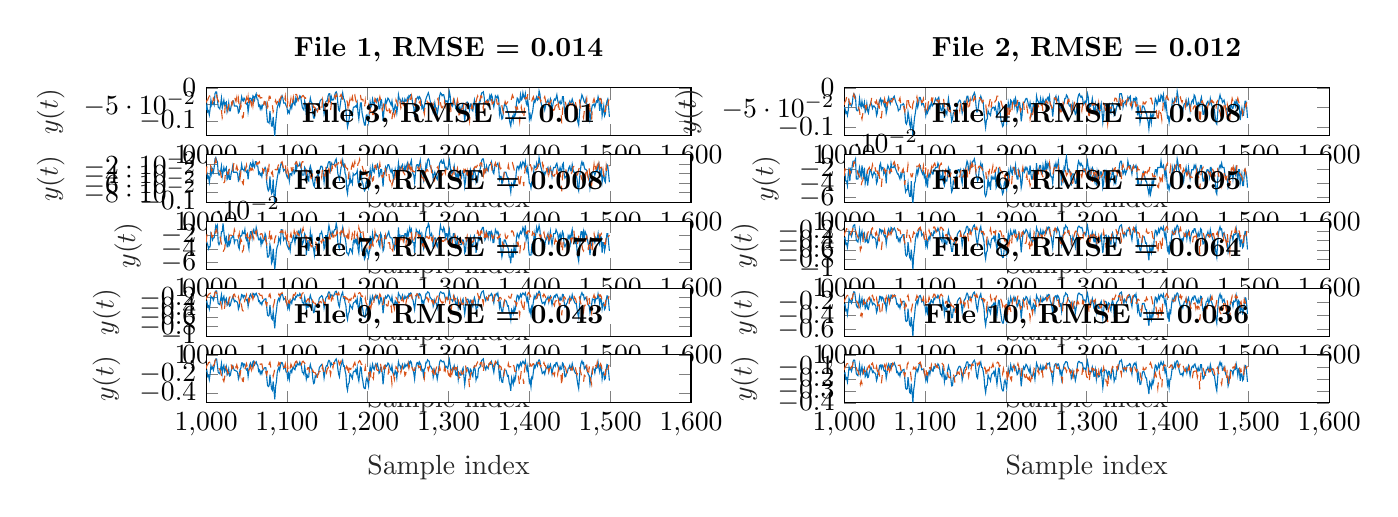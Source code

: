 % This file was created by matlab2tikz.
%
\definecolor{mycolor1}{rgb}{0.0,0.447,0.741}%
\definecolor{mycolor2}{rgb}{0.85,0.325,0.098}%
%
\begin{tikzpicture}

\begin{axis}[%
width=6.159cm,
height=0.61cm,
at={(0cm,3.39cm)},
scale only axis,
xmin=1000,
xmax=1600,
xlabel style={font=\color{white!15!black}},
xlabel={Sample index},
ymin=-0.146,
ymax=0,
ylabel style={font=\color{white!15!black}},
ylabel={$y(t)$},
axis background/.style={fill=white},
title style={font=\bfseries},
title={File 1, RMSE = 0.014}
]
\addplot [color=mycolor1, forget plot]
  table[row sep=crcr]{%
1000	-0.067\\
1001	-0.052\\
1002	-0.073\\
1003	-0.07\\
1004	-0.082\\
1005	-0.064\\
1006	-0.037\\
1007	-0.052\\
1008	-0.043\\
1009	-0.046\\
1010	-0.052\\
1011	-0.018\\
1012	-0.012\\
1013	-0.012\\
1014	-0.034\\
1015	-0.058\\
1016	-0.061\\
1017	-0.064\\
1018	-0.049\\
1019	-0.031\\
1020	-0.061\\
1021	-0.049\\
1022	-0.037\\
1023	-0.052\\
1024	-0.046\\
1025	-0.043\\
1026	-0.073\\
1027	-0.064\\
1028	-0.046\\
1029	-0.07\\
1030	-0.07\\
1031	-0.055\\
1032	-0.046\\
1033	-0.04\\
1034	-0.04\\
1035	-0.055\\
1036	-0.055\\
1037	-0.055\\
1038	-0.055\\
1039	-0.058\\
1040	-0.076\\
1041	-0.073\\
1042	-0.049\\
1043	-0.046\\
1044	-0.027\\
1045	-0.037\\
1046	-0.04\\
1047	-0.031\\
1048	-0.034\\
1049	-0.046\\
1050	-0.049\\
1051	-0.046\\
1052	-0.073\\
1053	-0.055\\
1054	-0.031\\
1055	-0.031\\
1056	-0.034\\
1057	-0.043\\
1058	-0.024\\
1059	-0.027\\
1060	-0.037\\
1061	-0.024\\
1062	-0.018\\
1063	-0.034\\
1064	-0.034\\
1065	-0.055\\
1066	-0.052\\
1067	-0.064\\
1068	-0.055\\
1069	-0.064\\
1070	-0.052\\
1071	-0.052\\
1072	-0.046\\
1073	-0.046\\
1074	-0.043\\
1075	-0.076\\
1076	-0.104\\
1077	-0.104\\
1078	-0.107\\
1079	-0.07\\
1080	-0.095\\
1081	-0.116\\
1082	-0.116\\
1083	-0.088\\
1084	-0.119\\
1085	-0.146\\
1086	-0.11\\
1087	-0.085\\
1088	-0.061\\
1089	-0.052\\
1090	-0.043\\
1091	-0.055\\
1092	-0.043\\
1093	-0.031\\
1094	-0.024\\
1095	-0.031\\
1096	-0.046\\
1097	-0.046\\
1098	-0.046\\
1099	-0.055\\
1100	-0.058\\
1101	-0.076\\
1102	-0.07\\
1103	-0.076\\
1104	-0.064\\
1105	-0.052\\
1106	-0.061\\
1107	-0.046\\
1108	-0.034\\
1109	-0.049\\
1110	-0.052\\
1111	-0.031\\
1112	-0.04\\
1113	-0.031\\
1114	-0.034\\
1115	-0.034\\
1116	-0.024\\
1117	-0.027\\
1118	-0.043\\
1119	-0.058\\
1120	-0.064\\
1121	-0.067\\
1122	-0.04\\
1123	-0.052\\
1124	-0.082\\
1125	-0.061\\
1126	-0.07\\
1127	-0.073\\
1128	-0.046\\
1129	-0.031\\
1130	-0.043\\
1131	-0.046\\
1132	-0.076\\
1133	-0.092\\
1134	-0.092\\
1135	-0.07\\
1136	-0.07\\
1137	-0.064\\
1138	-0.064\\
1139	-0.064\\
1140	-0.052\\
1141	-0.04\\
1142	-0.037\\
1143	-0.034\\
1144	-0.034\\
1145	-0.052\\
1146	-0.079\\
1147	-0.067\\
1148	-0.043\\
1149	-0.04\\
1150	-0.04\\
1151	-0.024\\
1152	-0.018\\
1153	-0.018\\
1154	-0.04\\
1155	-0.027\\
1156	-0.037\\
1157	-0.037\\
1158	-0.034\\
1159	-0.024\\
1160	-0.015\\
1161	-0.012\\
1162	-0.018\\
1163	-0.046\\
1164	-0.067\\
1165	-0.07\\
1166	-0.052\\
1167	-0.034\\
1168	-0.027\\
1169	-0.015\\
1170	-0.031\\
1171	-0.037\\
1172	-0.046\\
1173	-0.067\\
1174	-0.098\\
1175	-0.119\\
1176	-0.107\\
1177	-0.095\\
1178	-0.07\\
1179	-0.076\\
1180	-0.079\\
1181	-0.085\\
1182	-0.061\\
1183	-0.058\\
1184	-0.058\\
1185	-0.055\\
1186	-0.058\\
1187	-0.046\\
1188	-0.076\\
1189	-0.095\\
1190	-0.07\\
1191	-0.046\\
1192	-0.046\\
1193	-0.076\\
1194	-0.088\\
1195	-0.101\\
1196	-0.113\\
1197	-0.113\\
1198	-0.085\\
1199	-0.082\\
1200	-0.092\\
1201	-0.104\\
1202	-0.073\\
1203	-0.043\\
1204	-0.058\\
1205	-0.052\\
1206	-0.034\\
1207	-0.046\\
1208	-0.049\\
1209	-0.037\\
1210	-0.034\\
1211	-0.04\\
1212	-0.034\\
1213	-0.043\\
1214	-0.064\\
1215	-0.064\\
1216	-0.04\\
1217	-0.037\\
1218	-0.061\\
1219	-0.101\\
1220	-0.073\\
1221	-0.052\\
1222	-0.037\\
1223	-0.046\\
1224	-0.04\\
1225	-0.031\\
1226	-0.034\\
1227	-0.04\\
1228	-0.046\\
1229	-0.052\\
1230	-0.04\\
1231	-0.058\\
1232	-0.073\\
1233	-0.064\\
1234	-0.052\\
1235	-0.058\\
1236	-0.076\\
1237	-0.055\\
1238	-0.021\\
1239	-0.034\\
1240	-0.034\\
1241	-0.043\\
1242	-0.043\\
1243	-0.034\\
1244	-0.043\\
1245	-0.049\\
1246	-0.034\\
1247	-0.04\\
1248	-0.04\\
1249	-0.031\\
1250	-0.04\\
1251	-0.024\\
1252	-0.027\\
1253	-0.021\\
1254	-0.021\\
1255	-0.037\\
1256	-0.052\\
1257	-0.061\\
1258	-0.088\\
1259	-0.061\\
1260	-0.034\\
1261	-0.031\\
1262	-0.027\\
1263	-0.034\\
1264	-0.027\\
1265	-0.031\\
1266	-0.037\\
1267	-0.061\\
1268	-0.055\\
1269	-0.067\\
1270	-0.058\\
1271	-0.043\\
1272	-0.034\\
1273	-0.027\\
1274	-0.021\\
1275	-0.015\\
1276	-0.024\\
1277	-0.037\\
1278	-0.046\\
1279	-0.046\\
1280	-0.049\\
1281	-0.073\\
1282	-0.064\\
1283	-0.046\\
1284	-0.061\\
1285	-0.061\\
1286	-0.079\\
1287	-0.067\\
1288	-0.043\\
1289	-0.024\\
1290	-0.015\\
1291	-0.018\\
1292	-0.024\\
1293	-0.021\\
1294	-0.021\\
1295	-0.031\\
1296	-0.043\\
1297	-0.04\\
1298	-0.04\\
1299	-0.049\\
1300	-0.034\\
1301	-0.012\\
1302	-0.024\\
1303	-0.055\\
1304	-0.049\\
1305	-0.055\\
1306	-0.046\\
1307	-0.037\\
1308	-0.049\\
1309	-0.064\\
1310	-0.064\\
1311	-0.049\\
1312	-0.067\\
1313	-0.067\\
1314	-0.058\\
1315	-0.07\\
1316	-0.067\\
1317	-0.052\\
1318	-0.049\\
1319	-0.073\\
1320	-0.101\\
1321	-0.076\\
1322	-0.046\\
1323	-0.043\\
1324	-0.046\\
1325	-0.055\\
1326	-0.067\\
1327	-0.049\\
1328	-0.049\\
1329	-0.067\\
1330	-0.07\\
1331	-0.052\\
1332	-0.037\\
1333	-0.052\\
1334	-0.085\\
1335	-0.076\\
1336	-0.079\\
1337	-0.055\\
1338	-0.043\\
1339	-0.043\\
1340	-0.027\\
1341	-0.015\\
1342	-0.015\\
1343	-0.012\\
1344	-0.027\\
1345	-0.049\\
1346	-0.046\\
1347	-0.04\\
1348	-0.037\\
1349	-0.052\\
1350	-0.037\\
1351	-0.024\\
1352	-0.034\\
1353	-0.021\\
1354	-0.027\\
1355	-0.046\\
1356	-0.058\\
1357	-0.043\\
1358	-0.024\\
1359	-0.027\\
1360	-0.031\\
1361	-0.024\\
1362	-0.034\\
1363	-0.079\\
1364	-0.064\\
1365	-0.079\\
1366	-0.095\\
1367	-0.092\\
1368	-0.067\\
1369	-0.052\\
1370	-0.046\\
1371	-0.055\\
1372	-0.058\\
1373	-0.073\\
1374	-0.073\\
1375	-0.092\\
1376	-0.107\\
1377	-0.116\\
1378	-0.095\\
1379	-0.088\\
1380	-0.101\\
1381	-0.079\\
1382	-0.085\\
1383	-0.079\\
1384	-0.046\\
1385	-0.031\\
1386	-0.034\\
1387	-0.046\\
1388	-0.043\\
1389	-0.021\\
1390	-0.037\\
1391	-0.034\\
1392	-0.015\\
1393	-0.027\\
1394	-0.031\\
1395	-0.018\\
1396	-0.046\\
1397	-0.052\\
1398	-0.037\\
1399	-0.058\\
1400	-0.095\\
1401	-0.082\\
1402	-0.095\\
1403	-0.082\\
1404	-0.073\\
1405	-0.052\\
1406	-0.037\\
1407	-0.043\\
1408	-0.034\\
1409	-0.027\\
1410	-0.037\\
1411	-0.034\\
1412	-0.009\\
1413	-0.018\\
1414	-0.04\\
1415	-0.052\\
1416	-0.055\\
1417	-0.058\\
1418	-0.055\\
1419	-0.067\\
1420	-0.055\\
1421	-0.043\\
1422	-0.043\\
1423	-0.037\\
1424	-0.052\\
1425	-0.046\\
1426	-0.034\\
1427	-0.046\\
1428	-0.067\\
1429	-0.052\\
1430	-0.04\\
1431	-0.034\\
1432	-0.037\\
1433	-0.031\\
1434	-0.021\\
1435	-0.037\\
1436	-0.049\\
1437	-0.046\\
1438	-0.04\\
1439	-0.049\\
1440	-0.046\\
1441	-0.027\\
1442	-0.027\\
1443	-0.055\\
1444	-0.076\\
1445	-0.073\\
1446	-0.058\\
1447	-0.055\\
1448	-0.049\\
1449	-0.046\\
1450	-0.04\\
1451	-0.049\\
1452	-0.043\\
1453	-0.034\\
1454	-0.043\\
1455	-0.049\\
1456	-0.055\\
1457	-0.064\\
1458	-0.064\\
1459	-0.082\\
1460	-0.104\\
1461	-0.113\\
1462	-0.079\\
1463	-0.043\\
1464	-0.034\\
1465	-0.021\\
1466	-0.027\\
1467	-0.034\\
1468	-0.043\\
1469	-0.046\\
1470	-0.034\\
1471	-0.049\\
1472	-0.061\\
1473	-0.064\\
1474	-0.067\\
1475	-0.098\\
1476	-0.088\\
1477	-0.064\\
1478	-0.052\\
1479	-0.052\\
1480	-0.049\\
1481	-0.058\\
1482	-0.049\\
1483	-0.04\\
1484	-0.043\\
1485	-0.027\\
1486	-0.037\\
1487	-0.07\\
1488	-0.049\\
1489	-0.04\\
1490	-0.085\\
1491	-0.07\\
1492	-0.055\\
1493	-0.085\\
1494	-0.079\\
1495	-0.052\\
1496	-0.04\\
1497	-0.034\\
1498	-0.058\\
1499	-0.088\\
};
\addplot [color=mycolor2, dashed, forget plot]
  table[row sep=crcr]{%
1000	-0.045\\
1001	-0.038\\
1002	-0.037\\
1003	-0.03\\
1004	-0.025\\
1005	-0.023\\
1006	-0.036\\
1007	-0.046\\
1008	-0.047\\
1009	-0.031\\
1010	-0.036\\
1011	-0.022\\
1012	-0.015\\
1013	-0.023\\
1014	-0.034\\
1015	-0.038\\
1016	-0.046\\
1017	-0.05\\
1018	-0.057\\
1019	-0.069\\
1020	-0.091\\
1021	-0.083\\
1022	-0.089\\
1023	-0.076\\
1024	-0.044\\
1025	-0.051\\
1026	-0.054\\
1027	-0.067\\
1028	-0.051\\
1029	-0.043\\
1030	-0.034\\
1031	-0.035\\
1032	-0.052\\
1033	-0.044\\
1034	-0.026\\
1035	-0.022\\
1036	-0.034\\
1037	-0.041\\
1038	-0.029\\
1039	-0.049\\
1040	-0.033\\
1041	-0.057\\
1042	-0.07\\
1043	-0.05\\
1044	-0.07\\
1045	-0.091\\
1046	-0.089\\
1047	-0.062\\
1048	-0.054\\
1049	-0.042\\
1050	-0.031\\
1051	-0.049\\
1052	-0.028\\
1053	-0.055\\
1054	-0.038\\
1055	-0.04\\
1056	-0.051\\
1057	-0.033\\
1058	-0.054\\
1059	-0.035\\
1060	-0.03\\
1061	-0.033\\
1062	-0.025\\
1063	-0.028\\
1064	-0.022\\
1065	-0.026\\
1066	-0.023\\
1067	-0.031\\
1068	-0.03\\
1069	-0.03\\
1070	-0.041\\
1071	-0.054\\
1072	-0.041\\
1073	-0.042\\
1074	-0.064\\
1075	-0.071\\
1076	-0.049\\
1077	-0.062\\
1078	-0.025\\
1079	-0.025\\
1080	-0.036\\
1081	-0.054\\
1082	-0.052\\
1083	-0.073\\
1084	-0.066\\
1085	-0.045\\
1086	-0.038\\
1087	-0.048\\
1088	-0.044\\
1089	-0.039\\
1090	-0.024\\
1091	-0.039\\
1092	-0.032\\
1093	-0.025\\
1094	-0.025\\
1095	-0.036\\
1096	-0.041\\
1097	-0.043\\
1098	-0.026\\
1099	-0.052\\
1100	-0.063\\
1101	-0.041\\
1102	-0.064\\
1103	-0.06\\
1104	-0.047\\
1105	-0.033\\
1106	-0.052\\
1107	-0.044\\
1108	-0.028\\
1109	-0.041\\
1110	-0.024\\
1111	-0.02\\
1112	-0.02\\
1113	-0.028\\
1114	-0.039\\
1115	-0.035\\
1116	-0.038\\
1117	-0.043\\
1118	-0.029\\
1119	-0.025\\
1120	-0.023\\
1121	-0.026\\
1122	-0.031\\
1123	-0.03\\
1124	-0.044\\
1125	-0.048\\
1126	-0.042\\
1127	-0.045\\
1128	-0.056\\
1129	-0.067\\
1130	-0.07\\
1131	-0.068\\
1132	-0.049\\
1133	-0.059\\
1134	-0.058\\
1135	-0.061\\
1136	-0.068\\
1137	-0.085\\
1138	-0.069\\
1139	-0.064\\
1140	-0.055\\
1141	-0.058\\
1142	-0.055\\
1143	-0.069\\
1144	-0.039\\
1145	-0.056\\
1146	-0.056\\
1147	-0.064\\
1148	-0.049\\
1149	-0.062\\
1150	-0.044\\
1151	-0.047\\
1152	-0.033\\
1153	-0.054\\
1154	-0.068\\
1155	-0.048\\
1156	-0.035\\
1157	-0.038\\
1158	-0.03\\
1159	-0.025\\
1160	-0.031\\
1161	-0.02\\
1162	-0.026\\
1163	-0.028\\
1164	-0.02\\
1165	-0.031\\
1166	-0.025\\
1167	-0.02\\
1168	-0.026\\
1169	-0.036\\
1170	-0.033\\
1171	-0.038\\
1172	-0.038\\
1173	-0.043\\
1174	-0.037\\
1175	-0.046\\
1176	-0.072\\
1177	-0.047\\
1178	-0.035\\
1179	-0.051\\
1180	-0.036\\
1181	-0.027\\
1182	-0.044\\
1183	-0.026\\
1184	-0.022\\
1185	-0.036\\
1186	-0.043\\
1187	-0.042\\
1188	-0.029\\
1189	-0.022\\
1190	-0.023\\
1191	-0.023\\
1192	-0.036\\
1193	-0.035\\
1194	-0.035\\
1195	-0.049\\
1196	-0.061\\
1197	-0.039\\
1198	-0.059\\
1199	-0.067\\
1200	-0.059\\
1201	-0.052\\
1202	-0.086\\
1203	-0.064\\
1204	-0.074\\
1205	-0.061\\
1206	-0.081\\
1207	-0.081\\
1208	-0.053\\
1209	-0.033\\
1210	-0.038\\
1211	-0.049\\
1212	-0.055\\
1213	-0.056\\
1214	-0.037\\
1215	-0.027\\
1216	-0.039\\
1217	-0.057\\
1218	-0.067\\
1219	-0.059\\
1220	-0.038\\
1221	-0.037\\
1222	-0.046\\
1223	-0.066\\
1224	-0.07\\
1225	-0.068\\
1226	-0.052\\
1227	-0.075\\
1228	-0.076\\
1229	-0.066\\
1230	-0.095\\
1231	-0.073\\
1232	-0.064\\
1233	-0.085\\
1234	-0.077\\
1235	-0.037\\
1236	-0.044\\
1237	-0.053\\
1238	-0.062\\
1239	-0.063\\
1240	-0.043\\
1241	-0.061\\
1242	-0.053\\
1243	-0.037\\
1244	-0.051\\
1245	-0.047\\
1246	-0.066\\
1247	-0.07\\
1248	-0.052\\
1249	-0.042\\
1250	-0.031\\
1251	-0.044\\
1252	-0.034\\
1253	-0.035\\
1254	-0.024\\
1255	-0.044\\
1256	-0.051\\
1257	-0.057\\
1258	-0.053\\
1259	-0.035\\
1260	-0.03\\
1261	-0.025\\
1262	-0.031\\
1263	-0.041\\
1264	-0.045\\
1265	-0.039\\
1266	-0.062\\
1267	-0.063\\
1268	-0.07\\
1269	-0.068\\
1270	-0.079\\
1271	-0.049\\
1272	-0.048\\
1273	-0.038\\
1274	-0.045\\
1275	-0.053\\
1276	-0.041\\
1277	-0.032\\
1278	-0.033\\
1279	-0.049\\
1280	-0.058\\
1281	-0.05\\
1282	-0.076\\
1283	-0.081\\
1284	-0.053\\
1285	-0.044\\
1286	-0.036\\
1287	-0.032\\
1288	-0.055\\
1289	-0.038\\
1290	-0.045\\
1291	-0.058\\
1292	-0.061\\
1293	-0.057\\
1294	-0.066\\
1295	-0.043\\
1296	-0.055\\
1297	-0.04\\
1298	-0.04\\
1299	-0.054\\
1300	-0.068\\
1301	-0.07\\
1302	-0.041\\
1303	-0.071\\
1304	-0.069\\
1305	-0.049\\
1306	-0.037\\
1307	-0.056\\
1308	-0.043\\
1309	-0.045\\
1310	-0.05\\
1311	-0.036\\
1312	-0.049\\
1313	-0.082\\
1314	-0.08\\
1315	-0.053\\
1316	-0.066\\
1317	-0.064\\
1318	-0.064\\
1319	-0.048\\
1320	-0.052\\
1321	-0.038\\
1322	-0.054\\
1323	-0.052\\
1324	-0.079\\
1325	-0.083\\
1326	-0.101\\
1327	-0.072\\
1328	-0.063\\
1329	-0.052\\
1330	-0.061\\
1331	-0.047\\
1332	-0.038\\
1333	-0.037\\
1334	-0.043\\
1335	-0.032\\
1336	-0.025\\
1337	-0.036\\
1338	-0.046\\
1339	-0.034\\
1340	-0.024\\
1341	-0.025\\
1342	-0.05\\
1343	-0.063\\
1344	-0.03\\
1345	-0.035\\
1346	-0.043\\
1347	-0.04\\
1348	-0.048\\
1349	-0.044\\
1350	-0.031\\
1351	-0.027\\
1352	-0.025\\
1353	-0.031\\
1354	-0.049\\
1355	-0.047\\
1356	-0.042\\
1357	-0.032\\
1358	-0.025\\
1359	-0.028\\
1360	-0.047\\
1361	-0.05\\
1362	-0.049\\
1363	-0.041\\
1364	-0.037\\
1365	-0.04\\
1366	-0.054\\
1367	-0.068\\
1368	-0.075\\
1369	-0.053\\
1370	-0.042\\
1371	-0.05\\
1372	-0.047\\
1373	-0.044\\
1374	-0.034\\
1375	-0.038\\
1376	-0.043\\
1377	-0.04\\
1378	-0.032\\
1379	-0.022\\
1380	-0.028\\
1381	-0.039\\
1382	-0.054\\
1383	-0.06\\
1384	-0.066\\
1385	-0.059\\
1386	-0.068\\
1387	-0.083\\
1388	-0.102\\
1389	-0.072\\
1390	-0.058\\
1391	-0.072\\
1392	-0.081\\
1393	-0.094\\
1394	-0.059\\
1395	-0.03\\
1396	-0.03\\
1397	-0.033\\
1398	-0.019\\
1399	-0.02\\
1400	-0.023\\
1401	-0.031\\
1402	-0.039\\
1403	-0.04\\
1404	-0.032\\
1405	-0.027\\
1406	-0.039\\
1407	-0.043\\
1408	-0.045\\
1409	-0.042\\
1410	-0.037\\
1411	-0.027\\
1412	-0.028\\
1413	-0.033\\
1414	-0.041\\
1415	-0.032\\
1416	-0.025\\
1417	-0.034\\
1418	-0.033\\
1419	-0.027\\
1420	-0.039\\
1421	-0.049\\
1422	-0.047\\
1423	-0.036\\
1424	-0.051\\
1425	-0.052\\
1426	-0.043\\
1427	-0.039\\
1428	-0.056\\
1429	-0.065\\
1430	-0.068\\
1431	-0.066\\
1432	-0.055\\
1433	-0.053\\
1434	-0.051\\
1435	-0.068\\
1436	-0.051\\
1437	-0.065\\
1438	-0.065\\
1439	-0.062\\
1440	-0.108\\
1441	-0.072\\
1442	-0.042\\
1443	-0.038\\
1444	-0.04\\
1445	-0.048\\
1446	-0.061\\
1447	-0.063\\
1448	-0.068\\
1449	-0.072\\
1450	-0.046\\
1451	-0.049\\
1452	-0.052\\
1453	-0.052\\
1454	-0.038\\
1455	-0.035\\
1456	-0.046\\
1457	-0.045\\
1458	-0.056\\
1459	-0.067\\
1460	-0.059\\
1461	-0.044\\
1462	-0.039\\
1463	-0.056\\
1464	-0.067\\
1465	-0.078\\
1466	-0.082\\
1467	-0.091\\
1468	-0.07\\
1469	-0.071\\
1470	-0.045\\
1471	-0.033\\
1472	-0.062\\
1473	-0.077\\
1474	-0.042\\
1475	-0.063\\
1476	-0.085\\
1477	-0.097\\
1478	-0.06\\
1479	-0.04\\
1480	-0.033\\
1481	-0.043\\
1482	-0.04\\
1483	-0.037\\
1484	-0.032\\
1485	-0.036\\
1486	-0.03\\
1487	-0.036\\
1488	-0.033\\
1489	-0.038\\
1490	-0.054\\
1491	-0.052\\
1492	-0.06\\
1493	-0.072\\
1494	-0.071\\
1495	-0.043\\
1496	-0.044\\
1497	-0.056\\
1498	-0.037\\
1499	-0.037\\
};
\end{axis}

\begin{axis}[%
width=6.159cm,
height=0.61cm,
at={(8.104cm,3.39cm)},
scale only axis,
xmin=1000,
xmax=1600,
xlabel style={font=\color{white!15!black}},
xlabel={Sample index},
ymin=-0.122,
ymax=0,
ylabel style={font=\color{white!15!black}},
ylabel={$y(t)$},
axis background/.style={fill=white},
title style={font=\bfseries},
title={File 2, RMSE = 0.012}
]
\addplot [color=mycolor1, forget plot]
  table[row sep=crcr]{%
1000	-0.049\\
1001	-0.052\\
1002	-0.064\\
1003	-0.061\\
1004	-0.07\\
1005	-0.058\\
1006	-0.034\\
1007	-0.043\\
1008	-0.043\\
1009	-0.046\\
1010	-0.04\\
1011	-0.021\\
1012	-0.015\\
1013	-0.018\\
1014	-0.024\\
1015	-0.055\\
1016	-0.058\\
1017	-0.058\\
1018	-0.049\\
1019	-0.027\\
1020	-0.043\\
1021	-0.049\\
1022	-0.034\\
1023	-0.046\\
1024	-0.049\\
1025	-0.037\\
1026	-0.061\\
1027	-0.055\\
1028	-0.04\\
1029	-0.058\\
1030	-0.064\\
1031	-0.049\\
1032	-0.043\\
1033	-0.037\\
1034	-0.043\\
1035	-0.052\\
1036	-0.046\\
1037	-0.046\\
1038	-0.049\\
1039	-0.052\\
1040	-0.07\\
1041	-0.064\\
1042	-0.043\\
1043	-0.04\\
1044	-0.031\\
1045	-0.027\\
1046	-0.04\\
1047	-0.031\\
1048	-0.031\\
1049	-0.04\\
1050	-0.046\\
1051	-0.04\\
1052	-0.064\\
1053	-0.055\\
1054	-0.031\\
1055	-0.024\\
1056	-0.034\\
1057	-0.04\\
1058	-0.027\\
1059	-0.027\\
1060	-0.031\\
1061	-0.024\\
1062	-0.021\\
1063	-0.031\\
1064	-0.037\\
1065	-0.043\\
1066	-0.046\\
1067	-0.058\\
1068	-0.055\\
1069	-0.055\\
1070	-0.043\\
1071	-0.043\\
1072	-0.043\\
1073	-0.04\\
1074	-0.043\\
1075	-0.061\\
1076	-0.088\\
1077	-0.092\\
1078	-0.085\\
1079	-0.061\\
1080	-0.073\\
1081	-0.092\\
1082	-0.101\\
1083	-0.079\\
1084	-0.095\\
1085	-0.122\\
1086	-0.098\\
1087	-0.076\\
1088	-0.064\\
1089	-0.049\\
1090	-0.037\\
1091	-0.049\\
1092	-0.04\\
1093	-0.024\\
1094	-0.024\\
1095	-0.031\\
1096	-0.043\\
1097	-0.04\\
1098	-0.04\\
1099	-0.049\\
1100	-0.049\\
1101	-0.07\\
1102	-0.058\\
1103	-0.064\\
1104	-0.058\\
1105	-0.046\\
1106	-0.052\\
1107	-0.043\\
1108	-0.037\\
1109	-0.046\\
1110	-0.043\\
1111	-0.04\\
1112	-0.034\\
1113	-0.027\\
1114	-0.031\\
1115	-0.034\\
1116	-0.027\\
1117	-0.024\\
1118	-0.037\\
1119	-0.049\\
1120	-0.058\\
1121	-0.058\\
1122	-0.043\\
1123	-0.046\\
1124	-0.076\\
1125	-0.058\\
1126	-0.061\\
1127	-0.067\\
1128	-0.043\\
1129	-0.027\\
1130	-0.043\\
1131	-0.046\\
1132	-0.067\\
1133	-0.085\\
1134	-0.079\\
1135	-0.064\\
1136	-0.061\\
1137	-0.058\\
1138	-0.058\\
1139	-0.055\\
1140	-0.046\\
1141	-0.037\\
1142	-0.034\\
1143	-0.031\\
1144	-0.034\\
1145	-0.049\\
1146	-0.064\\
1147	-0.055\\
1148	-0.037\\
1149	-0.034\\
1150	-0.037\\
1151	-0.031\\
1152	-0.021\\
1153	-0.021\\
1154	-0.034\\
1155	-0.031\\
1156	-0.031\\
1157	-0.031\\
1158	-0.031\\
1159	-0.021\\
1160	-0.018\\
1161	-0.012\\
1162	-0.018\\
1163	-0.043\\
1164	-0.061\\
1165	-0.061\\
1166	-0.049\\
1167	-0.031\\
1168	-0.031\\
1169	-0.021\\
1170	-0.027\\
1171	-0.037\\
1172	-0.037\\
1173	-0.061\\
1174	-0.085\\
1175	-0.101\\
1176	-0.082\\
1177	-0.079\\
1178	-0.058\\
1179	-0.064\\
1180	-0.067\\
1181	-0.07\\
1182	-0.055\\
1183	-0.052\\
1184	-0.049\\
1185	-0.049\\
1186	-0.055\\
1187	-0.049\\
1188	-0.058\\
1189	-0.073\\
1190	-0.061\\
1191	-0.037\\
1192	-0.04\\
1193	-0.064\\
1194	-0.082\\
1195	-0.088\\
1196	-0.098\\
1197	-0.095\\
1198	-0.076\\
1199	-0.067\\
1200	-0.076\\
1201	-0.088\\
1202	-0.064\\
1203	-0.037\\
1204	-0.049\\
1205	-0.052\\
1206	-0.031\\
1207	-0.034\\
1208	-0.046\\
1209	-0.037\\
1210	-0.031\\
1211	-0.046\\
1212	-0.027\\
1213	-0.037\\
1214	-0.061\\
1215	-0.055\\
1216	-0.037\\
1217	-0.037\\
1218	-0.052\\
1219	-0.085\\
1220	-0.07\\
1221	-0.04\\
1222	-0.037\\
1223	-0.037\\
1224	-0.031\\
1225	-0.027\\
1226	-0.027\\
1227	-0.034\\
1228	-0.043\\
1229	-0.049\\
1230	-0.037\\
1231	-0.049\\
1232	-0.067\\
1233	-0.058\\
1234	-0.043\\
1235	-0.055\\
1236	-0.064\\
1237	-0.055\\
1238	-0.021\\
1239	-0.031\\
1240	-0.034\\
1241	-0.04\\
1242	-0.04\\
1243	-0.027\\
1244	-0.043\\
1245	-0.04\\
1246	-0.027\\
1247	-0.037\\
1248	-0.037\\
1249	-0.031\\
1250	-0.037\\
1251	-0.027\\
1252	-0.024\\
1253	-0.031\\
1254	-0.021\\
1255	-0.043\\
1256	-0.046\\
1257	-0.052\\
1258	-0.073\\
1259	-0.052\\
1260	-0.027\\
1261	-0.027\\
1262	-0.021\\
1263	-0.034\\
1264	-0.031\\
1265	-0.024\\
1266	-0.04\\
1267	-0.049\\
1268	-0.052\\
1269	-0.058\\
1270	-0.058\\
1271	-0.043\\
1272	-0.04\\
1273	-0.027\\
1274	-0.027\\
1275	-0.018\\
1276	-0.021\\
1277	-0.027\\
1278	-0.043\\
1279	-0.046\\
1280	-0.043\\
1281	-0.061\\
1282	-0.064\\
1283	-0.04\\
1284	-0.049\\
1285	-0.058\\
1286	-0.067\\
1287	-0.064\\
1288	-0.043\\
1289	-0.027\\
1290	-0.018\\
1291	-0.015\\
1292	-0.021\\
1293	-0.024\\
1294	-0.021\\
1295	-0.027\\
1296	-0.043\\
1297	-0.04\\
1298	-0.034\\
1299	-0.04\\
1300	-0.031\\
1301	-0.015\\
1302	-0.024\\
1303	-0.052\\
1304	-0.043\\
1305	-0.046\\
1306	-0.04\\
1307	-0.027\\
1308	-0.043\\
1309	-0.058\\
1310	-0.058\\
1311	-0.043\\
1312	-0.067\\
1313	-0.064\\
1314	-0.046\\
1315	-0.058\\
1316	-0.064\\
1317	-0.049\\
1318	-0.04\\
1319	-0.061\\
1320	-0.088\\
1321	-0.073\\
1322	-0.043\\
1323	-0.043\\
1324	-0.046\\
1325	-0.052\\
1326	-0.058\\
1327	-0.049\\
1328	-0.043\\
1329	-0.061\\
1330	-0.064\\
1331	-0.046\\
1332	-0.04\\
1333	-0.046\\
1334	-0.07\\
1335	-0.067\\
1336	-0.061\\
1337	-0.049\\
1338	-0.043\\
1339	-0.046\\
1340	-0.034\\
1341	-0.015\\
1342	-0.015\\
1343	-0.015\\
1344	-0.024\\
1345	-0.049\\
1346	-0.04\\
1347	-0.037\\
1348	-0.034\\
1349	-0.043\\
1350	-0.034\\
1351	-0.024\\
1352	-0.031\\
1353	-0.024\\
1354	-0.021\\
1355	-0.043\\
1356	-0.052\\
1357	-0.043\\
1358	-0.027\\
1359	-0.027\\
1360	-0.034\\
1361	-0.024\\
1362	-0.027\\
1363	-0.07\\
1364	-0.052\\
1365	-0.064\\
1366	-0.088\\
1367	-0.076\\
1368	-0.061\\
1369	-0.046\\
1370	-0.046\\
1371	-0.049\\
1372	-0.055\\
1373	-0.064\\
1374	-0.064\\
1375	-0.079\\
1376	-0.085\\
1377	-0.104\\
1378	-0.082\\
1379	-0.07\\
1380	-0.088\\
1381	-0.067\\
1382	-0.073\\
1383	-0.07\\
1384	-0.043\\
1385	-0.027\\
1386	-0.031\\
1387	-0.043\\
1388	-0.037\\
1389	-0.024\\
1390	-0.034\\
1391	-0.034\\
1392	-0.018\\
1393	-0.021\\
1394	-0.031\\
1395	-0.018\\
1396	-0.037\\
1397	-0.052\\
1398	-0.034\\
1399	-0.055\\
1400	-0.076\\
1401	-0.073\\
1402	-0.088\\
1403	-0.073\\
1404	-0.07\\
1405	-0.058\\
1406	-0.031\\
1407	-0.037\\
1408	-0.04\\
1409	-0.027\\
1410	-0.031\\
1411	-0.034\\
1412	-0.009\\
1413	-0.021\\
1414	-0.043\\
1415	-0.049\\
1416	-0.052\\
1417	-0.058\\
1418	-0.052\\
1419	-0.058\\
1420	-0.046\\
1421	-0.04\\
1422	-0.04\\
1423	-0.031\\
1424	-0.046\\
1425	-0.043\\
1426	-0.031\\
1427	-0.043\\
1428	-0.058\\
1429	-0.043\\
1430	-0.034\\
1431	-0.031\\
1432	-0.037\\
1433	-0.018\\
1434	-0.021\\
1435	-0.031\\
1436	-0.043\\
1437	-0.043\\
1438	-0.037\\
1439	-0.04\\
1440	-0.046\\
1441	-0.031\\
1442	-0.024\\
1443	-0.046\\
1444	-0.067\\
1445	-0.067\\
1446	-0.055\\
1447	-0.049\\
1448	-0.043\\
1449	-0.037\\
1450	-0.034\\
1451	-0.043\\
1452	-0.043\\
1453	-0.027\\
1454	-0.037\\
1455	-0.046\\
1456	-0.049\\
1457	-0.055\\
1458	-0.055\\
1459	-0.073\\
1460	-0.088\\
1461	-0.092\\
1462	-0.067\\
1463	-0.037\\
1464	-0.027\\
1465	-0.018\\
1466	-0.027\\
1467	-0.027\\
1468	-0.037\\
1469	-0.034\\
1470	-0.031\\
1471	-0.04\\
1472	-0.052\\
1473	-0.052\\
1474	-0.061\\
1475	-0.079\\
1476	-0.073\\
1477	-0.067\\
1478	-0.046\\
1479	-0.043\\
1480	-0.052\\
1481	-0.052\\
1482	-0.043\\
1483	-0.037\\
1484	-0.046\\
1485	-0.031\\
1486	-0.034\\
1487	-0.052\\
1488	-0.043\\
1489	-0.046\\
1490	-0.082\\
1491	-0.064\\
1492	-0.052\\
1493	-0.07\\
1494	-0.07\\
1495	-0.049\\
1496	-0.034\\
1497	-0.034\\
1498	-0.049\\
1499	-0.076\\
};
\addplot [color=mycolor2, dashed, forget plot]
  table[row sep=crcr]{%
1000	-0.043\\
1001	-0.035\\
1002	-0.033\\
1003	-0.023\\
1004	-0.027\\
1005	-0.019\\
1006	-0.035\\
1007	-0.042\\
1008	-0.041\\
1009	-0.033\\
1010	-0.036\\
1011	-0.023\\
1012	-0.016\\
1013	-0.024\\
1014	-0.032\\
1015	-0.034\\
1016	-0.039\\
1017	-0.046\\
1018	-0.051\\
1019	-0.058\\
1020	-0.078\\
1021	-0.07\\
1022	-0.079\\
1023	-0.066\\
1024	-0.045\\
1025	-0.045\\
1026	-0.045\\
1027	-0.053\\
1028	-0.042\\
1029	-0.04\\
1030	-0.033\\
1031	-0.034\\
1032	-0.044\\
1033	-0.038\\
1034	-0.025\\
1035	-0.024\\
1036	-0.032\\
1037	-0.039\\
1038	-0.036\\
1039	-0.039\\
1040	-0.033\\
1041	-0.042\\
1042	-0.057\\
1043	-0.041\\
1044	-0.059\\
1045	-0.075\\
1046	-0.076\\
1047	-0.056\\
1048	-0.045\\
1049	-0.037\\
1050	-0.028\\
1051	-0.042\\
1052	-0.03\\
1053	-0.045\\
1054	-0.038\\
1055	-0.033\\
1056	-0.044\\
1057	-0.033\\
1058	-0.034\\
1059	-0.036\\
1060	-0.028\\
1061	-0.029\\
1062	-0.026\\
1063	-0.026\\
1064	-0.024\\
1065	-0.021\\
1066	-0.021\\
1067	-0.029\\
1068	-0.032\\
1069	-0.026\\
1070	-0.042\\
1071	-0.043\\
1072	-0.038\\
1073	-0.038\\
1074	-0.052\\
1075	-0.06\\
1076	-0.043\\
1077	-0.053\\
1078	-0.026\\
1079	-0.021\\
1080	-0.04\\
1081	-0.046\\
1082	-0.048\\
1083	-0.063\\
1084	-0.058\\
1085	-0.04\\
1086	-0.035\\
1087	-0.041\\
1088	-0.038\\
1089	-0.031\\
1090	-0.023\\
1091	-0.035\\
1092	-0.023\\
1093	-0.021\\
1094	-0.024\\
1095	-0.029\\
1096	-0.037\\
1097	-0.036\\
1098	-0.028\\
1099	-0.045\\
1100	-0.056\\
1101	-0.036\\
1102	-0.052\\
1103	-0.055\\
1104	-0.038\\
1105	-0.03\\
1106	-0.039\\
1107	-0.038\\
1108	-0.028\\
1109	-0.034\\
1110	-0.023\\
1111	-0.021\\
1112	-0.021\\
1113	-0.027\\
1114	-0.034\\
1115	-0.031\\
1116	-0.034\\
1117	-0.039\\
1118	-0.028\\
1119	-0.024\\
1120	-0.021\\
1121	-0.027\\
1122	-0.026\\
1123	-0.029\\
1124	-0.047\\
1125	-0.045\\
1126	-0.037\\
1127	-0.038\\
1128	-0.049\\
1129	-0.058\\
1130	-0.059\\
1131	-0.061\\
1132	-0.05\\
1133	-0.052\\
1134	-0.052\\
1135	-0.055\\
1136	-0.06\\
1137	-0.069\\
1138	-0.059\\
1139	-0.055\\
1140	-0.049\\
1141	-0.047\\
1142	-0.048\\
1143	-0.058\\
1144	-0.038\\
1145	-0.049\\
1146	-0.053\\
1147	-0.057\\
1148	-0.041\\
1149	-0.051\\
1150	-0.045\\
1151	-0.043\\
1152	-0.033\\
1153	-0.044\\
1154	-0.059\\
1155	-0.046\\
1156	-0.029\\
1157	-0.039\\
1158	-0.033\\
1159	-0.028\\
1160	-0.032\\
1161	-0.023\\
1162	-0.029\\
1163	-0.026\\
1164	-0.021\\
1165	-0.024\\
1166	-0.029\\
1167	-0.024\\
1168	-0.027\\
1169	-0.029\\
1170	-0.032\\
1171	-0.037\\
1172	-0.033\\
1173	-0.042\\
1174	-0.036\\
1175	-0.039\\
1176	-0.06\\
1177	-0.041\\
1178	-0.04\\
1179	-0.046\\
1180	-0.035\\
1181	-0.026\\
1182	-0.05\\
1183	-0.029\\
1184	-0.026\\
1185	-0.032\\
1186	-0.037\\
1187	-0.033\\
1188	-0.031\\
1189	-0.021\\
1190	-0.021\\
1191	-0.021\\
1192	-0.035\\
1193	-0.031\\
1194	-0.034\\
1195	-0.042\\
1196	-0.049\\
1197	-0.04\\
1198	-0.051\\
1199	-0.058\\
1200	-0.049\\
1201	-0.05\\
1202	-0.074\\
1203	-0.05\\
1204	-0.07\\
1205	-0.054\\
1206	-0.062\\
1207	-0.069\\
1208	-0.046\\
1209	-0.029\\
1210	-0.034\\
1211	-0.042\\
1212	-0.046\\
1213	-0.045\\
1214	-0.04\\
1215	-0.028\\
1216	-0.032\\
1217	-0.047\\
1218	-0.059\\
1219	-0.054\\
1220	-0.041\\
1221	-0.033\\
1222	-0.039\\
1223	-0.06\\
1224	-0.059\\
1225	-0.061\\
1226	-0.047\\
1227	-0.063\\
1228	-0.066\\
1229	-0.06\\
1230	-0.079\\
1231	-0.067\\
1232	-0.058\\
1233	-0.071\\
1234	-0.058\\
1235	-0.04\\
1236	-0.038\\
1237	-0.046\\
1238	-0.051\\
1239	-0.053\\
1240	-0.044\\
1241	-0.051\\
1242	-0.045\\
1243	-0.037\\
1244	-0.044\\
1245	-0.043\\
1246	-0.062\\
1247	-0.056\\
1248	-0.049\\
1249	-0.037\\
1250	-0.033\\
1251	-0.036\\
1252	-0.039\\
1253	-0.028\\
1254	-0.026\\
1255	-0.04\\
1256	-0.044\\
1257	-0.051\\
1258	-0.047\\
1259	-0.032\\
1260	-0.026\\
1261	-0.029\\
1262	-0.026\\
1263	-0.037\\
1264	-0.039\\
1265	-0.036\\
1266	-0.049\\
1267	-0.061\\
1268	-0.056\\
1269	-0.062\\
1270	-0.069\\
1271	-0.038\\
1272	-0.043\\
1273	-0.038\\
1274	-0.041\\
1275	-0.046\\
1276	-0.04\\
1277	-0.03\\
1278	-0.029\\
1279	-0.045\\
1280	-0.051\\
1281	-0.045\\
1282	-0.064\\
1283	-0.071\\
1284	-0.048\\
1285	-0.036\\
1286	-0.036\\
1287	-0.031\\
1288	-0.047\\
1289	-0.043\\
1290	-0.04\\
1291	-0.046\\
1292	-0.056\\
1293	-0.049\\
1294	-0.058\\
1295	-0.041\\
1296	-0.046\\
1297	-0.037\\
1298	-0.033\\
1299	-0.044\\
1300	-0.059\\
1301	-0.059\\
1302	-0.045\\
1303	-0.082\\
1304	-0.056\\
1305	-0.047\\
1306	-0.034\\
1307	-0.044\\
1308	-0.043\\
1309	-0.04\\
1310	-0.043\\
1311	-0.038\\
1312	-0.036\\
1313	-0.068\\
1314	-0.068\\
1315	-0.04\\
1316	-0.056\\
1317	-0.057\\
1318	-0.056\\
1319	-0.043\\
1320	-0.045\\
1321	-0.04\\
1322	-0.046\\
1323	-0.053\\
1324	-0.065\\
1325	-0.073\\
1326	-0.092\\
1327	-0.07\\
1328	-0.051\\
1329	-0.051\\
1330	-0.052\\
1331	-0.044\\
1332	-0.035\\
1333	-0.033\\
1334	-0.036\\
1335	-0.026\\
1336	-0.026\\
1337	-0.029\\
1338	-0.039\\
1339	-0.033\\
1340	-0.026\\
1341	-0.024\\
1342	-0.04\\
1343	-0.057\\
1344	-0.031\\
1345	-0.034\\
1346	-0.044\\
1347	-0.038\\
1348	-0.044\\
1349	-0.04\\
1350	-0.03\\
1351	-0.029\\
1352	-0.021\\
1353	-0.027\\
1354	-0.042\\
1355	-0.046\\
1356	-0.035\\
1357	-0.028\\
1358	-0.024\\
1359	-0.035\\
1360	-0.036\\
1361	-0.047\\
1362	-0.045\\
1363	-0.037\\
1364	-0.033\\
1365	-0.036\\
1366	-0.047\\
1367	-0.061\\
1368	-0.064\\
1369	-0.052\\
1370	-0.036\\
1371	-0.038\\
1372	-0.041\\
1373	-0.038\\
1374	-0.033\\
1375	-0.034\\
1376	-0.039\\
1377	-0.038\\
1378	-0.031\\
1379	-0.026\\
1380	-0.026\\
1381	-0.037\\
1382	-0.044\\
1383	-0.054\\
1384	-0.055\\
1385	-0.054\\
1386	-0.054\\
1387	-0.07\\
1388	-0.088\\
1389	-0.069\\
1390	-0.049\\
1391	-0.062\\
1392	-0.066\\
1393	-0.081\\
1394	-0.058\\
1395	-0.034\\
1396	-0.028\\
1397	-0.034\\
1398	-0.028\\
1399	-0.021\\
1400	-0.024\\
1401	-0.029\\
1402	-0.034\\
1403	-0.034\\
1404	-0.031\\
1405	-0.029\\
1406	-0.032\\
1407	-0.039\\
1408	-0.038\\
1409	-0.036\\
1410	-0.031\\
1411	-0.023\\
1412	-0.024\\
1413	-0.032\\
1414	-0.034\\
1415	-0.028\\
1416	-0.024\\
1417	-0.032\\
1418	-0.037\\
1419	-0.028\\
1420	-0.037\\
1421	-0.039\\
1422	-0.049\\
1423	-0.034\\
1424	-0.041\\
1425	-0.043\\
1426	-0.04\\
1427	-0.036\\
1428	-0.047\\
1429	-0.061\\
1430	-0.053\\
1431	-0.06\\
1432	-0.051\\
1433	-0.047\\
1434	-0.045\\
1435	-0.053\\
1436	-0.047\\
1437	-0.05\\
1438	-0.055\\
1439	-0.054\\
1440	-0.091\\
1441	-0.069\\
1442	-0.036\\
1443	-0.033\\
1444	-0.039\\
1445	-0.044\\
1446	-0.051\\
1447	-0.055\\
1448	-0.057\\
1449	-0.062\\
1450	-0.045\\
1451	-0.04\\
1452	-0.049\\
1453	-0.05\\
1454	-0.031\\
1455	-0.031\\
1456	-0.037\\
1457	-0.036\\
1458	-0.044\\
1459	-0.056\\
1460	-0.052\\
1461	-0.036\\
1462	-0.033\\
1463	-0.047\\
1464	-0.056\\
1465	-0.062\\
1466	-0.071\\
1467	-0.079\\
1468	-0.063\\
1469	-0.064\\
1470	-0.044\\
1471	-0.034\\
1472	-0.055\\
1473	-0.065\\
1474	-0.042\\
1475	-0.051\\
1476	-0.082\\
1477	-0.08\\
1478	-0.052\\
1479	-0.04\\
1480	-0.027\\
1481	-0.034\\
1482	-0.039\\
1483	-0.033\\
1484	-0.031\\
1485	-0.031\\
1486	-0.034\\
1487	-0.026\\
1488	-0.034\\
1489	-0.042\\
1490	-0.046\\
1491	-0.043\\
1492	-0.048\\
1493	-0.066\\
1494	-0.055\\
1495	-0.041\\
1496	-0.04\\
1497	-0.049\\
1498	-0.037\\
1499	-0.031\\
};
\end{axis}

\begin{axis}[%
width=6.159cm,
height=0.61cm,
at={(0cm,2.542cm)},
scale only axis,
xmin=1000,
xmax=1600,
xlabel style={font=\color{white!15!black}},
xlabel={Sample index},
ymin=-0.101,
ymax=0,
ylabel style={font=\color{white!15!black}},
ylabel={$y(t)$},
axis background/.style={fill=white},
title style={font=\bfseries},
title={File 3, RMSE = 0.01}
]
\addplot [color=mycolor1, forget plot]
  table[row sep=crcr]{%
1000	-0.037\\
1001	-0.037\\
1002	-0.049\\
1003	-0.046\\
1004	-0.058\\
1005	-0.046\\
1006	-0.024\\
1007	-0.04\\
1008	-0.031\\
1009	-0.037\\
1010	-0.027\\
1011	-0.009\\
1012	-0.006\\
1013	-0.012\\
1014	-0.015\\
1015	-0.037\\
1016	-0.043\\
1017	-0.043\\
1018	-0.034\\
1019	-0.024\\
1020	-0.046\\
1021	-0.037\\
1022	-0.027\\
1023	-0.034\\
1024	-0.031\\
1025	-0.027\\
1026	-0.052\\
1027	-0.049\\
1028	-0.031\\
1029	-0.052\\
1030	-0.052\\
1031	-0.04\\
1032	-0.034\\
1033	-0.024\\
1034	-0.037\\
1035	-0.037\\
1036	-0.037\\
1037	-0.037\\
1038	-0.037\\
1039	-0.04\\
1040	-0.055\\
1041	-0.052\\
1042	-0.034\\
1043	-0.034\\
1044	-0.021\\
1045	-0.031\\
1046	-0.031\\
1047	-0.034\\
1048	-0.027\\
1049	-0.034\\
1050	-0.037\\
1051	-0.034\\
1052	-0.052\\
1053	-0.034\\
1054	-0.024\\
1055	-0.018\\
1056	-0.021\\
1057	-0.027\\
1058	-0.015\\
1059	-0.024\\
1060	-0.027\\
1061	-0.015\\
1062	-0.015\\
1063	-0.024\\
1064	-0.024\\
1065	-0.04\\
1066	-0.037\\
1067	-0.043\\
1068	-0.04\\
1069	-0.046\\
1070	-0.034\\
1071	-0.037\\
1072	-0.031\\
1073	-0.027\\
1074	-0.031\\
1075	-0.058\\
1076	-0.07\\
1077	-0.076\\
1078	-0.073\\
1079	-0.046\\
1080	-0.07\\
1081	-0.082\\
1082	-0.079\\
1083	-0.052\\
1084	-0.085\\
1085	-0.101\\
1086	-0.073\\
1087	-0.061\\
1088	-0.049\\
1089	-0.04\\
1090	-0.031\\
1091	-0.037\\
1092	-0.024\\
1093	-0.018\\
1094	-0.018\\
1095	-0.027\\
1096	-0.034\\
1097	-0.031\\
1098	-0.031\\
1099	-0.04\\
1100	-0.046\\
1101	-0.049\\
1102	-0.04\\
1103	-0.055\\
1104	-0.04\\
1105	-0.04\\
1106	-0.043\\
1107	-0.031\\
1108	-0.031\\
1109	-0.04\\
1110	-0.037\\
1111	-0.021\\
1112	-0.031\\
1113	-0.021\\
1114	-0.024\\
1115	-0.024\\
1116	-0.018\\
1117	-0.024\\
1118	-0.031\\
1119	-0.043\\
1120	-0.043\\
1121	-0.043\\
1122	-0.027\\
1123	-0.031\\
1124	-0.058\\
1125	-0.04\\
1126	-0.052\\
1127	-0.055\\
1128	-0.031\\
1129	-0.024\\
1130	-0.031\\
1131	-0.034\\
1132	-0.055\\
1133	-0.064\\
1134	-0.067\\
1135	-0.049\\
1136	-0.052\\
1137	-0.046\\
1138	-0.043\\
1139	-0.046\\
1140	-0.034\\
1141	-0.031\\
1142	-0.024\\
1143	-0.024\\
1144	-0.027\\
1145	-0.04\\
1146	-0.058\\
1147	-0.043\\
1148	-0.034\\
1149	-0.027\\
1150	-0.027\\
1151	-0.018\\
1152	-0.015\\
1153	-0.015\\
1154	-0.031\\
1155	-0.018\\
1156	-0.021\\
1157	-0.021\\
1158	-0.021\\
1159	-0.018\\
1160	-0.012\\
1161	-0.009\\
1162	-0.021\\
1163	-0.04\\
1164	-0.046\\
1165	-0.052\\
1166	-0.04\\
1167	-0.027\\
1168	-0.021\\
1169	-0.012\\
1170	-0.024\\
1171	-0.021\\
1172	-0.04\\
1173	-0.043\\
1174	-0.073\\
1175	-0.082\\
1176	-0.064\\
1177	-0.064\\
1178	-0.046\\
1179	-0.058\\
1180	-0.055\\
1181	-0.061\\
1182	-0.04\\
1183	-0.043\\
1184	-0.043\\
1185	-0.04\\
1186	-0.04\\
1187	-0.034\\
1188	-0.058\\
1189	-0.064\\
1190	-0.049\\
1191	-0.034\\
1192	-0.037\\
1193	-0.058\\
1194	-0.061\\
1195	-0.07\\
1196	-0.076\\
1197	-0.073\\
1198	-0.058\\
1199	-0.055\\
1200	-0.064\\
1201	-0.07\\
1202	-0.046\\
1203	-0.031\\
1204	-0.049\\
1205	-0.037\\
1206	-0.024\\
1207	-0.034\\
1208	-0.037\\
1209	-0.027\\
1210	-0.027\\
1211	-0.027\\
1212	-0.021\\
1213	-0.027\\
1214	-0.046\\
1215	-0.043\\
1216	-0.031\\
1217	-0.031\\
1218	-0.046\\
1219	-0.067\\
1220	-0.043\\
1221	-0.037\\
1222	-0.027\\
1223	-0.034\\
1224	-0.027\\
1225	-0.021\\
1226	-0.021\\
1227	-0.027\\
1228	-0.034\\
1229	-0.037\\
1230	-0.031\\
1231	-0.04\\
1232	-0.052\\
1233	-0.043\\
1234	-0.031\\
1235	-0.04\\
1236	-0.052\\
1237	-0.034\\
1238	-0.018\\
1239	-0.034\\
1240	-0.027\\
1241	-0.031\\
1242	-0.024\\
1243	-0.021\\
1244	-0.034\\
1245	-0.034\\
1246	-0.024\\
1247	-0.031\\
1248	-0.024\\
1249	-0.018\\
1250	-0.031\\
1251	-0.021\\
1252	-0.024\\
1253	-0.018\\
1254	-0.012\\
1255	-0.031\\
1256	-0.04\\
1257	-0.043\\
1258	-0.058\\
1259	-0.04\\
1260	-0.024\\
1261	-0.021\\
1262	-0.021\\
1263	-0.027\\
1264	-0.021\\
1265	-0.012\\
1266	-0.027\\
1267	-0.04\\
1268	-0.034\\
1269	-0.052\\
1270	-0.04\\
1271	-0.037\\
1272	-0.021\\
1273	-0.027\\
1274	-0.012\\
1275	-0.009\\
1276	-0.012\\
1277	-0.024\\
1278	-0.027\\
1279	-0.031\\
1280	-0.034\\
1281	-0.052\\
1282	-0.043\\
1283	-0.037\\
1284	-0.043\\
1285	-0.049\\
1286	-0.052\\
1287	-0.043\\
1288	-0.034\\
1289	-0.018\\
1290	-0.015\\
1291	-0.012\\
1292	-0.018\\
1293	-0.018\\
1294	-0.012\\
1295	-0.021\\
1296	-0.031\\
1297	-0.027\\
1298	-0.031\\
1299	-0.031\\
1300	-0.021\\
1301	-0.012\\
1302	-0.024\\
1303	-0.04\\
1304	-0.034\\
1305	-0.04\\
1306	-0.034\\
1307	-0.024\\
1308	-0.037\\
1309	-0.046\\
1310	-0.046\\
1311	-0.034\\
1312	-0.052\\
1313	-0.04\\
1314	-0.043\\
1315	-0.046\\
1316	-0.049\\
1317	-0.034\\
1318	-0.034\\
1319	-0.046\\
1320	-0.067\\
1321	-0.055\\
1322	-0.034\\
1323	-0.034\\
1324	-0.034\\
1325	-0.04\\
1326	-0.043\\
1327	-0.031\\
1328	-0.037\\
1329	-0.046\\
1330	-0.052\\
1331	-0.034\\
1332	-0.031\\
1333	-0.04\\
1334	-0.058\\
1335	-0.052\\
1336	-0.055\\
1337	-0.037\\
1338	-0.037\\
1339	-0.031\\
1340	-0.024\\
1341	-0.012\\
1342	-0.009\\
1343	-0.009\\
1344	-0.018\\
1345	-0.034\\
1346	-0.037\\
1347	-0.024\\
1348	-0.031\\
1349	-0.034\\
1350	-0.024\\
1351	-0.021\\
1352	-0.021\\
1353	-0.015\\
1354	-0.024\\
1355	-0.037\\
1356	-0.04\\
1357	-0.027\\
1358	-0.021\\
1359	-0.021\\
1360	-0.021\\
1361	-0.018\\
1362	-0.027\\
1363	-0.052\\
1364	-0.046\\
1365	-0.046\\
1366	-0.061\\
1367	-0.058\\
1368	-0.046\\
1369	-0.037\\
1370	-0.037\\
1371	-0.037\\
1372	-0.043\\
1373	-0.049\\
1374	-0.049\\
1375	-0.064\\
1376	-0.067\\
1377	-0.079\\
1378	-0.061\\
1379	-0.064\\
1380	-0.067\\
1381	-0.055\\
1382	-0.061\\
1383	-0.052\\
1384	-0.034\\
1385	-0.024\\
1386	-0.024\\
1387	-0.031\\
1388	-0.024\\
1389	-0.018\\
1390	-0.027\\
1391	-0.021\\
1392	-0.015\\
1393	-0.018\\
1394	-0.024\\
1395	-0.015\\
1396	-0.031\\
1397	-0.037\\
1398	-0.027\\
1399	-0.043\\
1400	-0.061\\
1401	-0.061\\
1402	-0.07\\
1403	-0.058\\
1404	-0.055\\
1405	-0.043\\
1406	-0.024\\
1407	-0.027\\
1408	-0.027\\
1409	-0.018\\
1410	-0.027\\
1411	-0.024\\
1412	-0.006\\
1413	-0.015\\
1414	-0.024\\
1415	-0.031\\
1416	-0.037\\
1417	-0.043\\
1418	-0.037\\
1419	-0.043\\
1420	-0.037\\
1421	-0.034\\
1422	-0.031\\
1423	-0.027\\
1424	-0.037\\
1425	-0.034\\
1426	-0.027\\
1427	-0.034\\
1428	-0.046\\
1429	-0.034\\
1430	-0.027\\
1431	-0.027\\
1432	-0.027\\
1433	-0.021\\
1434	-0.018\\
1435	-0.027\\
1436	-0.034\\
1437	-0.034\\
1438	-0.027\\
1439	-0.034\\
1440	-0.034\\
1441	-0.021\\
1442	-0.018\\
1443	-0.04\\
1444	-0.049\\
1445	-0.046\\
1446	-0.046\\
1447	-0.04\\
1448	-0.034\\
1449	-0.027\\
1450	-0.024\\
1451	-0.034\\
1452	-0.034\\
1453	-0.021\\
1454	-0.031\\
1455	-0.037\\
1456	-0.037\\
1457	-0.043\\
1458	-0.043\\
1459	-0.052\\
1460	-0.07\\
1461	-0.076\\
1462	-0.052\\
1463	-0.034\\
1464	-0.021\\
1465	-0.015\\
1466	-0.021\\
1467	-0.018\\
1468	-0.027\\
1469	-0.031\\
1470	-0.031\\
1471	-0.034\\
1472	-0.04\\
1473	-0.049\\
1474	-0.049\\
1475	-0.07\\
1476	-0.058\\
1477	-0.046\\
1478	-0.037\\
1479	-0.037\\
1480	-0.037\\
1481	-0.043\\
1482	-0.037\\
1483	-0.031\\
1484	-0.034\\
1485	-0.021\\
1486	-0.018\\
1487	-0.043\\
1488	-0.037\\
1489	-0.031\\
1490	-0.058\\
1491	-0.046\\
1492	-0.04\\
1493	-0.055\\
1494	-0.058\\
1495	-0.037\\
1496	-0.021\\
1497	-0.024\\
1498	-0.04\\
1499	-0.058\\
};
\addplot [color=mycolor2, dashed, forget plot]
  table[row sep=crcr]{%
1000	-0.042\\
1001	-0.023\\
1002	-0.025\\
1003	-0.022\\
1004	-0.02\\
1005	-0.017\\
1006	-0.027\\
1007	-0.034\\
1008	-0.031\\
1009	-0.022\\
1010	-0.025\\
1011	-0.017\\
1012	-0.01\\
1013	-0.02\\
1014	-0.025\\
1015	-0.027\\
1016	-0.034\\
1017	-0.034\\
1018	-0.039\\
1019	-0.048\\
1020	-0.062\\
1021	-0.062\\
1022	-0.059\\
1023	-0.057\\
1024	-0.038\\
1025	-0.031\\
1026	-0.037\\
1027	-0.041\\
1028	-0.036\\
1029	-0.029\\
1030	-0.027\\
1031	-0.027\\
1032	-0.037\\
1033	-0.034\\
1034	-0.021\\
1035	-0.015\\
1036	-0.025\\
1037	-0.03\\
1038	-0.024\\
1039	-0.032\\
1040	-0.029\\
1041	-0.034\\
1042	-0.049\\
1043	-0.037\\
1044	-0.048\\
1045	-0.059\\
1046	-0.062\\
1047	-0.044\\
1048	-0.037\\
1049	-0.031\\
1050	-0.022\\
1051	-0.032\\
1052	-0.027\\
1053	-0.032\\
1054	-0.034\\
1055	-0.029\\
1056	-0.032\\
1057	-0.029\\
1058	-0.032\\
1059	-0.022\\
1060	-0.02\\
1061	-0.022\\
1062	-0.022\\
1063	-0.017\\
1064	-0.02\\
1065	-0.017\\
1066	-0.015\\
1067	-0.025\\
1068	-0.022\\
1069	-0.022\\
1070	-0.03\\
1071	-0.037\\
1072	-0.031\\
1073	-0.032\\
1074	-0.044\\
1075	-0.05\\
1076	-0.034\\
1077	-0.044\\
1078	-0.02\\
1079	-0.02\\
1080	-0.03\\
1081	-0.039\\
1082	-0.036\\
1083	-0.048\\
1084	-0.045\\
1085	-0.032\\
1086	-0.031\\
1087	-0.032\\
1088	-0.032\\
1089	-0.024\\
1090	-0.02\\
1091	-0.025\\
1092	-0.027\\
1093	-0.017\\
1094	-0.015\\
1095	-0.023\\
1096	-0.03\\
1097	-0.029\\
1098	-0.019\\
1099	-0.037\\
1100	-0.046\\
1101	-0.032\\
1102	-0.044\\
1103	-0.035\\
1104	-0.034\\
1105	-0.026\\
1106	-0.034\\
1107	-0.034\\
1108	-0.021\\
1109	-0.027\\
1110	-0.02\\
1111	-0.017\\
1112	-0.015\\
1113	-0.023\\
1114	-0.025\\
1115	-0.022\\
1116	-0.025\\
1117	-0.032\\
1118	-0.019\\
1119	-0.015\\
1120	-0.015\\
1121	-0.02\\
1122	-0.02\\
1123	-0.02\\
1124	-0.04\\
1125	-0.031\\
1126	-0.032\\
1127	-0.032\\
1128	-0.041\\
1129	-0.045\\
1130	-0.05\\
1131	-0.047\\
1132	-0.037\\
1133	-0.041\\
1134	-0.041\\
1135	-0.041\\
1136	-0.045\\
1137	-0.055\\
1138	-0.046\\
1139	-0.047\\
1140	-0.04\\
1141	-0.041\\
1142	-0.041\\
1143	-0.048\\
1144	-0.03\\
1145	-0.044\\
1146	-0.043\\
1147	-0.045\\
1148	-0.032\\
1149	-0.041\\
1150	-0.033\\
1151	-0.034\\
1152	-0.029\\
1153	-0.037\\
1154	-0.046\\
1155	-0.035\\
1156	-0.024\\
1157	-0.035\\
1158	-0.026\\
1159	-0.022\\
1160	-0.025\\
1161	-0.02\\
1162	-0.02\\
1163	-0.02\\
1164	-0.015\\
1165	-0.025\\
1166	-0.02\\
1167	-0.013\\
1168	-0.023\\
1169	-0.02\\
1170	-0.025\\
1171	-0.03\\
1172	-0.022\\
1173	-0.027\\
1174	-0.029\\
1175	-0.029\\
1176	-0.052\\
1177	-0.032\\
1178	-0.031\\
1179	-0.037\\
1180	-0.026\\
1181	-0.02\\
1182	-0.035\\
1183	-0.021\\
1184	-0.015\\
1185	-0.028\\
1186	-0.029\\
1187	-0.029\\
1188	-0.019\\
1189	-0.017\\
1190	-0.01\\
1191	-0.02\\
1192	-0.025\\
1193	-0.022\\
1194	-0.03\\
1195	-0.034\\
1196	-0.041\\
1197	-0.028\\
1198	-0.042\\
1199	-0.045\\
1200	-0.04\\
1201	-0.036\\
1202	-0.053\\
1203	-0.044\\
1204	-0.052\\
1205	-0.044\\
1206	-0.055\\
1207	-0.053\\
1208	-0.036\\
1209	-0.023\\
1210	-0.022\\
1211	-0.037\\
1212	-0.039\\
1213	-0.036\\
1214	-0.029\\
1215	-0.019\\
1216	-0.032\\
1217	-0.041\\
1218	-0.048\\
1219	-0.047\\
1220	-0.027\\
1221	-0.024\\
1222	-0.03\\
1223	-0.044\\
1224	-0.045\\
1225	-0.047\\
1226	-0.037\\
1227	-0.053\\
1228	-0.056\\
1229	-0.048\\
1230	-0.064\\
1231	-0.057\\
1232	-0.048\\
1233	-0.057\\
1234	-0.045\\
1235	-0.032\\
1236	-0.034\\
1237	-0.034\\
1238	-0.041\\
1239	-0.043\\
1240	-0.03\\
1241	-0.041\\
1242	-0.036\\
1243	-0.029\\
1244	-0.037\\
1245	-0.039\\
1246	-0.043\\
1247	-0.048\\
1248	-0.037\\
1249	-0.031\\
1250	-0.022\\
1251	-0.037\\
1252	-0.024\\
1253	-0.03\\
1254	-0.017\\
1255	-0.035\\
1256	-0.034\\
1257	-0.036\\
1258	-0.036\\
1259	-0.026\\
1260	-0.025\\
1261	-0.022\\
1262	-0.027\\
1263	-0.032\\
1264	-0.032\\
1265	-0.024\\
1266	-0.037\\
1267	-0.048\\
1268	-0.049\\
1269	-0.049\\
1270	-0.057\\
1271	-0.036\\
1272	-0.036\\
1273	-0.031\\
1274	-0.032\\
1275	-0.037\\
1276	-0.029\\
1277	-0.024\\
1278	-0.022\\
1279	-0.037\\
1280	-0.039\\
1281	-0.036\\
1282	-0.056\\
1283	-0.053\\
1284	-0.038\\
1285	-0.031\\
1286	-0.027\\
1287	-0.025\\
1288	-0.04\\
1289	-0.031\\
1290	-0.029\\
1291	-0.044\\
1292	-0.043\\
1293	-0.04\\
1294	-0.045\\
1295	-0.032\\
1296	-0.039\\
1297	-0.028\\
1298	-0.029\\
1299	-0.037\\
1300	-0.046\\
1301	-0.047\\
1302	-0.03\\
1303	-0.049\\
1304	-0.047\\
1305	-0.037\\
1306	-0.023\\
1307	-0.044\\
1308	-0.033\\
1309	-0.034\\
1310	-0.036\\
1311	-0.029\\
1312	-0.042\\
1313	-0.053\\
1314	-0.056\\
1315	-0.041\\
1316	-0.048\\
1317	-0.049\\
1318	-0.044\\
1319	-0.032\\
1320	-0.036\\
1321	-0.029\\
1322	-0.044\\
1323	-0.035\\
1324	-0.058\\
1325	-0.058\\
1326	-0.072\\
1327	-0.049\\
1328	-0.043\\
1329	-0.037\\
1330	-0.046\\
1331	-0.03\\
1332	-0.027\\
1333	-0.025\\
1334	-0.027\\
1335	-0.025\\
1336	-0.02\\
1337	-0.025\\
1338	-0.03\\
1339	-0.019\\
1340	-0.017\\
1341	-0.018\\
1342	-0.037\\
1343	-0.044\\
1344	-0.023\\
1345	-0.037\\
1346	-0.031\\
1347	-0.029\\
1348	-0.034\\
1349	-0.034\\
1350	-0.024\\
1351	-0.02\\
1352	-0.017\\
1353	-0.02\\
1354	-0.037\\
1355	-0.036\\
1356	-0.029\\
1357	-0.022\\
1358	-0.017\\
1359	-0.023\\
1360	-0.03\\
1361	-0.034\\
1362	-0.034\\
1363	-0.021\\
1364	-0.03\\
1365	-0.029\\
1366	-0.042\\
1367	-0.043\\
1368	-0.05\\
1369	-0.037\\
1370	-0.031\\
1371	-0.034\\
1372	-0.031\\
1373	-0.032\\
1374	-0.022\\
1375	-0.032\\
1376	-0.029\\
1377	-0.029\\
1378	-0.019\\
1379	-0.017\\
1380	-0.023\\
1381	-0.03\\
1382	-0.039\\
1383	-0.038\\
1384	-0.043\\
1385	-0.043\\
1386	-0.045\\
1387	-0.055\\
1388	-0.071\\
1389	-0.052\\
1390	-0.043\\
1391	-0.045\\
1392	-0.052\\
1393	-0.066\\
1394	-0.041\\
1395	-0.028\\
1396	-0.024\\
1397	-0.025\\
1398	-0.022\\
1399	-0.017\\
1400	-0.015\\
1401	-0.02\\
1402	-0.025\\
1403	-0.032\\
1404	-0.022\\
1405	-0.022\\
1406	-0.027\\
1407	-0.032\\
1408	-0.032\\
1409	-0.029\\
1410	-0.027\\
1411	-0.02\\
1412	-0.02\\
1413	-0.027\\
1414	-0.027\\
1415	-0.02\\
1416	-0.017\\
1417	-0.027\\
1418	-0.017\\
1419	-0.027\\
1420	-0.027\\
1421	-0.029\\
1422	-0.037\\
1423	-0.026\\
1424	-0.042\\
1425	-0.036\\
1426	-0.026\\
1427	-0.022\\
1428	-0.04\\
1429	-0.043\\
1430	-0.045\\
1431	-0.045\\
1432	-0.035\\
1433	-0.044\\
1434	-0.033\\
1435	-0.041\\
1436	-0.031\\
1437	-0.046\\
1438	-0.042\\
1439	-0.048\\
1440	-0.077\\
1441	-0.049\\
1442	-0.031\\
1443	-0.026\\
1444	-0.027\\
1445	-0.029\\
1446	-0.042\\
1447	-0.045\\
1448	-0.047\\
1449	-0.047\\
1450	-0.035\\
1451	-0.036\\
1452	-0.039\\
1453	-0.036\\
1454	-0.026\\
1455	-0.025\\
1456	-0.032\\
1457	-0.034\\
1458	-0.039\\
1459	-0.043\\
1460	-0.04\\
1461	-0.031\\
1462	-0.027\\
1463	-0.037\\
1464	-0.046\\
1465	-0.052\\
1466	-0.054\\
1467	-0.063\\
1468	-0.049\\
1469	-0.051\\
1470	-0.036\\
1471	-0.026\\
1472	-0.044\\
1473	-0.05\\
1474	-0.029\\
1475	-0.046\\
1476	-0.062\\
1477	-0.064\\
1478	-0.044\\
1479	-0.035\\
1480	-0.021\\
1481	-0.037\\
1482	-0.026\\
1483	-0.029\\
1484	-0.022\\
1485	-0.03\\
1486	-0.019\\
1487	-0.03\\
1488	-0.027\\
1489	-0.027\\
1490	-0.039\\
1491	-0.031\\
1492	-0.044\\
1493	-0.048\\
1494	-0.047\\
1495	-0.025\\
1496	-0.037\\
1497	-0.036\\
1498	-0.026\\
1499	-0.022\\
};
\end{axis}

\begin{axis}[%
width=6.159cm,
height=0.61cm,
at={(8.104cm,2.542cm)},
scale only axis,
xmin=1000,
xmax=1600,
xlabel style={font=\color{white!15!black}},
xlabel={Sample index},
ymin=-0.067,
ymax=0,
ylabel style={font=\color{white!15!black}},
ylabel={$y(t)$},
axis background/.style={fill=white},
title style={font=\bfseries},
title={File 4, RMSE = 0.008}
]
\addplot [color=mycolor1, forget plot]
  table[row sep=crcr]{%
1000	-0.027\\
1001	-0.027\\
1002	-0.037\\
1003	-0.037\\
1004	-0.043\\
1005	-0.027\\
1006	-0.018\\
1007	-0.037\\
1008	-0.021\\
1009	-0.024\\
1010	-0.015\\
1011	-0.009\\
1012	-0.009\\
1013	-0.009\\
1014	-0.006\\
1015	-0.034\\
1016	-0.034\\
1017	-0.034\\
1018	-0.024\\
1019	-0.018\\
1020	-0.027\\
1021	-0.031\\
1022	-0.015\\
1023	-0.024\\
1024	-0.034\\
1025	-0.018\\
1026	-0.04\\
1027	-0.034\\
1028	-0.027\\
1029	-0.043\\
1030	-0.034\\
1031	-0.027\\
1032	-0.021\\
1033	-0.021\\
1034	-0.027\\
1035	-0.031\\
1036	-0.027\\
1037	-0.024\\
1038	-0.027\\
1039	-0.027\\
1040	-0.04\\
1041	-0.037\\
1042	-0.027\\
1043	-0.027\\
1044	-0.015\\
1045	-0.012\\
1046	-0.021\\
1047	-0.018\\
1048	-0.018\\
1049	-0.027\\
1050	-0.024\\
1051	-0.024\\
1052	-0.04\\
1053	-0.021\\
1054	-0.015\\
1055	-0.018\\
1056	-0.021\\
1057	-0.024\\
1058	-0.012\\
1059	-0.018\\
1060	-0.018\\
1061	-0.018\\
1062	-0.015\\
1063	-0.018\\
1064	-0.021\\
1065	-0.024\\
1066	-0.027\\
1067	-0.027\\
1068	-0.031\\
1069	-0.034\\
1070	-0.027\\
1071	-0.031\\
1072	-0.024\\
1073	-0.024\\
1074	-0.024\\
1075	-0.043\\
1076	-0.052\\
1077	-0.049\\
1078	-0.049\\
1079	-0.04\\
1080	-0.052\\
1081	-0.058\\
1082	-0.058\\
1083	-0.037\\
1084	-0.058\\
1085	-0.067\\
1086	-0.055\\
1087	-0.04\\
1088	-0.037\\
1089	-0.027\\
1090	-0.021\\
1091	-0.027\\
1092	-0.021\\
1093	-0.015\\
1094	-0.015\\
1095	-0.021\\
1096	-0.024\\
1097	-0.027\\
1098	-0.024\\
1099	-0.031\\
1100	-0.027\\
1101	-0.04\\
1102	-0.034\\
1103	-0.046\\
1104	-0.031\\
1105	-0.027\\
1106	-0.031\\
1107	-0.024\\
1108	-0.021\\
1109	-0.027\\
1110	-0.027\\
1111	-0.021\\
1112	-0.021\\
1113	-0.018\\
1114	-0.018\\
1115	-0.018\\
1116	-0.012\\
1117	-0.015\\
1118	-0.021\\
1119	-0.034\\
1120	-0.031\\
1121	-0.034\\
1122	-0.021\\
1123	-0.04\\
1124	-0.043\\
1125	-0.034\\
1126	-0.037\\
1127	-0.037\\
1128	-0.027\\
1129	-0.018\\
1130	-0.021\\
1131	-0.021\\
1132	-0.043\\
1133	-0.052\\
1134	-0.049\\
1135	-0.037\\
1136	-0.04\\
1137	-0.034\\
1138	-0.031\\
1139	-0.031\\
1140	-0.024\\
1141	-0.021\\
1142	-0.021\\
1143	-0.024\\
1144	-0.021\\
1145	-0.034\\
1146	-0.04\\
1147	-0.027\\
1148	-0.021\\
1149	-0.024\\
1150	-0.021\\
1151	-0.015\\
1152	-0.009\\
1153	-0.012\\
1154	-0.021\\
1155	-0.024\\
1156	-0.012\\
1157	-0.018\\
1158	-0.018\\
1159	-0.009\\
1160	-0.009\\
1161	-0.006\\
1162	-0.012\\
1163	-0.027\\
1164	-0.031\\
1165	-0.037\\
1166	-0.034\\
1167	-0.021\\
1168	-0.018\\
1169	-0.012\\
1170	-0.018\\
1171	-0.015\\
1172	-0.027\\
1173	-0.031\\
1174	-0.055\\
1175	-0.058\\
1176	-0.055\\
1177	-0.046\\
1178	-0.034\\
1179	-0.043\\
1180	-0.04\\
1181	-0.049\\
1182	-0.031\\
1183	-0.034\\
1184	-0.031\\
1185	-0.034\\
1186	-0.034\\
1187	-0.027\\
1188	-0.046\\
1189	-0.043\\
1190	-0.034\\
1191	-0.018\\
1192	-0.031\\
1193	-0.04\\
1194	-0.043\\
1195	-0.049\\
1196	-0.055\\
1197	-0.052\\
1198	-0.04\\
1199	-0.037\\
1200	-0.046\\
1201	-0.049\\
1202	-0.034\\
1203	-0.024\\
1204	-0.034\\
1205	-0.024\\
1206	-0.018\\
1207	-0.024\\
1208	-0.027\\
1209	-0.018\\
1210	-0.018\\
1211	-0.024\\
1212	-0.015\\
1213	-0.027\\
1214	-0.034\\
1215	-0.034\\
1216	-0.021\\
1217	-0.024\\
1218	-0.031\\
1219	-0.046\\
1220	-0.04\\
1221	-0.024\\
1222	-0.021\\
1223	-0.024\\
1224	-0.018\\
1225	-0.021\\
1226	-0.018\\
1227	-0.021\\
1228	-0.027\\
1229	-0.027\\
1230	-0.015\\
1231	-0.027\\
1232	-0.034\\
1233	-0.034\\
1234	-0.024\\
1235	-0.031\\
1236	-0.034\\
1237	-0.027\\
1238	-0.012\\
1239	-0.027\\
1240	-0.021\\
1241	-0.021\\
1242	-0.015\\
1243	-0.015\\
1244	-0.027\\
1245	-0.027\\
1246	-0.015\\
1247	-0.021\\
1248	-0.021\\
1249	-0.012\\
1250	-0.021\\
1251	-0.012\\
1252	-0.018\\
1253	-0.012\\
1254	-0.012\\
1255	-0.027\\
1256	-0.031\\
1257	-0.031\\
1258	-0.04\\
1259	-0.027\\
1260	-0.015\\
1261	-0.018\\
1262	-0.012\\
1263	-0.018\\
1264	-0.015\\
1265	-0.009\\
1266	-0.021\\
1267	-0.024\\
1268	-0.024\\
1269	-0.043\\
1270	-0.027\\
1271	-0.034\\
1272	-0.018\\
1273	-0.021\\
1274	-0.009\\
1275	-0.003\\
1276	-0.015\\
1277	-0.024\\
1278	-0.021\\
1279	-0.024\\
1280	-0.024\\
1281	-0.043\\
1282	-0.027\\
1283	-0.027\\
1284	-0.027\\
1285	-0.034\\
1286	-0.04\\
1287	-0.04\\
1288	-0.027\\
1289	-0.015\\
1290	-0.009\\
1291	-0.012\\
1292	-0.015\\
1293	-0.012\\
1294	-0.015\\
1295	-0.015\\
1296	-0.024\\
1297	-0.024\\
1298	-0.021\\
1299	-0.024\\
1300	-0.015\\
1301	-0.009\\
1302	-0.018\\
1303	-0.027\\
1304	-0.021\\
1305	-0.031\\
1306	-0.021\\
1307	-0.018\\
1308	-0.021\\
1309	-0.031\\
1310	-0.037\\
1311	-0.027\\
1312	-0.043\\
1313	-0.024\\
1314	-0.031\\
1315	-0.034\\
1316	-0.034\\
1317	-0.024\\
1318	-0.024\\
1319	-0.031\\
1320	-0.046\\
1321	-0.04\\
1322	-0.021\\
1323	-0.031\\
1324	-0.024\\
1325	-0.031\\
1326	-0.034\\
1327	-0.024\\
1328	-0.024\\
1329	-0.037\\
1330	-0.034\\
1331	-0.031\\
1332	-0.021\\
1333	-0.024\\
1334	-0.04\\
1335	-0.037\\
1336	-0.04\\
1337	-0.031\\
1338	-0.027\\
1339	-0.024\\
1340	-0.021\\
1341	-0.012\\
1342	-0.009\\
1343	-0.009\\
1344	-0.018\\
1345	-0.027\\
1346	-0.024\\
1347	-0.021\\
1348	-0.027\\
1349	-0.024\\
1350	-0.021\\
1351	-0.009\\
1352	-0.015\\
1353	-0.015\\
1354	-0.015\\
1355	-0.021\\
1356	-0.027\\
1357	-0.018\\
1358	-0.015\\
1359	-0.018\\
1360	-0.018\\
1361	-0.015\\
1362	-0.021\\
1363	-0.04\\
1364	-0.037\\
1365	-0.043\\
1366	-0.043\\
1367	-0.043\\
1368	-0.034\\
1369	-0.027\\
1370	-0.024\\
1371	-0.027\\
1372	-0.031\\
1373	-0.037\\
1374	-0.037\\
1375	-0.043\\
1376	-0.049\\
1377	-0.055\\
1378	-0.046\\
1379	-0.055\\
1380	-0.049\\
1381	-0.037\\
1382	-0.043\\
1383	-0.037\\
1384	-0.027\\
1385	-0.021\\
1386	-0.021\\
1387	-0.027\\
1388	-0.018\\
1389	-0.018\\
1390	-0.018\\
1391	-0.018\\
1392	-0.009\\
1393	-0.018\\
1394	-0.018\\
1395	-0.015\\
1396	-0.021\\
1397	-0.031\\
1398	-0.021\\
1399	-0.031\\
1400	-0.046\\
1401	-0.043\\
1402	-0.049\\
1403	-0.043\\
1404	-0.037\\
1405	-0.037\\
1406	-0.018\\
1407	-0.024\\
1408	-0.021\\
1409	-0.015\\
1410	-0.018\\
1411	-0.021\\
1412	-0.006\\
1413	-0.012\\
1414	-0.021\\
1415	-0.024\\
1416	-0.031\\
1417	-0.031\\
1418	-0.027\\
1419	-0.031\\
1420	-0.037\\
1421	-0.027\\
1422	-0.024\\
1423	-0.018\\
1424	-0.027\\
1425	-0.027\\
1426	-0.018\\
1427	-0.027\\
1428	-0.034\\
1429	-0.027\\
1430	-0.021\\
1431	-0.021\\
1432	-0.021\\
1433	-0.015\\
1434	-0.018\\
1435	-0.015\\
1436	-0.024\\
1437	-0.021\\
1438	-0.027\\
1439	-0.027\\
1440	-0.021\\
1441	-0.015\\
1442	-0.015\\
1443	-0.027\\
1444	-0.037\\
1445	-0.037\\
1446	-0.031\\
1447	-0.027\\
1448	-0.024\\
1449	-0.021\\
1450	-0.021\\
1451	-0.024\\
1452	-0.031\\
1453	-0.018\\
1454	-0.018\\
1455	-0.027\\
1456	-0.027\\
1457	-0.034\\
1458	-0.034\\
1459	-0.037\\
1460	-0.052\\
1461	-0.055\\
1462	-0.037\\
1463	-0.024\\
1464	-0.018\\
1465	-0.015\\
1466	-0.018\\
1467	-0.012\\
1468	-0.018\\
1469	-0.018\\
1470	-0.018\\
1471	-0.027\\
1472	-0.031\\
1473	-0.034\\
1474	-0.034\\
1475	-0.046\\
1476	-0.043\\
1477	-0.031\\
1478	-0.031\\
1479	-0.024\\
1480	-0.024\\
1481	-0.034\\
1482	-0.024\\
1483	-0.021\\
1484	-0.027\\
1485	-0.015\\
1486	-0.027\\
1487	-0.037\\
1488	-0.021\\
1489	-0.021\\
1490	-0.04\\
1491	-0.034\\
1492	-0.027\\
1493	-0.043\\
1494	-0.043\\
1495	-0.027\\
1496	-0.021\\
1497	-0.024\\
1498	-0.031\\
1499	-0.046\\
};
\addplot [color=mycolor2, dashed, forget plot]
  table[row sep=crcr]{%
1000	-0.03\\
1001	-0.02\\
1002	-0.021\\
1003	-0.021\\
1004	-0.021\\
1005	-0.016\\
1006	-0.018\\
1007	-0.027\\
1008	-0.024\\
1009	-0.018\\
1010	-0.021\\
1011	-0.018\\
1012	-0.01\\
1013	-0.01\\
1014	-0.021\\
1015	-0.021\\
1016	-0.021\\
1017	-0.027\\
1018	-0.027\\
1019	-0.031\\
1020	-0.039\\
1021	-0.043\\
1022	-0.038\\
1023	-0.036\\
1024	-0.028\\
1025	-0.027\\
1026	-0.029\\
1027	-0.029\\
1028	-0.029\\
1029	-0.022\\
1030	-0.02\\
1031	-0.018\\
1032	-0.025\\
1033	-0.027\\
1034	-0.02\\
1035	-0.014\\
1036	-0.019\\
1037	-0.021\\
1038	-0.016\\
1039	-0.023\\
1040	-0.023\\
1041	-0.023\\
1042	-0.034\\
1043	-0.026\\
1044	-0.033\\
1045	-0.041\\
1046	-0.045\\
1047	-0.031\\
1048	-0.026\\
1049	-0.022\\
1050	-0.02\\
1051	-0.025\\
1052	-0.022\\
1053	-0.023\\
1054	-0.025\\
1055	-0.02\\
1056	-0.025\\
1057	-0.022\\
1058	-0.02\\
1059	-0.025\\
1060	-0.016\\
1061	-0.012\\
1062	-0.01\\
1063	-0.014\\
1064	-0.019\\
1065	-0.012\\
1066	-0.012\\
1067	-0.021\\
1068	-0.018\\
1069	-0.018\\
1070	-0.025\\
1071	-0.027\\
1072	-0.022\\
1073	-0.02\\
1074	-0.031\\
1075	-0.042\\
1076	-0.03\\
1077	-0.026\\
1078	-0.024\\
1079	-0.014\\
1080	-0.021\\
1081	-0.023\\
1082	-0.025\\
1083	-0.031\\
1084	-0.031\\
1085	-0.026\\
1086	-0.024\\
1087	-0.025\\
1088	-0.022\\
1089	-0.02\\
1090	-0.016\\
1091	-0.016\\
1092	-0.016\\
1093	-0.014\\
1094	-0.019\\
1095	-0.021\\
1096	-0.027\\
1097	-0.024\\
1098	-0.016\\
1099	-0.025\\
1100	-0.029\\
1101	-0.018\\
1102	-0.032\\
1103	-0.029\\
1104	-0.02\\
1105	-0.023\\
1106	-0.029\\
1107	-0.024\\
1108	-0.018\\
1109	-0.025\\
1110	-0.016\\
1111	-0.014\\
1112	-0.012\\
1113	-0.016\\
1114	-0.021\\
1115	-0.021\\
1116	-0.023\\
1117	-0.023\\
1118	-0.016\\
1119	-0.014\\
1120	-0.012\\
1121	-0.016\\
1122	-0.016\\
1123	-0.016\\
1124	-0.023\\
1125	-0.027\\
1126	-0.018\\
1127	-0.023\\
1128	-0.027\\
1129	-0.031\\
1130	-0.031\\
1131	-0.031\\
1132	-0.026\\
1133	-0.029\\
1134	-0.031\\
1135	-0.033\\
1136	-0.031\\
1137	-0.039\\
1138	-0.034\\
1139	-0.035\\
1140	-0.028\\
1141	-0.031\\
1142	-0.031\\
1143	-0.031\\
1144	-0.024\\
1145	-0.02\\
1146	-0.027\\
1147	-0.031\\
1148	-0.029\\
1149	-0.027\\
1150	-0.022\\
1151	-0.029\\
1152	-0.022\\
1153	-0.034\\
1154	-0.035\\
1155	-0.026\\
1156	-0.018\\
1157	-0.025\\
1158	-0.012\\
1159	-0.014\\
1160	-0.021\\
1161	-0.016\\
1162	-0.014\\
1163	-0.023\\
1164	-0.016\\
1165	-0.021\\
1166	-0.018\\
1167	-0.016\\
1168	-0.016\\
1169	-0.018\\
1170	-0.018\\
1171	-0.021\\
1172	-0.018\\
1173	-0.021\\
1174	-0.021\\
1175	-0.021\\
1176	-0.034\\
1177	-0.024\\
1178	-0.022\\
1179	-0.027\\
1180	-0.02\\
1181	-0.018\\
1182	-0.027\\
1183	-0.022\\
1184	-0.016\\
1185	-0.027\\
1186	-0.022\\
1187	-0.023\\
1188	-0.02\\
1189	-0.012\\
1190	-0.014\\
1191	-0.016\\
1192	-0.016\\
1193	-0.021\\
1194	-0.023\\
1195	-0.023\\
1196	-0.025\\
1197	-0.02\\
1198	-0.027\\
1199	-0.033\\
1200	-0.028\\
1201	-0.027\\
1202	-0.033\\
1203	-0.028\\
1204	-0.037\\
1205	-0.034\\
1206	-0.041\\
1207	-0.043\\
1208	-0.029\\
1209	-0.018\\
1210	-0.018\\
1211	-0.023\\
1212	-0.029\\
1213	-0.029\\
1214	-0.022\\
1215	-0.02\\
1216	-0.027\\
1217	-0.031\\
1218	-0.033\\
1219	-0.031\\
1220	-0.024\\
1221	-0.018\\
1222	-0.027\\
1223	-0.029\\
1224	-0.033\\
1225	-0.033\\
1226	-0.028\\
1227	-0.042\\
1228	-0.04\\
1229	-0.036\\
1230	-0.043\\
1231	-0.038\\
1232	-0.034\\
1233	-0.037\\
1234	-0.034\\
1235	-0.026\\
1236	-0.022\\
1237	-0.025\\
1238	-0.029\\
1239	-0.029\\
1240	-0.022\\
1241	-0.031\\
1242	-0.029\\
1243	-0.022\\
1244	-0.025\\
1245	-0.029\\
1246	-0.031\\
1247	-0.033\\
1248	-0.026\\
1249	-0.024\\
1250	-0.022\\
1251	-0.029\\
1252	-0.022\\
1253	-0.02\\
1254	-0.012\\
1255	-0.021\\
1256	-0.025\\
1257	-0.029\\
1258	-0.029\\
1259	-0.022\\
1260	-0.018\\
1261	-0.018\\
1262	-0.021\\
1263	-0.023\\
1264	-0.025\\
1265	-0.018\\
1266	-0.032\\
1267	-0.031\\
1268	-0.033\\
1269	-0.035\\
1270	-0.037\\
1271	-0.028\\
1272	-0.029\\
1273	-0.02\\
1274	-0.023\\
1275	-0.029\\
1276	-0.027\\
1277	-0.018\\
1278	-0.018\\
1279	-0.023\\
1280	-0.029\\
1281	-0.027\\
1282	-0.04\\
1283	-0.039\\
1284	-0.028\\
1285	-0.022\\
1286	-0.02\\
1287	-0.023\\
1288	-0.031\\
1289	-0.029\\
1290	-0.031\\
1291	-0.033\\
1292	-0.028\\
1293	-0.027\\
1294	-0.031\\
1295	-0.024\\
1296	-0.029\\
1297	-0.02\\
1298	-0.021\\
1299	-0.027\\
1300	-0.031\\
1301	-0.033\\
1302	-0.022\\
1303	-0.034\\
1304	-0.031\\
1305	-0.029\\
1306	-0.02\\
1307	-0.038\\
1308	-0.021\\
1309	-0.027\\
1310	-0.029\\
1311	-0.022\\
1312	-0.018\\
1313	-0.038\\
1314	-0.043\\
1315	-0.027\\
1316	-0.035\\
1317	-0.035\\
1318	-0.03\\
1319	-0.029\\
1320	-0.027\\
1321	-0.022\\
1322	-0.02\\
1323	-0.027\\
1324	-0.038\\
1325	-0.037\\
1326	-0.043\\
1327	-0.034\\
1328	-0.032\\
1329	-0.026\\
1330	-0.031\\
1331	-0.024\\
1332	-0.022\\
1333	-0.023\\
1334	-0.02\\
1335	-0.021\\
1336	-0.014\\
1337	-0.023\\
1338	-0.027\\
1339	-0.018\\
1340	-0.018\\
1341	-0.018\\
1342	-0.018\\
1343	-0.034\\
1344	-0.017\\
1345	-0.014\\
1346	-0.021\\
1347	-0.023\\
1348	-0.025\\
1349	-0.022\\
1350	-0.02\\
1351	-0.018\\
1352	-0.016\\
1353	-0.016\\
1354	-0.027\\
1355	-0.027\\
1356	-0.022\\
1357	-0.018\\
1358	-0.016\\
1359	-0.023\\
1360	-0.027\\
1361	-0.027\\
1362	-0.024\\
1363	-0.018\\
1364	-0.021\\
1365	-0.021\\
1366	-0.027\\
1367	-0.033\\
1368	-0.035\\
1369	-0.03\\
1370	-0.02\\
1371	-0.029\\
1372	-0.024\\
1373	-0.025\\
1374	-0.018\\
1375	-0.025\\
1376	-0.022\\
1377	-0.023\\
1378	-0.018\\
1379	-0.016\\
1380	-0.021\\
1381	-0.025\\
1382	-0.031\\
1383	-0.031\\
1384	-0.029\\
1385	-0.031\\
1386	-0.031\\
1387	-0.037\\
1388	-0.045\\
1389	-0.046\\
1390	-0.029\\
1391	-0.037\\
1392	-0.034\\
1393	-0.043\\
1394	-0.031\\
1395	-0.02\\
1396	-0.018\\
1397	-0.021\\
1398	-0.018\\
1399	-0.014\\
1400	-0.012\\
1401	-0.016\\
1402	-0.023\\
1403	-0.025\\
1404	-0.016\\
1405	-0.021\\
1406	-0.018\\
1407	-0.023\\
1408	-0.023\\
1409	-0.02\\
1410	-0.016\\
1411	-0.014\\
1412	-0.014\\
1413	-0.019\\
1414	-0.021\\
1415	-0.014\\
1416	-0.014\\
1417	-0.025\\
1418	-0.02\\
1419	-0.025\\
1420	-0.02\\
1421	-0.023\\
1422	-0.029\\
1423	-0.024\\
1424	-0.029\\
1425	-0.027\\
1426	-0.02\\
1427	-0.018\\
1428	-0.032\\
1429	-0.031\\
1430	-0.031\\
1431	-0.033\\
1432	-0.026\\
1433	-0.027\\
1434	-0.027\\
1435	-0.029\\
1436	-0.022\\
1437	-0.038\\
1438	-0.03\\
1439	-0.033\\
1440	-0.048\\
1441	-0.033\\
1442	-0.022\\
1443	-0.02\\
1444	-0.018\\
1445	-0.025\\
1446	-0.031\\
1447	-0.035\\
1448	-0.032\\
1449	-0.035\\
1450	-0.024\\
1451	-0.025\\
1452	-0.027\\
1453	-0.029\\
1454	-0.018\\
1455	-0.016\\
1456	-0.021\\
1457	-0.023\\
1458	-0.027\\
1459	-0.031\\
1460	-0.026\\
1461	-0.022\\
1462	-0.02\\
1463	-0.027\\
1464	-0.033\\
1465	-0.035\\
1466	-0.037\\
1467	-0.043\\
1468	-0.031\\
1469	-0.039\\
1470	-0.028\\
1471	-0.022\\
1472	-0.034\\
1473	-0.035\\
1474	-0.026\\
1475	-0.027\\
1476	-0.035\\
1477	-0.041\\
1478	-0.036\\
1479	-0.019\\
1480	-0.018\\
1481	-0.029\\
1482	-0.018\\
1483	-0.023\\
1484	-0.018\\
1485	-0.025\\
1486	-0.014\\
1487	-0.016\\
1488	-0.021\\
1489	-0.025\\
1490	-0.027\\
1491	-0.029\\
1492	-0.031\\
1493	-0.035\\
1494	-0.03\\
1495	-0.022\\
1496	-0.02\\
1497	-0.027\\
1498	-0.022\\
1499	-0.02\\
};
\end{axis}

\begin{axis}[%
width=6.159cm,
height=0.61cm,
at={(0cm,1.695cm)},
scale only axis,
xmin=1000,
xmax=1600,
xlabel style={font=\color{white!15!black}},
xlabel={Sample index},
ymin=-0.07,
ymax=0,
ylabel style={font=\color{white!15!black}},
ylabel={$y(t)$},
axis background/.style={fill=white},
title style={font=\bfseries},
title={File 5, RMSE = 0.008}
]
\addplot [color=mycolor1, forget plot]
  table[row sep=crcr]{%
1000	-0.027\\
1001	-0.031\\
1002	-0.034\\
1003	-0.04\\
1004	-0.037\\
1005	-0.037\\
1006	-0.018\\
1007	-0.021\\
1008	-0.027\\
1009	-0.024\\
1010	-0.024\\
1011	-0.015\\
1012	-0.006\\
1013	-0.009\\
1014	-0.006\\
1015	-0.031\\
1016	-0.034\\
1017	-0.031\\
1018	-0.027\\
1019	-0.015\\
1020	-0.015\\
1021	-0.003\\
1022	-0.015\\
1023	-0.027\\
1024	-0.031\\
1025	-0.021\\
1026	-0.037\\
1027	-0.037\\
1028	-0.024\\
1029	-0.034\\
1030	-0.031\\
1031	-0.024\\
1032	-0.024\\
1033	-0.021\\
1034	-0.021\\
1035	-0.031\\
1036	-0.027\\
1037	-0.027\\
1038	-0.027\\
1039	-0.027\\
1040	-0.037\\
1041	-0.04\\
1042	-0.024\\
1043	-0.021\\
1044	-0.021\\
1045	-0.015\\
1046	-0.018\\
1047	-0.018\\
1048	-0.012\\
1049	-0.024\\
1050	-0.027\\
1051	-0.021\\
1052	-0.034\\
1053	-0.04\\
1054	-0.021\\
1055	-0.015\\
1056	-0.015\\
1057	-0.024\\
1058	-0.015\\
1059	-0.012\\
1060	-0.018\\
1061	-0.018\\
1062	-0.009\\
1063	-0.015\\
1064	-0.021\\
1065	-0.027\\
1066	-0.027\\
1067	-0.024\\
1068	-0.034\\
1069	-0.027\\
1070	-0.031\\
1071	-0.027\\
1072	-0.027\\
1073	-0.018\\
1074	-0.021\\
1075	-0.037\\
1076	-0.052\\
1077	-0.052\\
1078	-0.049\\
1079	-0.034\\
1080	-0.04\\
1081	-0.061\\
1082	-0.058\\
1083	-0.04\\
1084	-0.055\\
1085	-0.07\\
1086	-0.058\\
1087	-0.043\\
1088	-0.037\\
1089	-0.034\\
1090	-0.024\\
1091	-0.027\\
1092	-0.031\\
1093	-0.012\\
1094	-0.012\\
1095	-0.018\\
1096	-0.027\\
1097	-0.024\\
1098	-0.024\\
1099	-0.027\\
1100	-0.034\\
1101	-0.037\\
1102	-0.04\\
1103	-0.037\\
1104	-0.043\\
1105	-0.031\\
1106	-0.031\\
1107	-0.027\\
1108	-0.021\\
1109	-0.024\\
1110	-0.031\\
1111	-0.021\\
1112	-0.024\\
1113	-0.018\\
1114	-0.015\\
1115	-0.021\\
1116	-0.015\\
1117	-0.012\\
1118	-0.021\\
1119	-0.034\\
1120	-0.031\\
1121	-0.027\\
1122	-0.018\\
1123	-0.021\\
1124	-0.049\\
1125	-0.037\\
1126	-0.027\\
1127	-0.043\\
1128	-0.031\\
1129	-0.015\\
1130	-0.024\\
1131	-0.021\\
1132	-0.037\\
1133	-0.04\\
1134	-0.049\\
1135	-0.037\\
1136	-0.037\\
1137	-0.034\\
1138	-0.034\\
1139	-0.037\\
1140	-0.027\\
1141	-0.018\\
1142	-0.018\\
1143	-0.015\\
1144	-0.021\\
1145	-0.027\\
1146	-0.04\\
1147	-0.037\\
1148	-0.021\\
1149	-0.021\\
1150	-0.024\\
1151	-0.015\\
1152	-0.006\\
1153	-0.012\\
1154	-0.018\\
1155	-0.021\\
1156	-0.015\\
1157	-0.018\\
1158	-0.015\\
1159	-0.012\\
1160	-0.012\\
1161	-0.003\\
1162	-0.009\\
1163	-0.031\\
1164	-0.037\\
1165	-0.04\\
1166	-0.031\\
1167	-0.018\\
1168	-0.015\\
1169	-0.009\\
1170	-0.018\\
1171	-0.021\\
1172	-0.024\\
1173	-0.031\\
1174	-0.046\\
1175	-0.046\\
1176	-0.049\\
1177	-0.046\\
1178	-0.04\\
1179	-0.04\\
1180	-0.043\\
1181	-0.046\\
1182	-0.031\\
1183	-0.027\\
1184	-0.031\\
1185	-0.027\\
1186	-0.031\\
1187	-0.024\\
1188	-0.04\\
1189	-0.046\\
1190	-0.031\\
1191	-0.018\\
1192	-0.024\\
1193	-0.043\\
1194	-0.046\\
1195	-0.046\\
1196	-0.055\\
1197	-0.052\\
1198	-0.043\\
1199	-0.04\\
1200	-0.046\\
1201	-0.052\\
1202	-0.043\\
1203	-0.021\\
1204	-0.037\\
1205	-0.031\\
1206	-0.018\\
1207	-0.027\\
1208	-0.024\\
1209	-0.021\\
1210	-0.018\\
1211	-0.021\\
1212	-0.021\\
1213	-0.024\\
1214	-0.034\\
1215	-0.037\\
1216	-0.018\\
1217	-0.021\\
1218	-0.031\\
1219	-0.043\\
1220	-0.04\\
1221	-0.021\\
1222	-0.021\\
1223	-0.024\\
1224	-0.021\\
1225	-0.018\\
1226	-0.015\\
1227	-0.021\\
1228	-0.024\\
1229	-0.024\\
1230	-0.024\\
1231	-0.031\\
1232	-0.037\\
1233	-0.04\\
1234	-0.027\\
1235	-0.034\\
1236	-0.043\\
1237	-0.031\\
1238	-0.009\\
1239	-0.024\\
1240	-0.021\\
1241	-0.024\\
1242	-0.021\\
1243	-0.021\\
1244	-0.021\\
1245	-0.027\\
1246	-0.018\\
1247	-0.018\\
1248	-0.024\\
1249	-0.015\\
1250	-0.021\\
1251	-0.015\\
1252	-0.009\\
1253	-0.015\\
1254	-0.012\\
1255	-0.027\\
1256	-0.031\\
1257	-0.031\\
1258	-0.046\\
1259	-0.027\\
1260	-0.012\\
1261	-0.015\\
1262	-0.015\\
1263	-0.021\\
1264	-0.015\\
1265	-0.021\\
1266	-0.018\\
1267	-0.034\\
1268	-0.024\\
1269	-0.037\\
1270	-0.027\\
1271	-0.024\\
1272	-0.015\\
1273	-0.009\\
1274	-0.009\\
1275	-0.003\\
1276	-0.006\\
1277	-0.021\\
1278	-0.021\\
1279	-0.018\\
1280	-0.024\\
1281	-0.04\\
1282	-0.027\\
1283	-0.024\\
1284	-0.024\\
1285	-0.034\\
1286	-0.037\\
1287	-0.031\\
1288	-0.031\\
1289	-0.015\\
1290	-0.006\\
1291	-0.012\\
1292	-0.012\\
1293	-0.015\\
1294	-0.009\\
1295	-0.012\\
1296	-0.024\\
1297	-0.018\\
1298	-0.018\\
1299	-0.027\\
1300	-0.018\\
1301	-0.012\\
1302	-0.024\\
1303	-0.031\\
1304	-0.024\\
1305	-0.027\\
1306	-0.018\\
1307	-0.018\\
1308	-0.027\\
1309	-0.037\\
1310	-0.034\\
1311	-0.021\\
1312	-0.037\\
1313	-0.034\\
1314	-0.034\\
1315	-0.034\\
1316	-0.034\\
1317	-0.027\\
1318	-0.027\\
1319	-0.031\\
1320	-0.046\\
1321	-0.043\\
1322	-0.027\\
1323	-0.027\\
1324	-0.027\\
1325	-0.034\\
1326	-0.034\\
1327	-0.024\\
1328	-0.031\\
1329	-0.037\\
1330	-0.037\\
1331	-0.024\\
1332	-0.021\\
1333	-0.027\\
1334	-0.046\\
1335	-0.037\\
1336	-0.034\\
1337	-0.024\\
1338	-0.027\\
1339	-0.024\\
1340	-0.015\\
1341	-0.012\\
1342	-0.009\\
1343	-0.009\\
1344	-0.018\\
1345	-0.027\\
1346	-0.024\\
1347	-0.015\\
1348	-0.018\\
1349	-0.024\\
1350	-0.015\\
1351	-0.015\\
1352	-0.024\\
1353	-0.015\\
1354	-0.018\\
1355	-0.031\\
1356	-0.031\\
1357	-0.021\\
1358	-0.012\\
1359	-0.015\\
1360	-0.018\\
1361	-0.015\\
1362	-0.018\\
1363	-0.037\\
1364	-0.024\\
1365	-0.043\\
1366	-0.052\\
1367	-0.046\\
1368	-0.034\\
1369	-0.027\\
1370	-0.027\\
1371	-0.031\\
1372	-0.034\\
1373	-0.037\\
1374	-0.04\\
1375	-0.052\\
1376	-0.052\\
1377	-0.061\\
1378	-0.04\\
1379	-0.052\\
1380	-0.052\\
1381	-0.037\\
1382	-0.043\\
1383	-0.046\\
1384	-0.024\\
1385	-0.018\\
1386	-0.021\\
1387	-0.024\\
1388	-0.018\\
1389	-0.015\\
1390	-0.018\\
1391	-0.015\\
1392	-0.009\\
1393	-0.012\\
1394	-0.018\\
1395	-0.006\\
1396	-0.027\\
1397	-0.021\\
1398	-0.018\\
1399	-0.04\\
1400	-0.049\\
1401	-0.049\\
1402	-0.049\\
1403	-0.037\\
1404	-0.043\\
1405	-0.031\\
1406	-0.018\\
1407	-0.027\\
1408	-0.018\\
1409	-0.009\\
1410	-0.015\\
1411	-0.012\\
1412	-0.006\\
1413	-0.012\\
1414	-0.027\\
1415	-0.024\\
1416	-0.027\\
1417	-0.027\\
1418	-0.031\\
1419	-0.037\\
1420	-0.027\\
1421	-0.027\\
1422	-0.021\\
1423	-0.018\\
1424	-0.034\\
1425	-0.024\\
1426	-0.015\\
1427	-0.027\\
1428	-0.034\\
1429	-0.027\\
1430	-0.018\\
1431	-0.018\\
1432	-0.018\\
1433	-0.012\\
1434	-0.015\\
1435	-0.018\\
1436	-0.027\\
1437	-0.021\\
1438	-0.018\\
1439	-0.027\\
1440	-0.021\\
1441	-0.015\\
1442	-0.018\\
1443	-0.034\\
1444	-0.037\\
1445	-0.034\\
1446	-0.031\\
1447	-0.031\\
1448	-0.021\\
1449	-0.024\\
1450	-0.021\\
1451	-0.031\\
1452	-0.018\\
1453	-0.012\\
1454	-0.024\\
1455	-0.024\\
1456	-0.027\\
1457	-0.031\\
1458	-0.027\\
1459	-0.043\\
1460	-0.052\\
1461	-0.058\\
1462	-0.04\\
1463	-0.024\\
1464	-0.015\\
1465	-0.015\\
1466	-0.024\\
1467	-0.015\\
1468	-0.024\\
1469	-0.015\\
1470	-0.018\\
1471	-0.021\\
1472	-0.027\\
1473	-0.034\\
1474	-0.037\\
1475	-0.049\\
1476	-0.037\\
1477	-0.034\\
1478	-0.027\\
1479	-0.027\\
1480	-0.027\\
1481	-0.031\\
1482	-0.024\\
1483	-0.027\\
1484	-0.024\\
1485	-0.018\\
1486	-0.031\\
1487	-0.034\\
1488	-0.021\\
1489	-0.024\\
1490	-0.046\\
1491	-0.031\\
1492	-0.031\\
1493	-0.043\\
1494	-0.037\\
1495	-0.027\\
1496	-0.018\\
1497	-0.018\\
1498	-0.031\\
1499	-0.043\\
};
\addplot [color=mycolor2, dashed, forget plot]
  table[row sep=crcr]{%
1000	-0.031\\
1001	-0.02\\
1002	-0.018\\
1003	-0.016\\
1004	-0.014\\
1005	-0.016\\
1006	-0.014\\
1007	-0.023\\
1008	-0.023\\
1009	-0.018\\
1010	-0.023\\
1011	-0.018\\
1012	-0.014\\
1013	-0.012\\
1014	-0.019\\
1015	-0.023\\
1016	-0.023\\
1017	-0.02\\
1018	-0.027\\
1019	-0.033\\
1020	-0.042\\
1021	-0.045\\
1022	-0.042\\
1023	-0.04\\
1024	-0.029\\
1025	-0.026\\
1026	-0.027\\
1027	-0.029\\
1028	-0.027\\
1029	-0.02\\
1030	-0.02\\
1031	-0.02\\
1032	-0.023\\
1033	-0.027\\
1034	-0.02\\
1035	-0.012\\
1036	-0.016\\
1037	-0.018\\
1038	-0.021\\
1039	-0.018\\
1040	-0.023\\
1041	-0.018\\
1042	-0.034\\
1043	-0.026\\
1044	-0.029\\
1045	-0.044\\
1046	-0.042\\
1047	-0.033\\
1048	-0.03\\
1049	-0.022\\
1050	-0.02\\
1051	-0.018\\
1052	-0.027\\
1053	-0.02\\
1054	-0.027\\
1055	-0.022\\
1056	-0.027\\
1057	-0.016\\
1058	-0.021\\
1059	-0.025\\
1060	-0.013\\
1061	-0.014\\
1062	-0.019\\
1063	-0.012\\
1064	-0.014\\
1065	-0.014\\
1066	-0.012\\
1067	-0.019\\
1068	-0.018\\
1069	-0.018\\
1070	-0.021\\
1071	-0.027\\
1072	-0.02\\
1073	-0.02\\
1074	-0.029\\
1075	-0.033\\
1076	-0.024\\
1077	-0.027\\
1078	-0.024\\
1079	-0.011\\
1080	-0.025\\
1081	-0.022\\
1082	-0.029\\
1083	-0.031\\
1084	-0.035\\
1085	-0.026\\
1086	-0.022\\
1087	-0.02\\
1088	-0.023\\
1089	-0.018\\
1090	-0.016\\
1091	-0.016\\
1092	-0.016\\
1093	-0.014\\
1094	-0.016\\
1095	-0.014\\
1096	-0.023\\
1097	-0.023\\
1098	-0.016\\
1099	-0.021\\
1100	-0.034\\
1101	-0.017\\
1102	-0.025\\
1103	-0.038\\
1104	-0.023\\
1105	-0.018\\
1106	-0.025\\
1107	-0.027\\
1108	-0.022\\
1109	-0.014\\
1110	-0.019\\
1111	-0.009\\
1112	-0.012\\
1113	-0.019\\
1114	-0.018\\
1115	-0.021\\
1116	-0.018\\
1117	-0.023\\
1118	-0.02\\
1119	-0.014\\
1120	-0.01\\
1121	-0.019\\
1122	-0.016\\
1123	-0.021\\
1124	-0.027\\
1125	-0.02\\
1126	-0.023\\
1127	-0.025\\
1128	-0.029\\
1129	-0.033\\
1130	-0.037\\
1131	-0.037\\
1132	-0.028\\
1133	-0.027\\
1134	-0.029\\
1135	-0.029\\
1136	-0.031\\
1137	-0.04\\
1138	-0.036\\
1139	-0.03\\
1140	-0.029\\
1141	-0.029\\
1142	-0.029\\
1143	-0.031\\
1144	-0.026\\
1145	-0.027\\
1146	-0.029\\
1147	-0.031\\
1148	-0.029\\
1149	-0.027\\
1150	-0.027\\
1151	-0.024\\
1152	-0.025\\
1153	-0.02\\
1154	-0.029\\
1155	-0.022\\
1156	-0.018\\
1157	-0.023\\
1158	-0.023\\
1159	-0.014\\
1160	-0.021\\
1161	-0.02\\
1162	-0.014\\
1163	-0.019\\
1164	-0.016\\
1165	-0.012\\
1166	-0.019\\
1167	-0.014\\
1168	-0.014\\
1169	-0.023\\
1170	-0.014\\
1171	-0.023\\
1172	-0.016\\
1173	-0.021\\
1174	-0.023\\
1175	-0.02\\
1176	-0.032\\
1177	-0.015\\
1178	-0.023\\
1179	-0.027\\
1180	-0.027\\
1181	-0.018\\
1182	-0.021\\
1183	-0.029\\
1184	-0.013\\
1185	-0.019\\
1186	-0.023\\
1187	-0.018\\
1188	-0.025\\
1189	-0.009\\
1190	-0.014\\
1191	-0.016\\
1192	-0.016\\
1193	-0.021\\
1194	-0.014\\
1195	-0.023\\
1196	-0.027\\
1197	-0.024\\
1198	-0.022\\
1199	-0.034\\
1200	-0.026\\
1201	-0.027\\
1202	-0.04\\
1203	-0.039\\
1204	-0.03\\
1205	-0.037\\
1206	-0.03\\
1207	-0.037\\
1208	-0.03\\
1209	-0.015\\
1210	-0.021\\
1211	-0.029\\
1212	-0.027\\
1213	-0.027\\
1214	-0.022\\
1215	-0.016\\
1216	-0.018\\
1217	-0.025\\
1218	-0.036\\
1219	-0.03\\
1220	-0.024\\
1221	-0.025\\
1222	-0.02\\
1223	-0.029\\
1224	-0.035\\
1225	-0.032\\
1226	-0.031\\
1227	-0.031\\
1228	-0.042\\
1229	-0.036\\
1230	-0.041\\
1231	-0.043\\
1232	-0.033\\
1233	-0.039\\
1234	-0.034\\
1235	-0.021\\
1236	-0.023\\
1237	-0.027\\
1238	-0.031\\
1239	-0.031\\
1240	-0.026\\
1241	-0.024\\
1242	-0.031\\
1243	-0.024\\
1244	-0.029\\
1245	-0.024\\
1246	-0.034\\
1247	-0.039\\
1248	-0.025\\
1249	-0.022\\
1250	-0.02\\
1251	-0.02\\
1252	-0.029\\
1253	-0.013\\
1254	-0.016\\
1255	-0.032\\
1256	-0.026\\
1257	-0.027\\
1258	-0.024\\
1259	-0.022\\
1260	-0.014\\
1261	-0.019\\
1262	-0.016\\
1263	-0.023\\
1264	-0.02\\
1265	-0.02\\
1266	-0.032\\
1267	-0.031\\
1268	-0.035\\
1269	-0.032\\
1270	-0.037\\
1271	-0.032\\
1272	-0.024\\
1273	-0.022\\
1274	-0.023\\
1275	-0.025\\
1276	-0.025\\
1277	-0.018\\
1278	-0.016\\
1279	-0.027\\
1280	-0.029\\
1281	-0.024\\
1282	-0.034\\
1283	-0.037\\
1284	-0.028\\
1285	-0.022\\
1286	-0.02\\
1287	-0.02\\
1288	-0.025\\
1289	-0.022\\
1290	-0.025\\
1291	-0.036\\
1292	-0.028\\
1293	-0.029\\
1294	-0.029\\
1295	-0.027\\
1296	-0.027\\
1297	-0.027\\
1298	-0.02\\
1299	-0.029\\
1300	-0.033\\
1301	-0.033\\
1302	-0.028\\
1303	-0.027\\
1304	-0.038\\
1305	-0.025\\
1306	-0.022\\
1307	-0.027\\
1308	-0.02\\
1309	-0.025\\
1310	-0.027\\
1311	-0.022\\
1312	-0.025\\
1313	-0.036\\
1314	-0.039\\
1315	-0.025\\
1316	-0.029\\
1317	-0.031\\
1318	-0.033\\
1319	-0.024\\
1320	-0.025\\
1321	-0.022\\
1322	-0.027\\
1323	-0.022\\
1324	-0.036\\
1325	-0.044\\
1326	-0.047\\
1327	-0.044\\
1328	-0.031\\
1329	-0.031\\
1330	-0.029\\
1331	-0.029\\
1332	-0.022\\
1333	-0.018\\
1334	-0.021\\
1335	-0.02\\
1336	-0.014\\
1337	-0.016\\
1338	-0.027\\
1339	-0.02\\
1340	-0.014\\
1341	-0.014\\
1342	-0.023\\
1343	-0.027\\
1344	-0.024\\
1345	-0.018\\
1346	-0.03\\
1347	-0.018\\
1348	-0.021\\
1349	-0.023\\
1350	-0.018\\
1351	-0.018\\
1352	-0.016\\
1353	-0.018\\
1354	-0.023\\
1355	-0.025\\
1356	-0.022\\
1357	-0.018\\
1358	-0.016\\
1359	-0.016\\
1360	-0.023\\
1361	-0.025\\
1362	-0.022\\
1363	-0.023\\
1364	-0.018\\
1365	-0.021\\
1366	-0.023\\
1367	-0.034\\
1368	-0.037\\
1369	-0.03\\
1370	-0.02\\
1371	-0.025\\
1372	-0.025\\
1373	-0.022\\
1374	-0.02\\
1375	-0.023\\
1376	-0.023\\
1377	-0.02\\
1378	-0.014\\
1379	-0.014\\
1380	-0.016\\
1381	-0.021\\
1382	-0.025\\
1383	-0.029\\
1384	-0.027\\
1385	-0.033\\
1386	-0.031\\
1387	-0.037\\
1388	-0.048\\
1389	-0.035\\
1390	-0.032\\
1391	-0.037\\
1392	-0.039\\
1393	-0.041\\
1394	-0.038\\
1395	-0.021\\
1396	-0.016\\
1397	-0.018\\
1398	-0.014\\
1399	-0.014\\
1400	-0.014\\
1401	-0.019\\
1402	-0.018\\
1403	-0.023\\
1404	-0.016\\
1405	-0.018\\
1406	-0.018\\
1407	-0.023\\
1408	-0.02\\
1409	-0.02\\
1410	-0.018\\
1411	-0.018\\
1412	-0.018\\
1413	-0.021\\
1414	-0.025\\
1415	-0.016\\
1416	-0.014\\
1417	-0.019\\
1418	-0.016\\
1419	-0.023\\
1420	-0.025\\
1421	-0.02\\
1422	-0.025\\
1423	-0.02\\
1424	-0.025\\
1425	-0.034\\
1426	-0.019\\
1427	-0.02\\
1428	-0.027\\
1429	-0.033\\
1430	-0.033\\
1431	-0.033\\
1432	-0.026\\
1433	-0.029\\
1434	-0.029\\
1435	-0.031\\
1436	-0.029\\
1437	-0.031\\
1438	-0.035\\
1439	-0.03\\
1440	-0.046\\
1441	-0.042\\
1442	-0.027\\
1443	-0.022\\
1444	-0.023\\
1445	-0.023\\
1446	-0.029\\
1447	-0.029\\
1448	-0.031\\
1449	-0.035\\
1450	-0.026\\
1451	-0.024\\
1452	-0.029\\
1453	-0.024\\
1454	-0.025\\
1455	-0.013\\
1456	-0.025\\
1457	-0.029\\
1458	-0.027\\
1459	-0.033\\
1460	-0.031\\
1461	-0.022\\
1462	-0.023\\
1463	-0.029\\
1464	-0.029\\
1465	-0.035\\
1466	-0.041\\
1467	-0.043\\
1468	-0.038\\
1469	-0.036\\
1470	-0.025\\
1471	-0.022\\
1472	-0.032\\
1473	-0.042\\
1474	-0.025\\
1475	-0.029\\
1476	-0.047\\
1477	-0.044\\
1478	-0.04\\
1479	-0.023\\
1480	-0.018\\
1481	-0.025\\
1482	-0.027\\
1483	-0.02\\
1484	-0.016\\
1485	-0.018\\
1486	-0.018\\
1487	-0.023\\
1488	-0.02\\
1489	-0.018\\
1490	-0.023\\
1491	-0.025\\
1492	-0.029\\
1493	-0.033\\
1494	-0.033\\
1495	-0.024\\
1496	-0.029\\
1497	-0.024\\
1498	-0.022\\
1499	-0.02\\
};
\end{axis}

\begin{axis}[%
width=6.159cm,
height=0.61cm,
at={(8.104cm,1.695cm)},
scale only axis,
xmin=1000,
xmax=1600,
xlabel style={font=\color{white!15!black}},
xlabel={Sample index},
ymin=-1.01,
ymax=0,
ylabel style={font=\color{white!15!black}},
ylabel={$y(t)$},
axis background/.style={fill=white},
title style={font=\bfseries},
title={File 6, RMSE = 0.095}
]
\addplot [color=mycolor1, forget plot]
  table[row sep=crcr]{%
1000	-0.369\\
1001	-0.348\\
1002	-0.482\\
1003	-0.464\\
1004	-0.549\\
1005	-0.424\\
1006	-0.217\\
1007	-0.269\\
1008	-0.256\\
1009	-0.317\\
1010	-0.259\\
1011	-0.104\\
1012	-0.079\\
1013	-0.07\\
1014	-0.223\\
1015	-0.394\\
1016	-0.418\\
1017	-0.436\\
1018	-0.311\\
1019	-0.186\\
1020	-0.397\\
1021	-0.278\\
1022	-0.208\\
1023	-0.357\\
1024	-0.308\\
1025	-0.259\\
1026	-0.433\\
1027	-0.412\\
1028	-0.311\\
1029	-0.452\\
1030	-0.449\\
1031	-0.357\\
1032	-0.293\\
1033	-0.223\\
1034	-0.272\\
1035	-0.345\\
1036	-0.327\\
1037	-0.342\\
1038	-0.351\\
1039	-0.378\\
1040	-0.534\\
1041	-0.479\\
1042	-0.317\\
1043	-0.29\\
1044	-0.162\\
1045	-0.174\\
1046	-0.241\\
1047	-0.186\\
1048	-0.195\\
1049	-0.278\\
1050	-0.32\\
1051	-0.299\\
1052	-0.476\\
1053	-0.348\\
1054	-0.204\\
1055	-0.159\\
1056	-0.214\\
1057	-0.253\\
1058	-0.128\\
1059	-0.146\\
1060	-0.204\\
1061	-0.165\\
1062	-0.14\\
1063	-0.186\\
1064	-0.217\\
1065	-0.348\\
1066	-0.327\\
1067	-0.409\\
1068	-0.366\\
1069	-0.427\\
1070	-0.348\\
1071	-0.333\\
1072	-0.29\\
1073	-0.278\\
1074	-0.278\\
1075	-0.491\\
1076	-0.702\\
1077	-0.729\\
1078	-0.702\\
1079	-0.439\\
1080	-0.601\\
1081	-0.76\\
1082	-0.793\\
1083	-0.598\\
1084	-0.784\\
1085	-1.01\\
1086	-0.723\\
1087	-0.595\\
1088	-0.397\\
1089	-0.305\\
1090	-0.256\\
1091	-0.323\\
1092	-0.232\\
1093	-0.153\\
1094	-0.15\\
1095	-0.189\\
1096	-0.296\\
1097	-0.269\\
1098	-0.278\\
1099	-0.366\\
1100	-0.381\\
1101	-0.519\\
1102	-0.418\\
1103	-0.522\\
1104	-0.372\\
1105	-0.327\\
1106	-0.378\\
1107	-0.272\\
1108	-0.247\\
1109	-0.305\\
1110	-0.308\\
1111	-0.214\\
1112	-0.238\\
1113	-0.168\\
1114	-0.192\\
1115	-0.204\\
1116	-0.143\\
1117	-0.189\\
1118	-0.235\\
1119	-0.378\\
1120	-0.381\\
1121	-0.427\\
1122	-0.244\\
1123	-0.351\\
1124	-0.528\\
1125	-0.403\\
1126	-0.467\\
1127	-0.479\\
1128	-0.281\\
1129	-0.189\\
1130	-0.269\\
1131	-0.308\\
1132	-0.513\\
1133	-0.632\\
1134	-0.632\\
1135	-0.461\\
1136	-0.473\\
1137	-0.418\\
1138	-0.409\\
1139	-0.406\\
1140	-0.272\\
1141	-0.241\\
1142	-0.217\\
1143	-0.195\\
1144	-0.22\\
1145	-0.333\\
1146	-0.51\\
1147	-0.403\\
1148	-0.275\\
1149	-0.232\\
1150	-0.223\\
1151	-0.131\\
1152	-0.104\\
1153	-0.119\\
1154	-0.226\\
1155	-0.168\\
1156	-0.195\\
1157	-0.214\\
1158	-0.201\\
1159	-0.137\\
1160	-0.095\\
1161	-0.076\\
1162	-0.137\\
1163	-0.299\\
1164	-0.43\\
1165	-0.485\\
1166	-0.342\\
1167	-0.229\\
1168	-0.162\\
1169	-0.11\\
1170	-0.247\\
1171	-0.229\\
1172	-0.345\\
1173	-0.421\\
1174	-0.69\\
1175	-0.79\\
1176	-0.65\\
1177	-0.623\\
1178	-0.4\\
1179	-0.464\\
1180	-0.488\\
1181	-0.531\\
1182	-0.397\\
1183	-0.36\\
1184	-0.357\\
1185	-0.323\\
1186	-0.391\\
1187	-0.275\\
1188	-0.488\\
1189	-0.586\\
1190	-0.439\\
1191	-0.262\\
1192	-0.278\\
1193	-0.482\\
1194	-0.586\\
1195	-0.723\\
1196	-0.76\\
1197	-0.757\\
1198	-0.571\\
1199	-0.513\\
1200	-0.589\\
1201	-0.69\\
1202	-0.427\\
1203	-0.262\\
1204	-0.381\\
1205	-0.305\\
1206	-0.198\\
1207	-0.275\\
1208	-0.305\\
1209	-0.238\\
1210	-0.189\\
1211	-0.253\\
1212	-0.201\\
1213	-0.29\\
1214	-0.406\\
1215	-0.369\\
1216	-0.25\\
1217	-0.253\\
1218	-0.394\\
1219	-0.653\\
1220	-0.464\\
1221	-0.296\\
1222	-0.214\\
1223	-0.253\\
1224	-0.226\\
1225	-0.168\\
1226	-0.192\\
1227	-0.232\\
1228	-0.302\\
1229	-0.336\\
1230	-0.223\\
1231	-0.391\\
1232	-0.449\\
1233	-0.427\\
1234	-0.351\\
1235	-0.375\\
1236	-0.507\\
1237	-0.314\\
1238	-0.134\\
1239	-0.195\\
1240	-0.214\\
1241	-0.299\\
1242	-0.253\\
1243	-0.186\\
1244	-0.296\\
1245	-0.281\\
1246	-0.198\\
1247	-0.256\\
1248	-0.226\\
1249	-0.201\\
1250	-0.238\\
1251	-0.137\\
1252	-0.171\\
1253	-0.119\\
1254	-0.128\\
1255	-0.266\\
1256	-0.305\\
1257	-0.418\\
1258	-0.549\\
1259	-0.357\\
1260	-0.208\\
1261	-0.159\\
1262	-0.156\\
1263	-0.229\\
1264	-0.137\\
1265	-0.177\\
1266	-0.214\\
1267	-0.375\\
1268	-0.333\\
1269	-0.476\\
1270	-0.311\\
1271	-0.293\\
1272	-0.14\\
1273	-0.156\\
1274	-0.085\\
1275	-0.116\\
1276	-0.128\\
1277	-0.238\\
1278	-0.25\\
1279	-0.293\\
1280	-0.308\\
1281	-0.494\\
1282	-0.427\\
1283	-0.32\\
1284	-0.385\\
1285	-0.409\\
1286	-0.534\\
1287	-0.403\\
1288	-0.262\\
1289	-0.134\\
1290	-0.101\\
1291	-0.104\\
1292	-0.131\\
1293	-0.137\\
1294	-0.128\\
1295	-0.177\\
1296	-0.272\\
1297	-0.247\\
1298	-0.259\\
1299	-0.296\\
1300	-0.174\\
1301	-0.092\\
1302	-0.204\\
1303	-0.314\\
1304	-0.314\\
1305	-0.357\\
1306	-0.296\\
1307	-0.22\\
1308	-0.308\\
1309	-0.43\\
1310	-0.43\\
1311	-0.302\\
1312	-0.519\\
1313	-0.388\\
1314	-0.378\\
1315	-0.433\\
1316	-0.43\\
1317	-0.327\\
1318	-0.281\\
1319	-0.482\\
1320	-0.665\\
1321	-0.507\\
1322	-0.311\\
1323	-0.296\\
1324	-0.29\\
1325	-0.375\\
1326	-0.433\\
1327	-0.314\\
1328	-0.336\\
1329	-0.443\\
1330	-0.482\\
1331	-0.302\\
1332	-0.244\\
1333	-0.327\\
1334	-0.546\\
1335	-0.488\\
1336	-0.51\\
1337	-0.29\\
1338	-0.272\\
1339	-0.253\\
1340	-0.159\\
1341	-0.104\\
1342	-0.085\\
1343	-0.073\\
1344	-0.195\\
1345	-0.272\\
1346	-0.33\\
1347	-0.235\\
1348	-0.269\\
1349	-0.299\\
1350	-0.18\\
1351	-0.198\\
1352	-0.183\\
1353	-0.137\\
1354	-0.189\\
1355	-0.302\\
1356	-0.391\\
1357	-0.238\\
1358	-0.183\\
1359	-0.146\\
1360	-0.186\\
1361	-0.113\\
1362	-0.293\\
1363	-0.488\\
1364	-0.409\\
1365	-0.54\\
1366	-0.604\\
1367	-0.623\\
1368	-0.455\\
1369	-0.33\\
1370	-0.327\\
1371	-0.323\\
1372	-0.388\\
1373	-0.461\\
1374	-0.455\\
1375	-0.62\\
1376	-0.677\\
1377	-0.821\\
1378	-0.543\\
1379	-0.595\\
1380	-0.662\\
1381	-0.513\\
1382	-0.598\\
1383	-0.5\\
1384	-0.284\\
1385	-0.186\\
1386	-0.198\\
1387	-0.293\\
1388	-0.244\\
1389	-0.162\\
1390	-0.226\\
1391	-0.159\\
1392	-0.122\\
1393	-0.162\\
1394	-0.18\\
1395	-0.122\\
1396	-0.25\\
1397	-0.339\\
1398	-0.244\\
1399	-0.433\\
1400	-0.604\\
1401	-0.552\\
1402	-0.699\\
1403	-0.47\\
1404	-0.516\\
1405	-0.336\\
1406	-0.214\\
1407	-0.272\\
1408	-0.22\\
1409	-0.159\\
1410	-0.232\\
1411	-0.125\\
1412	-0.082\\
1413	-0.11\\
1414	-0.247\\
1415	-0.314\\
1416	-0.394\\
1417	-0.381\\
1418	-0.366\\
1419	-0.421\\
1420	-0.339\\
1421	-0.272\\
1422	-0.281\\
1423	-0.223\\
1424	-0.366\\
1425	-0.241\\
1426	-0.201\\
1427	-0.302\\
1428	-0.412\\
1429	-0.308\\
1430	-0.235\\
1431	-0.201\\
1432	-0.229\\
1433	-0.153\\
1434	-0.153\\
1435	-0.22\\
1436	-0.275\\
1437	-0.311\\
1438	-0.241\\
1439	-0.32\\
1440	-0.287\\
1441	-0.153\\
1442	-0.174\\
1443	-0.339\\
1444	-0.476\\
1445	-0.467\\
1446	-0.394\\
1447	-0.381\\
1448	-0.287\\
1449	-0.275\\
1450	-0.22\\
1451	-0.314\\
1452	-0.293\\
1453	-0.177\\
1454	-0.269\\
1455	-0.317\\
1456	-0.375\\
1457	-0.412\\
1458	-0.409\\
1459	-0.555\\
1460	-0.668\\
1461	-0.757\\
1462	-0.476\\
1463	-0.266\\
1464	-0.171\\
1465	-0.113\\
1466	-0.177\\
1467	-0.162\\
1468	-0.299\\
1469	-0.256\\
1470	-0.235\\
1471	-0.311\\
1472	-0.363\\
1473	-0.43\\
1474	-0.458\\
1475	-0.647\\
1476	-0.58\\
1477	-0.443\\
1478	-0.302\\
1479	-0.302\\
1480	-0.308\\
1481	-0.394\\
1482	-0.272\\
1483	-0.284\\
1484	-0.269\\
1485	-0.146\\
1486	-0.256\\
1487	-0.381\\
1488	-0.269\\
1489	-0.29\\
1490	-0.54\\
1491	-0.4\\
1492	-0.391\\
1493	-0.549\\
1494	-0.516\\
1495	-0.323\\
1496	-0.214\\
1497	-0.214\\
1498	-0.366\\
1499	-0.592\\
};
\addplot [color=mycolor2, dashed, forget plot]
  table[row sep=crcr]{%
1000	-0.302\\
1001	-0.226\\
1002	-0.205\\
1003	-0.156\\
1004	-0.158\\
1005	-0.13\\
1006	-0.196\\
1007	-0.27\\
1008	-0.281\\
1009	-0.216\\
1010	-0.207\\
1011	-0.119\\
1012	-0.087\\
1013	-0.119\\
1014	-0.18\\
1015	-0.246\\
1016	-0.292\\
1017	-0.33\\
1018	-0.368\\
1019	-0.451\\
1020	-0.604\\
1021	-0.539\\
1022	-0.588\\
1023	-0.498\\
1024	-0.267\\
1025	-0.303\\
1026	-0.314\\
1027	-0.406\\
1028	-0.34\\
1029	-0.252\\
1030	-0.215\\
1031	-0.185\\
1032	-0.298\\
1033	-0.28\\
1034	-0.16\\
1035	-0.14\\
1036	-0.206\\
1037	-0.263\\
1038	-0.211\\
1039	-0.284\\
1040	-0.231\\
1041	-0.318\\
1042	-0.444\\
1043	-0.334\\
1044	-0.453\\
1045	-0.59\\
1046	-0.591\\
1047	-0.438\\
1048	-0.305\\
1049	-0.263\\
1050	-0.18\\
1051	-0.275\\
1052	-0.207\\
1053	-0.332\\
1054	-0.29\\
1055	-0.241\\
1056	-0.311\\
1057	-0.187\\
1058	-0.269\\
1059	-0.208\\
1060	-0.147\\
1061	-0.172\\
1062	-0.143\\
1063	-0.156\\
1064	-0.152\\
1065	-0.116\\
1066	-0.146\\
1067	-0.189\\
1068	-0.183\\
1069	-0.184\\
1070	-0.268\\
1071	-0.334\\
1072	-0.272\\
1073	-0.258\\
1074	-0.393\\
1075	-0.449\\
1076	-0.338\\
1077	-0.373\\
1078	-0.182\\
1079	-0.142\\
1080	-0.254\\
1081	-0.342\\
1082	-0.355\\
1083	-0.482\\
1084	-0.406\\
1085	-0.297\\
1086	-0.227\\
1087	-0.253\\
1088	-0.271\\
1089	-0.221\\
1090	-0.151\\
1091	-0.194\\
1092	-0.163\\
1093	-0.14\\
1094	-0.122\\
1095	-0.188\\
1096	-0.259\\
1097	-0.265\\
1098	-0.193\\
1099	-0.325\\
1100	-0.421\\
1101	-0.255\\
1102	-0.367\\
1103	-0.391\\
1104	-0.279\\
1105	-0.187\\
1106	-0.241\\
1107	-0.287\\
1108	-0.168\\
1109	-0.204\\
1110	-0.165\\
1111	-0.118\\
1112	-0.121\\
1113	-0.177\\
1114	-0.221\\
1115	-0.194\\
1116	-0.233\\
1117	-0.268\\
1118	-0.202\\
1119	-0.128\\
1120	-0.123\\
1121	-0.143\\
1122	-0.162\\
1123	-0.186\\
1124	-0.338\\
1125	-0.324\\
1126	-0.275\\
1127	-0.277\\
1128	-0.357\\
1129	-0.444\\
1130	-0.458\\
1131	-0.457\\
1132	-0.331\\
1133	-0.375\\
1134	-0.383\\
1135	-0.389\\
1136	-0.432\\
1137	-0.562\\
1138	-0.451\\
1139	-0.425\\
1140	-0.351\\
1141	-0.35\\
1142	-0.343\\
1143	-0.402\\
1144	-0.244\\
1145	-0.31\\
1146	-0.369\\
1147	-0.427\\
1148	-0.316\\
1149	-0.376\\
1150	-0.309\\
1151	-0.281\\
1152	-0.192\\
1153	-0.297\\
1154	-0.437\\
1155	-0.326\\
1156	-0.206\\
1157	-0.263\\
1158	-0.158\\
1159	-0.16\\
1160	-0.208\\
1161	-0.145\\
1162	-0.153\\
1163	-0.172\\
1164	-0.129\\
1165	-0.19\\
1166	-0.161\\
1167	-0.115\\
1168	-0.18\\
1169	-0.193\\
1170	-0.228\\
1171	-0.213\\
1172	-0.217\\
1173	-0.281\\
1174	-0.245\\
1175	-0.277\\
1176	-0.447\\
1177	-0.293\\
1178	-0.282\\
1179	-0.31\\
1180	-0.225\\
1181	-0.155\\
1182	-0.258\\
1183	-0.204\\
1184	-0.142\\
1185	-0.234\\
1186	-0.224\\
1187	-0.266\\
1188	-0.174\\
1189	-0.128\\
1190	-0.114\\
1191	-0.132\\
1192	-0.207\\
1193	-0.199\\
1194	-0.227\\
1195	-0.291\\
1196	-0.375\\
1197	-0.266\\
1198	-0.381\\
1199	-0.419\\
1200	-0.354\\
1201	-0.346\\
1202	-0.546\\
1203	-0.35\\
1204	-0.485\\
1205	-0.391\\
1206	-0.468\\
1207	-0.523\\
1208	-0.278\\
1209	-0.208\\
1210	-0.19\\
1211	-0.292\\
1212	-0.339\\
1213	-0.338\\
1214	-0.227\\
1215	-0.151\\
1216	-0.2\\
1217	-0.337\\
1218	-0.436\\
1219	-0.406\\
1220	-0.239\\
1221	-0.22\\
1222	-0.291\\
1223	-0.434\\
1224	-0.461\\
1225	-0.455\\
1226	-0.329\\
1227	-0.494\\
1228	-0.503\\
1229	-0.457\\
1230	-0.646\\
1231	-0.495\\
1232	-0.433\\
1233	-0.536\\
1234	-0.435\\
1235	-0.226\\
1236	-0.262\\
1237	-0.325\\
1238	-0.38\\
1239	-0.376\\
1240	-0.276\\
1241	-0.37\\
1242	-0.315\\
1243	-0.244\\
1244	-0.332\\
1245	-0.304\\
1246	-0.43\\
1247	-0.419\\
1248	-0.306\\
1249	-0.245\\
1250	-0.169\\
1251	-0.265\\
1252	-0.206\\
1253	-0.192\\
1254	-0.166\\
1255	-0.263\\
1256	-0.318\\
1257	-0.342\\
1258	-0.334\\
1259	-0.205\\
1260	-0.182\\
1261	-0.141\\
1262	-0.173\\
1263	-0.255\\
1264	-0.255\\
1265	-0.245\\
1266	-0.381\\
1267	-0.415\\
1268	-0.459\\
1269	-0.445\\
1270	-0.515\\
1271	-0.284\\
1272	-0.28\\
1273	-0.231\\
1274	-0.253\\
1275	-0.33\\
1276	-0.268\\
1277	-0.191\\
1278	-0.19\\
1279	-0.329\\
1280	-0.378\\
1281	-0.321\\
1282	-0.506\\
1283	-0.51\\
1284	-0.334\\
1285	-0.265\\
1286	-0.207\\
1287	-0.203\\
1288	-0.344\\
1289	-0.266\\
1290	-0.312\\
1291	-0.346\\
1292	-0.378\\
1293	-0.359\\
1294	-0.4\\
1295	-0.271\\
1296	-0.328\\
1297	-0.233\\
1298	-0.23\\
1299	-0.335\\
1300	-0.444\\
1301	-0.46\\
1302	-0.23\\
1303	-0.539\\
1304	-0.45\\
1305	-0.302\\
1306	-0.196\\
1307	-0.323\\
1308	-0.272\\
1309	-0.272\\
1310	-0.315\\
1311	-0.211\\
1312	-0.289\\
1313	-0.507\\
1314	-0.487\\
1315	-0.308\\
1316	-0.384\\
1317	-0.416\\
1318	-0.415\\
1319	-0.301\\
1320	-0.317\\
1321	-0.217\\
1322	-0.344\\
1323	-0.33\\
1324	-0.548\\
1325	-0.545\\
1326	-0.713\\
1327	-0.424\\
1328	-0.407\\
1329	-0.33\\
1330	-0.388\\
1331	-0.289\\
1332	-0.219\\
1333	-0.226\\
1334	-0.235\\
1335	-0.181\\
1336	-0.15\\
1337	-0.217\\
1338	-0.271\\
1339	-0.191\\
1340	-0.149\\
1341	-0.152\\
1342	-0.304\\
1343	-0.391\\
1344	-0.179\\
1345	-0.26\\
1346	-0.259\\
1347	-0.245\\
1348	-0.297\\
1349	-0.256\\
1350	-0.191\\
1351	-0.154\\
1352	-0.138\\
1353	-0.17\\
1354	-0.289\\
1355	-0.323\\
1356	-0.246\\
1357	-0.181\\
1358	-0.133\\
1359	-0.176\\
1360	-0.266\\
1361	-0.318\\
1362	-0.331\\
1363	-0.229\\
1364	-0.236\\
1365	-0.256\\
1366	-0.341\\
1367	-0.448\\
1368	-0.492\\
1369	-0.355\\
1370	-0.242\\
1371	-0.28\\
1372	-0.261\\
1373	-0.272\\
1374	-0.184\\
1375	-0.244\\
1376	-0.253\\
1377	-0.246\\
1378	-0.165\\
1379	-0.128\\
1380	-0.176\\
1381	-0.238\\
1382	-0.347\\
1383	-0.363\\
1384	-0.427\\
1385	-0.366\\
1386	-0.424\\
1387	-0.548\\
1388	-0.695\\
1389	-0.473\\
1390	-0.347\\
1391	-0.437\\
1392	-0.501\\
1393	-0.635\\
1394	-0.335\\
1395	-0.203\\
1396	-0.174\\
1397	-0.187\\
1398	-0.141\\
1399	-0.111\\
1400	-0.138\\
1401	-0.184\\
1402	-0.234\\
1403	-0.238\\
1404	-0.189\\
1405	-0.185\\
1406	-0.223\\
1407	-0.27\\
1408	-0.275\\
1409	-0.254\\
1410	-0.192\\
1411	-0.151\\
1412	-0.149\\
1413	-0.212\\
1414	-0.243\\
1415	-0.186\\
1416	-0.138\\
1417	-0.223\\
1418	-0.152\\
1419	-0.205\\
1420	-0.224\\
1421	-0.317\\
1422	-0.318\\
1423	-0.218\\
1424	-0.327\\
1425	-0.308\\
1426	-0.258\\
1427	-0.227\\
1428	-0.366\\
1429	-0.421\\
1430	-0.405\\
1431	-0.447\\
1432	-0.33\\
1433	-0.329\\
1434	-0.312\\
1435	-0.422\\
1436	-0.314\\
1437	-0.444\\
1438	-0.392\\
1439	-0.412\\
1440	-0.698\\
1441	-0.438\\
1442	-0.254\\
1443	-0.215\\
1444	-0.24\\
1445	-0.295\\
1446	-0.366\\
1447	-0.411\\
1448	-0.438\\
1449	-0.436\\
1450	-0.28\\
1451	-0.28\\
1452	-0.33\\
1453	-0.32\\
1454	-0.2\\
1455	-0.172\\
1456	-0.282\\
1457	-0.265\\
1458	-0.361\\
1459	-0.418\\
1460	-0.358\\
1461	-0.256\\
1462	-0.228\\
1463	-0.349\\
1464	-0.408\\
1465	-0.535\\
1466	-0.527\\
1467	-0.615\\
1468	-0.465\\
1469	-0.458\\
1470	-0.26\\
1471	-0.222\\
1472	-0.391\\
1473	-0.478\\
1474	-0.252\\
1475	-0.457\\
1476	-0.567\\
1477	-0.662\\
1478	-0.335\\
1479	-0.251\\
1480	-0.175\\
1481	-0.262\\
1482	-0.231\\
1483	-0.254\\
1484	-0.153\\
1485	-0.222\\
1486	-0.161\\
1487	-0.216\\
1488	-0.175\\
1489	-0.226\\
1490	-0.325\\
1491	-0.283\\
1492	-0.402\\
1493	-0.448\\
1494	-0.429\\
1495	-0.231\\
1496	-0.285\\
1497	-0.33\\
1498	-0.219\\
1499	-0.223\\
};
\end{axis}

\begin{axis}[%
width=6.159cm,
height=0.61cm,
at={(0cm,0.847cm)},
scale only axis,
xmin=1000,
xmax=1600,
xlabel style={font=\color{white!15!black}},
xlabel={Sample index},
ymin=-1,
ymax=0,
ylabel style={font=\color{white!15!black}},
ylabel={$y(t)$},
axis background/.style={fill=white},
title style={font=\bfseries},
title={File 7, RMSE = 0.077}
]
\addplot [color=mycolor1, forget plot]
  table[row sep=crcr]{%
1000	-0.293\\
1001	-0.278\\
1002	-0.391\\
1003	-0.369\\
1004	-0.439\\
1005	-0.336\\
1006	-0.171\\
1007	-0.201\\
1008	-0.201\\
1009	-0.25\\
1010	-0.204\\
1011	-0.085\\
1012	-0.061\\
1013	-0.058\\
1014	-0.183\\
1015	-0.32\\
1016	-0.333\\
1017	-0.345\\
1018	-0.232\\
1019	-0.14\\
1020	-0.314\\
1021	-0.217\\
1022	-0.171\\
1023	-0.287\\
1024	-0.25\\
1025	-0.214\\
1026	-0.357\\
1027	-0.333\\
1028	-0.256\\
1029	-0.375\\
1030	-0.363\\
1031	-0.284\\
1032	-0.232\\
1033	-0.18\\
1034	-0.217\\
1035	-0.281\\
1036	-0.259\\
1037	-0.275\\
1038	-0.281\\
1039	-0.305\\
1040	-0.439\\
1041	-0.388\\
1042	-0.256\\
1043	-0.232\\
1044	-0.134\\
1045	-0.146\\
1046	-0.198\\
1047	-0.15\\
1048	-0.156\\
1049	-0.223\\
1050	-0.256\\
1051	-0.238\\
1052	-0.378\\
1053	-0.278\\
1054	-0.162\\
1055	-0.128\\
1056	-0.174\\
1057	-0.204\\
1058	-0.11\\
1059	-0.113\\
1060	-0.168\\
1061	-0.128\\
1062	-0.107\\
1063	-0.153\\
1064	-0.177\\
1065	-0.275\\
1066	-0.262\\
1067	-0.323\\
1068	-0.302\\
1069	-0.345\\
1070	-0.275\\
1071	-0.269\\
1072	-0.232\\
1073	-0.229\\
1074	-0.22\\
1075	-0.394\\
1076	-0.562\\
1077	-0.58\\
1078	-0.565\\
1079	-0.351\\
1080	-0.513\\
1081	-0.632\\
1082	-0.653\\
1083	-0.5\\
1084	-0.677\\
1085	-0.839\\
1086	-0.589\\
1087	-0.479\\
1088	-0.32\\
1089	-0.247\\
1090	-0.211\\
1091	-0.262\\
1092	-0.186\\
1093	-0.125\\
1094	-0.122\\
1095	-0.159\\
1096	-0.238\\
1097	-0.217\\
1098	-0.223\\
1099	-0.299\\
1100	-0.308\\
1101	-0.418\\
1102	-0.336\\
1103	-0.424\\
1104	-0.305\\
1105	-0.272\\
1106	-0.314\\
1107	-0.223\\
1108	-0.201\\
1109	-0.244\\
1110	-0.247\\
1111	-0.171\\
1112	-0.183\\
1113	-0.137\\
1114	-0.153\\
1115	-0.162\\
1116	-0.113\\
1117	-0.146\\
1118	-0.18\\
1119	-0.293\\
1120	-0.305\\
1121	-0.342\\
1122	-0.192\\
1123	-0.275\\
1124	-0.433\\
1125	-0.33\\
1126	-0.394\\
1127	-0.394\\
1128	-0.214\\
1129	-0.15\\
1130	-0.214\\
1131	-0.247\\
1132	-0.403\\
1133	-0.507\\
1134	-0.497\\
1135	-0.363\\
1136	-0.375\\
1137	-0.339\\
1138	-0.33\\
1139	-0.317\\
1140	-0.214\\
1141	-0.192\\
1142	-0.174\\
1143	-0.156\\
1144	-0.177\\
1145	-0.269\\
1146	-0.412\\
1147	-0.314\\
1148	-0.217\\
1149	-0.183\\
1150	-0.177\\
1151	-0.107\\
1152	-0.079\\
1153	-0.098\\
1154	-0.18\\
1155	-0.143\\
1156	-0.15\\
1157	-0.168\\
1158	-0.159\\
1159	-0.11\\
1160	-0.073\\
1161	-0.064\\
1162	-0.11\\
1163	-0.241\\
1164	-0.351\\
1165	-0.388\\
1166	-0.253\\
1167	-0.174\\
1168	-0.125\\
1169	-0.085\\
1170	-0.208\\
1171	-0.204\\
1172	-0.299\\
1173	-0.363\\
1174	-0.577\\
1175	-0.656\\
1176	-0.528\\
1177	-0.507\\
1178	-0.342\\
1179	-0.378\\
1180	-0.4\\
1181	-0.43\\
1182	-0.323\\
1183	-0.296\\
1184	-0.29\\
1185	-0.259\\
1186	-0.308\\
1187	-0.22\\
1188	-0.385\\
1189	-0.473\\
1190	-0.333\\
1191	-0.195\\
1192	-0.214\\
1193	-0.366\\
1194	-0.455\\
1195	-0.574\\
1196	-0.604\\
1197	-0.601\\
1198	-0.452\\
1199	-0.409\\
1200	-0.47\\
1201	-0.555\\
1202	-0.348\\
1203	-0.204\\
1204	-0.305\\
1205	-0.256\\
1206	-0.165\\
1207	-0.22\\
1208	-0.247\\
1209	-0.192\\
1210	-0.146\\
1211	-0.201\\
1212	-0.165\\
1213	-0.229\\
1214	-0.333\\
1215	-0.305\\
1216	-0.198\\
1217	-0.208\\
1218	-0.317\\
1219	-0.525\\
1220	-0.375\\
1221	-0.232\\
1222	-0.174\\
1223	-0.208\\
1224	-0.186\\
1225	-0.14\\
1226	-0.156\\
1227	-0.186\\
1228	-0.241\\
1229	-0.269\\
1230	-0.18\\
1231	-0.305\\
1232	-0.36\\
1233	-0.345\\
1234	-0.266\\
1235	-0.296\\
1236	-0.397\\
1237	-0.253\\
1238	-0.104\\
1239	-0.146\\
1240	-0.165\\
1241	-0.229\\
1242	-0.204\\
1243	-0.15\\
1244	-0.241\\
1245	-0.229\\
1246	-0.165\\
1247	-0.208\\
1248	-0.192\\
1249	-0.168\\
1250	-0.198\\
1251	-0.116\\
1252	-0.134\\
1253	-0.101\\
1254	-0.11\\
1255	-0.217\\
1256	-0.25\\
1257	-0.345\\
1258	-0.443\\
1259	-0.29\\
1260	-0.171\\
1261	-0.122\\
1262	-0.122\\
1263	-0.183\\
1264	-0.116\\
1265	-0.131\\
1266	-0.177\\
1267	-0.299\\
1268	-0.269\\
1269	-0.375\\
1270	-0.256\\
1271	-0.229\\
1272	-0.119\\
1273	-0.119\\
1274	-0.079\\
1275	-0.085\\
1276	-0.104\\
1277	-0.189\\
1278	-0.208\\
1279	-0.232\\
1280	-0.244\\
1281	-0.381\\
1282	-0.327\\
1283	-0.244\\
1284	-0.299\\
1285	-0.323\\
1286	-0.418\\
1287	-0.333\\
1288	-0.211\\
1289	-0.11\\
1290	-0.079\\
1291	-0.085\\
1292	-0.104\\
1293	-0.11\\
1294	-0.101\\
1295	-0.14\\
1296	-0.22\\
1297	-0.198\\
1298	-0.204\\
1299	-0.241\\
1300	-0.146\\
1301	-0.073\\
1302	-0.162\\
1303	-0.244\\
1304	-0.241\\
1305	-0.275\\
1306	-0.235\\
1307	-0.174\\
1308	-0.244\\
1309	-0.345\\
1310	-0.348\\
1311	-0.244\\
1312	-0.406\\
1313	-0.32\\
1314	-0.296\\
1315	-0.345\\
1316	-0.345\\
1317	-0.259\\
1318	-0.226\\
1319	-0.385\\
1320	-0.537\\
1321	-0.412\\
1322	-0.232\\
1323	-0.232\\
1324	-0.229\\
1325	-0.284\\
1326	-0.342\\
1327	-0.25\\
1328	-0.262\\
1329	-0.351\\
1330	-0.385\\
1331	-0.259\\
1332	-0.198\\
1333	-0.262\\
1334	-0.439\\
1335	-0.4\\
1336	-0.406\\
1337	-0.238\\
1338	-0.211\\
1339	-0.208\\
1340	-0.131\\
1341	-0.085\\
1342	-0.07\\
1343	-0.058\\
1344	-0.15\\
1345	-0.217\\
1346	-0.262\\
1347	-0.192\\
1348	-0.22\\
1349	-0.244\\
1350	-0.15\\
1351	-0.159\\
1352	-0.153\\
1353	-0.113\\
1354	-0.143\\
1355	-0.244\\
1356	-0.311\\
1357	-0.195\\
1358	-0.14\\
1359	-0.116\\
1360	-0.15\\
1361	-0.104\\
1362	-0.229\\
1363	-0.397\\
1364	-0.305\\
1365	-0.418\\
1366	-0.485\\
1367	-0.494\\
1368	-0.351\\
1369	-0.266\\
1370	-0.266\\
1371	-0.262\\
1372	-0.302\\
1373	-0.375\\
1374	-0.369\\
1375	-0.5\\
1376	-0.552\\
1377	-0.659\\
1378	-0.446\\
1379	-0.476\\
1380	-0.531\\
1381	-0.409\\
1382	-0.473\\
1383	-0.409\\
1384	-0.229\\
1385	-0.146\\
1386	-0.156\\
1387	-0.238\\
1388	-0.189\\
1389	-0.128\\
1390	-0.18\\
1391	-0.131\\
1392	-0.101\\
1393	-0.122\\
1394	-0.14\\
1395	-0.101\\
1396	-0.192\\
1397	-0.275\\
1398	-0.195\\
1399	-0.336\\
1400	-0.488\\
1401	-0.446\\
1402	-0.555\\
1403	-0.375\\
1404	-0.403\\
1405	-0.278\\
1406	-0.168\\
1407	-0.214\\
1408	-0.168\\
1409	-0.122\\
1410	-0.18\\
1411	-0.104\\
1412	-0.064\\
1413	-0.092\\
1414	-0.198\\
1415	-0.262\\
1416	-0.32\\
1417	-0.311\\
1418	-0.293\\
1419	-0.342\\
1420	-0.278\\
1421	-0.226\\
1422	-0.226\\
1423	-0.183\\
1424	-0.29\\
1425	-0.195\\
1426	-0.168\\
1427	-0.25\\
1428	-0.345\\
1429	-0.259\\
1430	-0.192\\
1431	-0.162\\
1432	-0.186\\
1433	-0.128\\
1434	-0.125\\
1435	-0.18\\
1436	-0.217\\
1437	-0.247\\
1438	-0.198\\
1439	-0.253\\
1440	-0.232\\
1441	-0.131\\
1442	-0.137\\
1443	-0.281\\
1444	-0.397\\
1445	-0.385\\
1446	-0.323\\
1447	-0.305\\
1448	-0.232\\
1449	-0.223\\
1450	-0.177\\
1451	-0.256\\
1452	-0.226\\
1453	-0.137\\
1454	-0.211\\
1455	-0.253\\
1456	-0.296\\
1457	-0.323\\
1458	-0.323\\
1459	-0.439\\
1460	-0.54\\
1461	-0.61\\
1462	-0.385\\
1463	-0.214\\
1464	-0.137\\
1465	-0.095\\
1466	-0.143\\
1467	-0.134\\
1468	-0.238\\
1469	-0.214\\
1470	-0.189\\
1471	-0.256\\
1472	-0.296\\
1473	-0.354\\
1474	-0.372\\
1475	-0.522\\
1476	-0.455\\
1477	-0.342\\
1478	-0.226\\
1479	-0.232\\
1480	-0.238\\
1481	-0.308\\
1482	-0.22\\
1483	-0.223\\
1484	-0.22\\
1485	-0.119\\
1486	-0.204\\
1487	-0.32\\
1488	-0.226\\
1489	-0.241\\
1490	-0.427\\
1491	-0.323\\
1492	-0.305\\
1493	-0.443\\
1494	-0.415\\
1495	-0.256\\
1496	-0.162\\
1497	-0.165\\
1498	-0.287\\
1499	-0.476\\
};
\addplot [color=mycolor2, dashed, forget plot]
  table[row sep=crcr]{%
1000	-0.236\\
1001	-0.189\\
1002	-0.163\\
1003	-0.128\\
1004	-0.123\\
1005	-0.107\\
1006	-0.166\\
1007	-0.221\\
1008	-0.228\\
1009	-0.176\\
1010	-0.168\\
1011	-0.097\\
1012	-0.077\\
1013	-0.098\\
1014	-0.147\\
1015	-0.2\\
1016	-0.233\\
1017	-0.262\\
1018	-0.295\\
1019	-0.366\\
1020	-0.482\\
1021	-0.443\\
1022	-0.481\\
1023	-0.399\\
1024	-0.218\\
1025	-0.253\\
1026	-0.253\\
1027	-0.332\\
1028	-0.266\\
1029	-0.202\\
1030	-0.169\\
1031	-0.15\\
1032	-0.252\\
1033	-0.232\\
1034	-0.135\\
1035	-0.125\\
1036	-0.174\\
1037	-0.214\\
1038	-0.167\\
1039	-0.233\\
1040	-0.181\\
1041	-0.259\\
1042	-0.347\\
1043	-0.26\\
1044	-0.369\\
1045	-0.468\\
1046	-0.473\\
1047	-0.346\\
1048	-0.236\\
1049	-0.208\\
1050	-0.141\\
1051	-0.225\\
1052	-0.161\\
1053	-0.287\\
1054	-0.231\\
1055	-0.196\\
1056	-0.252\\
1057	-0.144\\
1058	-0.229\\
1059	-0.163\\
1060	-0.122\\
1061	-0.143\\
1062	-0.114\\
1063	-0.132\\
1064	-0.12\\
1065	-0.101\\
1066	-0.125\\
1067	-0.151\\
1068	-0.152\\
1069	-0.149\\
1070	-0.219\\
1071	-0.267\\
1072	-0.214\\
1073	-0.207\\
1074	-0.323\\
1075	-0.362\\
1076	-0.27\\
1077	-0.302\\
1078	-0.14\\
1079	-0.12\\
1080	-0.207\\
1081	-0.275\\
1082	-0.285\\
1083	-0.387\\
1084	-0.326\\
1085	-0.235\\
1086	-0.189\\
1087	-0.213\\
1088	-0.223\\
1089	-0.176\\
1090	-0.124\\
1091	-0.159\\
1092	-0.126\\
1093	-0.115\\
1094	-0.096\\
1095	-0.164\\
1096	-0.207\\
1097	-0.213\\
1098	-0.159\\
1099	-0.265\\
1100	-0.335\\
1101	-0.204\\
1102	-0.304\\
1103	-0.312\\
1104	-0.235\\
1105	-0.152\\
1106	-0.201\\
1107	-0.233\\
1108	-0.136\\
1109	-0.152\\
1110	-0.132\\
1111	-0.095\\
1112	-0.103\\
1113	-0.147\\
1114	-0.186\\
1115	-0.16\\
1116	-0.201\\
1117	-0.214\\
1118	-0.161\\
1119	-0.109\\
1120	-0.099\\
1121	-0.119\\
1122	-0.129\\
1123	-0.151\\
1124	-0.278\\
1125	-0.252\\
1126	-0.226\\
1127	-0.222\\
1128	-0.296\\
1129	-0.359\\
1130	-0.364\\
1131	-0.372\\
1132	-0.265\\
1133	-0.304\\
1134	-0.312\\
1135	-0.313\\
1136	-0.354\\
1137	-0.455\\
1138	-0.352\\
1139	-0.344\\
1140	-0.288\\
1141	-0.284\\
1142	-0.277\\
1143	-0.329\\
1144	-0.196\\
1145	-0.255\\
1146	-0.297\\
1147	-0.335\\
1148	-0.25\\
1149	-0.304\\
1150	-0.238\\
1151	-0.23\\
1152	-0.152\\
1153	-0.232\\
1154	-0.343\\
1155	-0.257\\
1156	-0.167\\
1157	-0.218\\
1158	-0.125\\
1159	-0.131\\
1160	-0.168\\
1161	-0.112\\
1162	-0.124\\
1163	-0.14\\
1164	-0.1\\
1165	-0.155\\
1166	-0.13\\
1167	-0.092\\
1168	-0.142\\
1169	-0.156\\
1170	-0.182\\
1171	-0.177\\
1172	-0.18\\
1173	-0.227\\
1174	-0.204\\
1175	-0.229\\
1176	-0.362\\
1177	-0.232\\
1178	-0.234\\
1179	-0.254\\
1180	-0.182\\
1181	-0.125\\
1182	-0.22\\
1183	-0.17\\
1184	-0.122\\
1185	-0.193\\
1186	-0.176\\
1187	-0.219\\
1188	-0.141\\
1189	-0.105\\
1190	-0.094\\
1191	-0.108\\
1192	-0.169\\
1193	-0.162\\
1194	-0.187\\
1195	-0.235\\
1196	-0.295\\
1197	-0.208\\
1198	-0.313\\
1199	-0.336\\
1200	-0.288\\
1201	-0.28\\
1202	-0.462\\
1203	-0.278\\
1204	-0.403\\
1205	-0.308\\
1206	-0.38\\
1207	-0.411\\
1208	-0.208\\
1209	-0.168\\
1210	-0.152\\
1211	-0.23\\
1212	-0.268\\
1213	-0.269\\
1214	-0.19\\
1215	-0.124\\
1216	-0.159\\
1217	-0.277\\
1218	-0.353\\
1219	-0.328\\
1220	-0.195\\
1221	-0.176\\
1222	-0.238\\
1223	-0.35\\
1224	-0.372\\
1225	-0.368\\
1226	-0.255\\
1227	-0.395\\
1228	-0.396\\
1229	-0.371\\
1230	-0.535\\
1231	-0.396\\
1232	-0.349\\
1233	-0.435\\
1234	-0.344\\
1235	-0.199\\
1236	-0.219\\
1237	-0.268\\
1238	-0.308\\
1239	-0.305\\
1240	-0.231\\
1241	-0.309\\
1242	-0.255\\
1243	-0.199\\
1244	-0.273\\
1245	-0.238\\
1246	-0.368\\
1247	-0.344\\
1248	-0.246\\
1249	-0.201\\
1250	-0.133\\
1251	-0.217\\
1252	-0.153\\
1253	-0.157\\
1254	-0.135\\
1255	-0.215\\
1256	-0.257\\
1257	-0.28\\
1258	-0.269\\
1259	-0.167\\
1260	-0.146\\
1261	-0.119\\
1262	-0.14\\
1263	-0.2\\
1264	-0.206\\
1265	-0.201\\
1266	-0.308\\
1267	-0.335\\
1268	-0.375\\
1269	-0.357\\
1270	-0.422\\
1271	-0.225\\
1272	-0.228\\
1273	-0.191\\
1274	-0.211\\
1275	-0.27\\
1276	-0.219\\
1277	-0.159\\
1278	-0.15\\
1279	-0.261\\
1280	-0.292\\
1281	-0.261\\
1282	-0.405\\
1283	-0.408\\
1284	-0.275\\
1285	-0.219\\
1286	-0.168\\
1287	-0.166\\
1288	-0.281\\
1289	-0.215\\
1290	-0.265\\
1291	-0.281\\
1292	-0.313\\
1293	-0.289\\
1294	-0.323\\
1295	-0.216\\
1296	-0.277\\
1297	-0.192\\
1298	-0.187\\
1299	-0.279\\
1300	-0.357\\
1301	-0.371\\
1302	-0.201\\
1303	-0.461\\
1304	-0.362\\
1305	-0.245\\
1306	-0.168\\
1307	-0.254\\
1308	-0.214\\
1309	-0.213\\
1310	-0.256\\
1311	-0.171\\
1312	-0.249\\
1313	-0.415\\
1314	-0.396\\
1315	-0.248\\
1316	-0.322\\
1317	-0.342\\
1318	-0.341\\
1319	-0.242\\
1320	-0.263\\
1321	-0.18\\
1322	-0.276\\
1323	-0.271\\
1324	-0.42\\
1325	-0.429\\
1326	-0.571\\
1327	-0.343\\
1328	-0.326\\
1329	-0.266\\
1330	-0.314\\
1331	-0.232\\
1332	-0.177\\
1333	-0.19\\
1334	-0.19\\
1335	-0.145\\
1336	-0.119\\
1337	-0.177\\
1338	-0.222\\
1339	-0.155\\
1340	-0.126\\
1341	-0.126\\
1342	-0.246\\
1343	-0.319\\
1344	-0.147\\
1345	-0.206\\
1346	-0.213\\
1347	-0.198\\
1348	-0.241\\
1349	-0.207\\
1350	-0.156\\
1351	-0.131\\
1352	-0.117\\
1353	-0.141\\
1354	-0.237\\
1355	-0.265\\
1356	-0.186\\
1357	-0.144\\
1358	-0.105\\
1359	-0.138\\
1360	-0.223\\
1361	-0.261\\
1362	-0.268\\
1363	-0.196\\
1364	-0.193\\
1365	-0.211\\
1366	-0.279\\
1367	-0.365\\
1368	-0.399\\
1369	-0.284\\
1370	-0.198\\
1371	-0.227\\
1372	-0.215\\
1373	-0.222\\
1374	-0.154\\
1375	-0.196\\
1376	-0.209\\
1377	-0.207\\
1378	-0.134\\
1379	-0.105\\
1380	-0.15\\
1381	-0.2\\
1382	-0.284\\
1383	-0.289\\
1384	-0.355\\
1385	-0.298\\
1386	-0.344\\
1387	-0.447\\
1388	-0.562\\
1389	-0.397\\
1390	-0.281\\
1391	-0.357\\
1392	-0.408\\
1393	-0.52\\
1394	-0.288\\
1395	-0.172\\
1396	-0.145\\
1397	-0.158\\
1398	-0.124\\
1399	-0.093\\
1400	-0.111\\
1401	-0.152\\
1402	-0.194\\
1403	-0.195\\
1404	-0.158\\
1405	-0.148\\
1406	-0.191\\
1407	-0.22\\
1408	-0.225\\
1409	-0.21\\
1410	-0.161\\
1411	-0.123\\
1412	-0.126\\
1413	-0.171\\
1414	-0.203\\
1415	-0.155\\
1416	-0.118\\
1417	-0.174\\
1418	-0.125\\
1419	-0.154\\
1420	-0.183\\
1421	-0.246\\
1422	-0.254\\
1423	-0.179\\
1424	-0.276\\
1425	-0.255\\
1426	-0.212\\
1427	-0.191\\
1428	-0.306\\
1429	-0.349\\
1430	-0.33\\
1431	-0.365\\
1432	-0.27\\
1433	-0.268\\
1434	-0.253\\
1435	-0.34\\
1436	-0.253\\
1437	-0.357\\
1438	-0.324\\
1439	-0.338\\
1440	-0.569\\
1441	-0.357\\
1442	-0.207\\
1443	-0.181\\
1444	-0.2\\
1445	-0.241\\
1446	-0.299\\
1447	-0.332\\
1448	-0.356\\
1449	-0.356\\
1450	-0.215\\
1451	-0.222\\
1452	-0.259\\
1453	-0.257\\
1454	-0.162\\
1455	-0.136\\
1456	-0.22\\
1457	-0.214\\
1458	-0.281\\
1459	-0.337\\
1460	-0.286\\
1461	-0.214\\
1462	-0.189\\
1463	-0.278\\
1464	-0.338\\
1465	-0.429\\
1466	-0.43\\
1467	-0.495\\
1468	-0.359\\
1469	-0.361\\
1470	-0.191\\
1471	-0.18\\
1472	-0.324\\
1473	-0.385\\
1474	-0.205\\
1475	-0.371\\
1476	-0.463\\
1477	-0.525\\
1478	-0.276\\
1479	-0.195\\
1480	-0.142\\
1481	-0.21\\
1482	-0.19\\
1483	-0.206\\
1484	-0.129\\
1485	-0.178\\
1486	-0.138\\
1487	-0.172\\
1488	-0.147\\
1489	-0.18\\
1490	-0.266\\
1491	-0.232\\
1492	-0.322\\
1493	-0.367\\
1494	-0.349\\
1495	-0.191\\
1496	-0.226\\
1497	-0.27\\
1498	-0.182\\
1499	-0.178\\
};
\end{axis}

\begin{axis}[%
width=6.159cm,
height=0.61cm,
at={(8.104cm,0.847cm)},
scale only axis,
xmin=1000,
xmax=1600,
xlabel style={font=\color{white!15!black}},
xlabel={Sample index},
ymin=-0.699,
ymax=0,
ylabel style={font=\color{white!15!black}},
ylabel={$y(t)$},
axis background/.style={fill=white},
title style={font=\bfseries},
title={File 8, RMSE = 0.064}
]
\addplot [color=mycolor1, forget plot]
  table[row sep=crcr]{%
1000	-0.25\\
1001	-0.235\\
1002	-0.327\\
1003	-0.314\\
1004	-0.385\\
1005	-0.29\\
1006	-0.153\\
1007	-0.186\\
1008	-0.183\\
1009	-0.217\\
1010	-0.183\\
1011	-0.085\\
1012	-0.052\\
1013	-0.058\\
1014	-0.146\\
1015	-0.25\\
1016	-0.275\\
1017	-0.287\\
1018	-0.208\\
1019	-0.131\\
1020	-0.262\\
1021	-0.204\\
1022	-0.15\\
1023	-0.244\\
1024	-0.208\\
1025	-0.18\\
1026	-0.296\\
1027	-0.269\\
1028	-0.208\\
1029	-0.299\\
1030	-0.308\\
1031	-0.238\\
1032	-0.201\\
1033	-0.156\\
1034	-0.189\\
1035	-0.238\\
1036	-0.22\\
1037	-0.229\\
1038	-0.241\\
1039	-0.256\\
1040	-0.354\\
1041	-0.32\\
1042	-0.214\\
1043	-0.198\\
1044	-0.119\\
1045	-0.122\\
1046	-0.171\\
1047	-0.131\\
1048	-0.143\\
1049	-0.189\\
1050	-0.223\\
1051	-0.204\\
1052	-0.32\\
1053	-0.247\\
1054	-0.143\\
1055	-0.113\\
1056	-0.156\\
1057	-0.18\\
1058	-0.101\\
1059	-0.107\\
1060	-0.14\\
1061	-0.116\\
1062	-0.101\\
1063	-0.131\\
1064	-0.156\\
1065	-0.232\\
1066	-0.226\\
1067	-0.269\\
1068	-0.247\\
1069	-0.29\\
1070	-0.229\\
1071	-0.229\\
1072	-0.198\\
1073	-0.189\\
1074	-0.192\\
1075	-0.333\\
1076	-0.473\\
1077	-0.485\\
1078	-0.473\\
1079	-0.299\\
1080	-0.427\\
1081	-0.534\\
1082	-0.549\\
1083	-0.424\\
1084	-0.549\\
1085	-0.699\\
1086	-0.494\\
1087	-0.403\\
1088	-0.275\\
1089	-0.214\\
1090	-0.183\\
1091	-0.229\\
1092	-0.156\\
1093	-0.116\\
1094	-0.107\\
1095	-0.137\\
1096	-0.198\\
1097	-0.186\\
1098	-0.189\\
1099	-0.25\\
1100	-0.259\\
1101	-0.354\\
1102	-0.287\\
1103	-0.357\\
1104	-0.262\\
1105	-0.226\\
1106	-0.259\\
1107	-0.192\\
1108	-0.174\\
1109	-0.211\\
1110	-0.217\\
1111	-0.15\\
1112	-0.162\\
1113	-0.122\\
1114	-0.134\\
1115	-0.143\\
1116	-0.104\\
1117	-0.131\\
1118	-0.165\\
1119	-0.253\\
1120	-0.262\\
1121	-0.287\\
1122	-0.171\\
1123	-0.235\\
1124	-0.375\\
1125	-0.287\\
1126	-0.314\\
1127	-0.32\\
1128	-0.201\\
1129	-0.134\\
1130	-0.189\\
1131	-0.214\\
1132	-0.345\\
1133	-0.43\\
1134	-0.427\\
1135	-0.308\\
1136	-0.327\\
1137	-0.29\\
1138	-0.284\\
1139	-0.278\\
1140	-0.192\\
1141	-0.171\\
1142	-0.153\\
1143	-0.143\\
1144	-0.156\\
1145	-0.229\\
1146	-0.351\\
1147	-0.278\\
1148	-0.198\\
1149	-0.162\\
1150	-0.156\\
1151	-0.101\\
1152	-0.073\\
1153	-0.092\\
1154	-0.159\\
1155	-0.128\\
1156	-0.131\\
1157	-0.146\\
1158	-0.137\\
1159	-0.095\\
1160	-0.07\\
1161	-0.058\\
1162	-0.098\\
1163	-0.208\\
1164	-0.293\\
1165	-0.327\\
1166	-0.217\\
1167	-0.146\\
1168	-0.113\\
1169	-0.082\\
1170	-0.168\\
1171	-0.165\\
1172	-0.229\\
1173	-0.293\\
1174	-0.467\\
1175	-0.54\\
1176	-0.443\\
1177	-0.421\\
1178	-0.275\\
1179	-0.305\\
1180	-0.33\\
1181	-0.366\\
1182	-0.272\\
1183	-0.25\\
1184	-0.247\\
1185	-0.223\\
1186	-0.266\\
1187	-0.195\\
1188	-0.327\\
1189	-0.4\\
1190	-0.284\\
1191	-0.177\\
1192	-0.183\\
1193	-0.308\\
1194	-0.385\\
1195	-0.473\\
1196	-0.507\\
1197	-0.507\\
1198	-0.385\\
1199	-0.345\\
1200	-0.397\\
1201	-0.47\\
1202	-0.275\\
1203	-0.18\\
1204	-0.253\\
1205	-0.217\\
1206	-0.134\\
1207	-0.186\\
1208	-0.211\\
1209	-0.168\\
1210	-0.128\\
1211	-0.177\\
1212	-0.146\\
1213	-0.198\\
1214	-0.269\\
1215	-0.25\\
1216	-0.174\\
1217	-0.177\\
1218	-0.269\\
1219	-0.443\\
1220	-0.32\\
1221	-0.198\\
1222	-0.153\\
1223	-0.177\\
1224	-0.162\\
1225	-0.122\\
1226	-0.134\\
1227	-0.165\\
1228	-0.208\\
1229	-0.229\\
1230	-0.159\\
1231	-0.262\\
1232	-0.311\\
1233	-0.296\\
1234	-0.229\\
1235	-0.25\\
1236	-0.339\\
1237	-0.22\\
1238	-0.107\\
1239	-0.143\\
1240	-0.156\\
1241	-0.204\\
1242	-0.18\\
1243	-0.131\\
1244	-0.198\\
1245	-0.201\\
1246	-0.143\\
1247	-0.177\\
1248	-0.159\\
1249	-0.14\\
1250	-0.168\\
1251	-0.104\\
1252	-0.122\\
1253	-0.092\\
1254	-0.101\\
1255	-0.189\\
1256	-0.211\\
1257	-0.284\\
1258	-0.366\\
1259	-0.247\\
1260	-0.146\\
1261	-0.116\\
1262	-0.11\\
1263	-0.159\\
1264	-0.107\\
1265	-0.119\\
1266	-0.153\\
1267	-0.256\\
1268	-0.235\\
1269	-0.336\\
1270	-0.223\\
1271	-0.204\\
1272	-0.116\\
1273	-0.113\\
1274	-0.07\\
1275	-0.088\\
1276	-0.095\\
1277	-0.168\\
1278	-0.177\\
1279	-0.198\\
1280	-0.214\\
1281	-0.314\\
1282	-0.281\\
1283	-0.211\\
1284	-0.256\\
1285	-0.275\\
1286	-0.36\\
1287	-0.29\\
1288	-0.189\\
1289	-0.101\\
1290	-0.073\\
1291	-0.073\\
1292	-0.092\\
1293	-0.098\\
1294	-0.095\\
1295	-0.125\\
1296	-0.186\\
1297	-0.171\\
1298	-0.177\\
1299	-0.208\\
1300	-0.128\\
1301	-0.076\\
1302	-0.146\\
1303	-0.226\\
1304	-0.22\\
1305	-0.244\\
1306	-0.208\\
1307	-0.153\\
1308	-0.214\\
1309	-0.296\\
1310	-0.296\\
1311	-0.211\\
1312	-0.342\\
1313	-0.25\\
1314	-0.253\\
1315	-0.293\\
1316	-0.29\\
1317	-0.217\\
1318	-0.192\\
1319	-0.32\\
1320	-0.446\\
1321	-0.348\\
1322	-0.198\\
1323	-0.192\\
1324	-0.198\\
1325	-0.247\\
1326	-0.287\\
1327	-0.214\\
1328	-0.226\\
1329	-0.302\\
1330	-0.33\\
1331	-0.22\\
1332	-0.171\\
1333	-0.229\\
1334	-0.391\\
1335	-0.345\\
1336	-0.351\\
1337	-0.211\\
1338	-0.192\\
1339	-0.18\\
1340	-0.119\\
1341	-0.076\\
1342	-0.067\\
1343	-0.058\\
1344	-0.137\\
1345	-0.177\\
1346	-0.22\\
1347	-0.165\\
1348	-0.183\\
1349	-0.208\\
1350	-0.134\\
1351	-0.14\\
1352	-0.134\\
1353	-0.101\\
1354	-0.128\\
1355	-0.211\\
1356	-0.266\\
1357	-0.159\\
1358	-0.122\\
1359	-0.101\\
1360	-0.125\\
1361	-0.088\\
1362	-0.192\\
1363	-0.327\\
1364	-0.262\\
1365	-0.348\\
1366	-0.406\\
1367	-0.412\\
1368	-0.311\\
1369	-0.226\\
1370	-0.223\\
1371	-0.223\\
1372	-0.266\\
1373	-0.314\\
1374	-0.314\\
1375	-0.421\\
1376	-0.458\\
1377	-0.549\\
1378	-0.369\\
1379	-0.415\\
1380	-0.461\\
1381	-0.351\\
1382	-0.406\\
1383	-0.348\\
1384	-0.201\\
1385	-0.131\\
1386	-0.14\\
1387	-0.204\\
1388	-0.165\\
1389	-0.11\\
1390	-0.156\\
1391	-0.119\\
1392	-0.092\\
1393	-0.116\\
1394	-0.131\\
1395	-0.092\\
1396	-0.177\\
1397	-0.232\\
1398	-0.171\\
1399	-0.287\\
1400	-0.412\\
1401	-0.375\\
1402	-0.491\\
1403	-0.33\\
1404	-0.36\\
1405	-0.241\\
1406	-0.159\\
1407	-0.192\\
1408	-0.15\\
1409	-0.113\\
1410	-0.162\\
1411	-0.092\\
1412	-0.07\\
1413	-0.085\\
1414	-0.177\\
1415	-0.217\\
1416	-0.269\\
1417	-0.259\\
1418	-0.25\\
1419	-0.287\\
1420	-0.235\\
1421	-0.192\\
1422	-0.192\\
1423	-0.156\\
1424	-0.244\\
1425	-0.171\\
1426	-0.14\\
1427	-0.204\\
1428	-0.284\\
1429	-0.217\\
1430	-0.165\\
1431	-0.14\\
1432	-0.165\\
1433	-0.113\\
1434	-0.113\\
1435	-0.15\\
1436	-0.189\\
1437	-0.211\\
1438	-0.165\\
1439	-0.217\\
1440	-0.198\\
1441	-0.119\\
1442	-0.125\\
1443	-0.238\\
1444	-0.33\\
1445	-0.33\\
1446	-0.269\\
1447	-0.259\\
1448	-0.198\\
1449	-0.192\\
1450	-0.153\\
1451	-0.223\\
1452	-0.189\\
1453	-0.125\\
1454	-0.186\\
1455	-0.214\\
1456	-0.253\\
1457	-0.275\\
1458	-0.275\\
1459	-0.372\\
1460	-0.455\\
1461	-0.513\\
1462	-0.323\\
1463	-0.183\\
1464	-0.119\\
1465	-0.085\\
1466	-0.137\\
1467	-0.116\\
1468	-0.201\\
1469	-0.18\\
1470	-0.162\\
1471	-0.214\\
1472	-0.247\\
1473	-0.293\\
1474	-0.308\\
1475	-0.439\\
1476	-0.375\\
1477	-0.293\\
1478	-0.201\\
1479	-0.201\\
1480	-0.208\\
1481	-0.266\\
1482	-0.189\\
1483	-0.198\\
1484	-0.186\\
1485	-0.107\\
1486	-0.186\\
1487	-0.269\\
1488	-0.183\\
1489	-0.201\\
1490	-0.369\\
1491	-0.275\\
1492	-0.266\\
1493	-0.369\\
1494	-0.351\\
1495	-0.22\\
1496	-0.14\\
1497	-0.146\\
1498	-0.244\\
1499	-0.378\\
};
\addplot [color=mycolor2, dashed, forget plot]
  table[row sep=crcr]{%
1000	-0.202\\
1001	-0.163\\
1002	-0.143\\
1003	-0.115\\
1004	-0.11\\
1005	-0.099\\
1006	-0.141\\
1007	-0.177\\
1008	-0.193\\
1009	-0.151\\
1010	-0.148\\
1011	-0.09\\
1012	-0.069\\
1013	-0.087\\
1014	-0.128\\
1015	-0.173\\
1016	-0.202\\
1017	-0.219\\
1018	-0.249\\
1019	-0.313\\
1020	-0.412\\
1021	-0.372\\
1022	-0.408\\
1023	-0.34\\
1024	-0.187\\
1025	-0.213\\
1026	-0.213\\
1027	-0.278\\
1028	-0.227\\
1029	-0.176\\
1030	-0.152\\
1031	-0.134\\
1032	-0.205\\
1033	-0.197\\
1034	-0.119\\
1035	-0.106\\
1036	-0.146\\
1037	-0.182\\
1038	-0.142\\
1039	-0.196\\
1040	-0.148\\
1041	-0.215\\
1042	-0.298\\
1043	-0.222\\
1044	-0.307\\
1045	-0.403\\
1046	-0.398\\
1047	-0.297\\
1048	-0.204\\
1049	-0.182\\
1050	-0.126\\
1051	-0.186\\
1052	-0.133\\
1053	-0.225\\
1054	-0.2\\
1055	-0.163\\
1056	-0.213\\
1057	-0.129\\
1058	-0.188\\
1059	-0.149\\
1060	-0.106\\
1061	-0.121\\
1062	-0.107\\
1063	-0.119\\
1064	-0.107\\
1065	-0.088\\
1066	-0.106\\
1067	-0.135\\
1068	-0.13\\
1069	-0.131\\
1070	-0.186\\
1071	-0.23\\
1072	-0.181\\
1073	-0.177\\
1074	-0.264\\
1075	-0.297\\
1076	-0.229\\
1077	-0.252\\
1078	-0.128\\
1079	-0.104\\
1080	-0.174\\
1081	-0.235\\
1082	-0.236\\
1083	-0.323\\
1084	-0.27\\
1085	-0.201\\
1086	-0.158\\
1087	-0.174\\
1088	-0.193\\
1089	-0.151\\
1090	-0.109\\
1091	-0.135\\
1092	-0.117\\
1093	-0.104\\
1094	-0.091\\
1095	-0.136\\
1096	-0.172\\
1097	-0.182\\
1098	-0.139\\
1099	-0.216\\
1100	-0.284\\
1101	-0.175\\
1102	-0.251\\
1103	-0.269\\
1104	-0.197\\
1105	-0.131\\
1106	-0.171\\
1107	-0.196\\
1108	-0.126\\
1109	-0.142\\
1110	-0.124\\
1111	-0.087\\
1112	-0.089\\
1113	-0.125\\
1114	-0.156\\
1115	-0.139\\
1116	-0.166\\
1117	-0.186\\
1118	-0.138\\
1119	-0.099\\
1120	-0.088\\
1121	-0.106\\
1122	-0.116\\
1123	-0.132\\
1124	-0.228\\
1125	-0.222\\
1126	-0.193\\
1127	-0.192\\
1128	-0.254\\
1129	-0.305\\
1130	-0.314\\
1131	-0.314\\
1132	-0.229\\
1133	-0.259\\
1134	-0.262\\
1135	-0.264\\
1136	-0.297\\
1137	-0.387\\
1138	-0.301\\
1139	-0.29\\
1140	-0.236\\
1141	-0.242\\
1142	-0.232\\
1143	-0.276\\
1144	-0.17\\
1145	-0.213\\
1146	-0.253\\
1147	-0.285\\
1148	-0.212\\
1149	-0.259\\
1150	-0.205\\
1151	-0.191\\
1152	-0.136\\
1153	-0.199\\
1154	-0.301\\
1155	-0.222\\
1156	-0.143\\
1157	-0.186\\
1158	-0.119\\
1159	-0.112\\
1160	-0.146\\
1161	-0.102\\
1162	-0.113\\
1163	-0.129\\
1164	-0.095\\
1165	-0.133\\
1166	-0.122\\
1167	-0.087\\
1168	-0.122\\
1169	-0.137\\
1170	-0.152\\
1171	-0.151\\
1172	-0.151\\
1173	-0.198\\
1174	-0.17\\
1175	-0.19\\
1176	-0.307\\
1177	-0.204\\
1178	-0.193\\
1179	-0.217\\
1180	-0.158\\
1181	-0.113\\
1182	-0.182\\
1183	-0.156\\
1184	-0.103\\
1185	-0.166\\
1186	-0.152\\
1187	-0.181\\
1188	-0.128\\
1189	-0.094\\
1190	-0.086\\
1191	-0.095\\
1192	-0.144\\
1193	-0.141\\
1194	-0.166\\
1195	-0.202\\
1196	-0.256\\
1197	-0.187\\
1198	-0.256\\
1199	-0.29\\
1200	-0.242\\
1201	-0.236\\
1202	-0.384\\
1203	-0.248\\
1204	-0.33\\
1205	-0.272\\
1206	-0.333\\
1207	-0.359\\
1208	-0.198\\
1209	-0.148\\
1210	-0.139\\
1211	-0.199\\
1212	-0.237\\
1213	-0.233\\
1214	-0.165\\
1215	-0.109\\
1216	-0.138\\
1217	-0.241\\
1218	-0.303\\
1219	-0.284\\
1220	-0.171\\
1221	-0.154\\
1222	-0.203\\
1223	-0.3\\
1224	-0.314\\
1225	-0.311\\
1226	-0.216\\
1227	-0.328\\
1228	-0.341\\
1229	-0.31\\
1230	-0.441\\
1231	-0.337\\
1232	-0.295\\
1233	-0.367\\
1234	-0.296\\
1235	-0.17\\
1236	-0.186\\
1237	-0.227\\
1238	-0.265\\
1239	-0.262\\
1240	-0.194\\
1241	-0.254\\
1242	-0.221\\
1243	-0.167\\
1244	-0.228\\
1245	-0.21\\
1246	-0.303\\
1247	-0.293\\
1248	-0.208\\
1249	-0.178\\
1250	-0.121\\
1251	-0.178\\
1252	-0.151\\
1253	-0.134\\
1254	-0.119\\
1255	-0.182\\
1256	-0.223\\
1257	-0.235\\
1258	-0.232\\
1259	-0.146\\
1260	-0.125\\
1261	-0.098\\
1262	-0.119\\
1263	-0.176\\
1264	-0.176\\
1265	-0.173\\
1266	-0.259\\
1267	-0.29\\
1268	-0.309\\
1269	-0.305\\
1270	-0.354\\
1271	-0.204\\
1272	-0.198\\
1273	-0.16\\
1274	-0.18\\
1275	-0.231\\
1276	-0.19\\
1277	-0.139\\
1278	-0.135\\
1279	-0.219\\
1280	-0.253\\
1281	-0.218\\
1282	-0.354\\
1283	-0.355\\
1284	-0.235\\
1285	-0.188\\
1286	-0.146\\
1287	-0.142\\
1288	-0.235\\
1289	-0.192\\
1290	-0.219\\
1291	-0.244\\
1292	-0.258\\
1293	-0.246\\
1294	-0.278\\
1295	-0.191\\
1296	-0.223\\
1297	-0.168\\
1298	-0.159\\
1299	-0.233\\
1300	-0.304\\
1301	-0.309\\
1302	-0.179\\
1303	-0.374\\
1304	-0.314\\
1305	-0.209\\
1306	-0.143\\
1307	-0.217\\
1308	-0.192\\
1309	-0.184\\
1310	-0.219\\
1311	-0.152\\
1312	-0.208\\
1313	-0.352\\
1314	-0.334\\
1315	-0.211\\
1316	-0.261\\
1317	-0.287\\
1318	-0.283\\
1319	-0.208\\
1320	-0.217\\
1321	-0.157\\
1322	-0.23\\
1323	-0.235\\
1324	-0.349\\
1325	-0.367\\
1326	-0.495\\
1327	-0.295\\
1328	-0.277\\
1329	-0.234\\
1330	-0.262\\
1331	-0.203\\
1332	-0.155\\
1333	-0.158\\
1334	-0.164\\
1335	-0.133\\
1336	-0.105\\
1337	-0.149\\
1338	-0.182\\
1339	-0.133\\
1340	-0.108\\
1341	-0.107\\
1342	-0.208\\
1343	-0.272\\
1344	-0.128\\
1345	-0.171\\
1346	-0.182\\
1347	-0.164\\
1348	-0.202\\
1349	-0.175\\
1350	-0.133\\
1351	-0.108\\
1352	-0.099\\
1353	-0.122\\
1354	-0.198\\
1355	-0.223\\
1356	-0.16\\
1357	-0.127\\
1358	-0.097\\
1359	-0.127\\
1360	-0.178\\
1361	-0.218\\
1362	-0.222\\
1363	-0.162\\
1364	-0.162\\
1365	-0.18\\
1366	-0.234\\
1367	-0.306\\
1368	-0.334\\
1369	-0.242\\
1370	-0.167\\
1371	-0.197\\
1372	-0.181\\
1373	-0.188\\
1374	-0.138\\
1375	-0.166\\
1376	-0.18\\
1377	-0.17\\
1378	-0.121\\
1379	-0.098\\
1380	-0.127\\
1381	-0.176\\
1382	-0.24\\
1383	-0.244\\
1384	-0.291\\
1385	-0.253\\
1386	-0.29\\
1387	-0.375\\
1388	-0.472\\
1389	-0.342\\
1390	-0.238\\
1391	-0.301\\
1392	-0.348\\
1393	-0.434\\
1394	-0.243\\
1395	-0.141\\
1396	-0.127\\
1397	-0.133\\
1398	-0.105\\
1399	-0.082\\
1400	-0.098\\
1401	-0.13\\
1402	-0.17\\
1403	-0.163\\
1404	-0.135\\
1405	-0.133\\
1406	-0.158\\
1407	-0.186\\
1408	-0.191\\
1409	-0.182\\
1410	-0.136\\
1411	-0.11\\
1412	-0.11\\
1413	-0.146\\
1414	-0.174\\
1415	-0.132\\
1416	-0.105\\
1417	-0.152\\
1418	-0.121\\
1419	-0.131\\
1420	-0.158\\
1421	-0.209\\
1422	-0.219\\
1423	-0.155\\
1424	-0.233\\
1425	-0.217\\
1426	-0.177\\
1427	-0.163\\
1428	-0.249\\
1429	-0.295\\
1430	-0.275\\
1431	-0.307\\
1432	-0.23\\
1433	-0.223\\
1434	-0.216\\
1435	-0.288\\
1436	-0.202\\
1437	-0.294\\
1438	-0.267\\
1439	-0.276\\
1440	-0.469\\
1441	-0.312\\
1442	-0.173\\
1443	-0.152\\
1444	-0.169\\
1445	-0.207\\
1446	-0.252\\
1447	-0.274\\
1448	-0.298\\
1449	-0.3\\
1450	-0.195\\
1451	-0.194\\
1452	-0.225\\
1453	-0.221\\
1454	-0.146\\
1455	-0.12\\
1456	-0.193\\
1457	-0.185\\
1458	-0.238\\
1459	-0.28\\
1460	-0.25\\
1461	-0.18\\
1462	-0.162\\
1463	-0.232\\
1464	-0.287\\
1465	-0.355\\
1466	-0.37\\
1467	-0.415\\
1468	-0.312\\
1469	-0.304\\
1470	-0.183\\
1471	-0.161\\
1472	-0.266\\
1473	-0.328\\
1474	-0.179\\
1475	-0.307\\
1476	-0.393\\
1477	-0.441\\
1478	-0.238\\
1479	-0.168\\
1480	-0.12\\
1481	-0.178\\
1482	-0.162\\
1483	-0.169\\
1484	-0.113\\
1485	-0.151\\
1486	-0.123\\
1487	-0.151\\
1488	-0.129\\
1489	-0.156\\
1490	-0.223\\
1491	-0.2\\
1492	-0.277\\
1493	-0.311\\
1494	-0.3\\
1495	-0.166\\
1496	-0.198\\
1497	-0.231\\
1498	-0.159\\
1499	-0.154\\
};
\end{axis}

\begin{axis}[%
width=6.159cm,
height=0.61cm,
at={(0cm,0cm)},
scale only axis,
xmin=1000,
xmax=1600,
xlabel style={font=\color{white!15!black}},
xlabel={Sample index},
ymin=-0.5,
ymax=0,
ylabel style={font=\color{white!15!black}},
ylabel={$y(t)$},
axis background/.style={fill=white},
title style={font=\bfseries},
title={File 9, RMSE = 0.043}
]
\addplot [color=mycolor1, forget plot]
  table[row sep=crcr]{%
1000	-0.174\\
1001	-0.165\\
1002	-0.226\\
1003	-0.217\\
1004	-0.259\\
1005	-0.198\\
1006	-0.113\\
1007	-0.143\\
1008	-0.128\\
1009	-0.159\\
1010	-0.122\\
1011	-0.061\\
1012	-0.043\\
1013	-0.043\\
1014	-0.11\\
1015	-0.183\\
1016	-0.192\\
1017	-0.198\\
1018	-0.146\\
1019	-0.092\\
1020	-0.192\\
1021	-0.134\\
1022	-0.11\\
1023	-0.174\\
1024	-0.153\\
1025	-0.122\\
1026	-0.211\\
1027	-0.198\\
1028	-0.15\\
1029	-0.22\\
1030	-0.214\\
1031	-0.168\\
1032	-0.137\\
1033	-0.116\\
1034	-0.14\\
1035	-0.162\\
1036	-0.162\\
1037	-0.168\\
1038	-0.171\\
1039	-0.183\\
1040	-0.25\\
1041	-0.22\\
1042	-0.153\\
1043	-0.14\\
1044	-0.085\\
1045	-0.085\\
1046	-0.122\\
1047	-0.095\\
1048	-0.098\\
1049	-0.14\\
1050	-0.156\\
1051	-0.146\\
1052	-0.226\\
1053	-0.162\\
1054	-0.104\\
1055	-0.085\\
1056	-0.113\\
1057	-0.128\\
1058	-0.07\\
1059	-0.064\\
1060	-0.104\\
1061	-0.085\\
1062	-0.073\\
1063	-0.101\\
1064	-0.11\\
1065	-0.171\\
1066	-0.159\\
1067	-0.198\\
1068	-0.174\\
1069	-0.198\\
1070	-0.159\\
1071	-0.156\\
1072	-0.137\\
1073	-0.134\\
1074	-0.134\\
1075	-0.229\\
1076	-0.317\\
1077	-0.33\\
1078	-0.323\\
1079	-0.208\\
1080	-0.287\\
1081	-0.354\\
1082	-0.369\\
1083	-0.278\\
1084	-0.366\\
1085	-0.464\\
1086	-0.33\\
1087	-0.281\\
1088	-0.189\\
1089	-0.153\\
1090	-0.131\\
1091	-0.162\\
1092	-0.116\\
1093	-0.079\\
1094	-0.079\\
1095	-0.101\\
1096	-0.143\\
1097	-0.131\\
1098	-0.134\\
1099	-0.18\\
1100	-0.18\\
1101	-0.244\\
1102	-0.198\\
1103	-0.253\\
1104	-0.18\\
1105	-0.162\\
1106	-0.183\\
1107	-0.137\\
1108	-0.128\\
1109	-0.15\\
1110	-0.156\\
1111	-0.11\\
1112	-0.119\\
1113	-0.085\\
1114	-0.101\\
1115	-0.107\\
1116	-0.076\\
1117	-0.098\\
1118	-0.119\\
1119	-0.18\\
1120	-0.186\\
1121	-0.204\\
1122	-0.122\\
1123	-0.177\\
1124	-0.253\\
1125	-0.211\\
1126	-0.235\\
1127	-0.229\\
1128	-0.137\\
1129	-0.101\\
1130	-0.14\\
1131	-0.153\\
1132	-0.244\\
1133	-0.299\\
1134	-0.293\\
1135	-0.223\\
1136	-0.232\\
1137	-0.204\\
1138	-0.201\\
1139	-0.198\\
1140	-0.137\\
1141	-0.122\\
1142	-0.113\\
1143	-0.101\\
1144	-0.113\\
1145	-0.162\\
1146	-0.241\\
1147	-0.186\\
1148	-0.131\\
1149	-0.113\\
1150	-0.116\\
1151	-0.073\\
1152	-0.058\\
1153	-0.067\\
1154	-0.116\\
1155	-0.088\\
1156	-0.104\\
1157	-0.101\\
1158	-0.098\\
1159	-0.07\\
1160	-0.055\\
1161	-0.043\\
1162	-0.073\\
1163	-0.146\\
1164	-0.201\\
1165	-0.229\\
1166	-0.15\\
1167	-0.11\\
1168	-0.082\\
1169	-0.058\\
1170	-0.119\\
1171	-0.116\\
1172	-0.168\\
1173	-0.204\\
1174	-0.33\\
1175	-0.369\\
1176	-0.302\\
1177	-0.293\\
1178	-0.195\\
1179	-0.204\\
1180	-0.229\\
1181	-0.247\\
1182	-0.183\\
1183	-0.171\\
1184	-0.174\\
1185	-0.156\\
1186	-0.189\\
1187	-0.134\\
1188	-0.235\\
1189	-0.272\\
1190	-0.201\\
1191	-0.128\\
1192	-0.137\\
1193	-0.232\\
1194	-0.275\\
1195	-0.336\\
1196	-0.351\\
1197	-0.351\\
1198	-0.266\\
1199	-0.241\\
1200	-0.278\\
1201	-0.323\\
1202	-0.195\\
1203	-0.125\\
1204	-0.183\\
1205	-0.143\\
1206	-0.098\\
1207	-0.14\\
1208	-0.153\\
1209	-0.116\\
1210	-0.095\\
1211	-0.125\\
1212	-0.098\\
1213	-0.134\\
1214	-0.192\\
1215	-0.18\\
1216	-0.128\\
1217	-0.128\\
1218	-0.195\\
1219	-0.308\\
1220	-0.217\\
1221	-0.14\\
1222	-0.11\\
1223	-0.122\\
1224	-0.11\\
1225	-0.085\\
1226	-0.095\\
1227	-0.119\\
1228	-0.15\\
1229	-0.162\\
1230	-0.116\\
1231	-0.186\\
1232	-0.214\\
1233	-0.208\\
1234	-0.165\\
1235	-0.183\\
1236	-0.241\\
1237	-0.153\\
1238	-0.073\\
1239	-0.107\\
1240	-0.11\\
1241	-0.146\\
1242	-0.125\\
1243	-0.101\\
1244	-0.146\\
1245	-0.137\\
1246	-0.098\\
1247	-0.122\\
1248	-0.11\\
1249	-0.098\\
1250	-0.125\\
1251	-0.073\\
1252	-0.092\\
1253	-0.067\\
1254	-0.079\\
1255	-0.134\\
1256	-0.153\\
1257	-0.192\\
1258	-0.253\\
1259	-0.168\\
1260	-0.107\\
1261	-0.082\\
1262	-0.079\\
1263	-0.119\\
1264	-0.076\\
1265	-0.092\\
1266	-0.11\\
1267	-0.165\\
1268	-0.156\\
1269	-0.217\\
1270	-0.15\\
1271	-0.14\\
1272	-0.079\\
1273	-0.082\\
1274	-0.052\\
1275	-0.061\\
1276	-0.067\\
1277	-0.119\\
1278	-0.119\\
1279	-0.14\\
1280	-0.15\\
1281	-0.235\\
1282	-0.198\\
1283	-0.156\\
1284	-0.183\\
1285	-0.198\\
1286	-0.253\\
1287	-0.201\\
1288	-0.131\\
1289	-0.076\\
1290	-0.055\\
1291	-0.058\\
1292	-0.073\\
1293	-0.073\\
1294	-0.067\\
1295	-0.092\\
1296	-0.134\\
1297	-0.119\\
1298	-0.128\\
1299	-0.143\\
1300	-0.095\\
1301	-0.052\\
1302	-0.107\\
1303	-0.159\\
1304	-0.153\\
1305	-0.174\\
1306	-0.146\\
1307	-0.113\\
1308	-0.15\\
1309	-0.211\\
1310	-0.214\\
1311	-0.15\\
1312	-0.256\\
1313	-0.192\\
1314	-0.186\\
1315	-0.211\\
1316	-0.208\\
1317	-0.159\\
1318	-0.137\\
1319	-0.226\\
1320	-0.311\\
1321	-0.238\\
1322	-0.143\\
1323	-0.134\\
1324	-0.137\\
1325	-0.18\\
1326	-0.208\\
1327	-0.15\\
1328	-0.162\\
1329	-0.208\\
1330	-0.226\\
1331	-0.153\\
1332	-0.125\\
1333	-0.159\\
1334	-0.262\\
1335	-0.232\\
1336	-0.238\\
1337	-0.146\\
1338	-0.134\\
1339	-0.128\\
1340	-0.085\\
1341	-0.058\\
1342	-0.052\\
1343	-0.043\\
1344	-0.101\\
1345	-0.137\\
1346	-0.156\\
1347	-0.119\\
1348	-0.131\\
1349	-0.143\\
1350	-0.095\\
1351	-0.098\\
1352	-0.098\\
1353	-0.07\\
1354	-0.098\\
1355	-0.143\\
1356	-0.183\\
1357	-0.122\\
1358	-0.088\\
1359	-0.079\\
1360	-0.092\\
1361	-0.067\\
1362	-0.137\\
1363	-0.235\\
1364	-0.18\\
1365	-0.244\\
1366	-0.284\\
1367	-0.287\\
1368	-0.214\\
1369	-0.159\\
1370	-0.159\\
1371	-0.159\\
1372	-0.189\\
1373	-0.223\\
1374	-0.217\\
1375	-0.29\\
1376	-0.314\\
1377	-0.375\\
1378	-0.241\\
1379	-0.275\\
1380	-0.305\\
1381	-0.232\\
1382	-0.269\\
1383	-0.232\\
1384	-0.137\\
1385	-0.098\\
1386	-0.101\\
1387	-0.143\\
1388	-0.107\\
1389	-0.082\\
1390	-0.113\\
1391	-0.085\\
1392	-0.067\\
1393	-0.085\\
1394	-0.095\\
1395	-0.064\\
1396	-0.122\\
1397	-0.162\\
1398	-0.116\\
1399	-0.204\\
1400	-0.29\\
1401	-0.266\\
1402	-0.333\\
1403	-0.232\\
1404	-0.244\\
1405	-0.174\\
1406	-0.11\\
1407	-0.134\\
1408	-0.107\\
1409	-0.085\\
1410	-0.113\\
1411	-0.067\\
1412	-0.052\\
1413	-0.064\\
1414	-0.125\\
1415	-0.153\\
1416	-0.195\\
1417	-0.186\\
1418	-0.174\\
1419	-0.201\\
1420	-0.162\\
1421	-0.134\\
1422	-0.137\\
1423	-0.11\\
1424	-0.174\\
1425	-0.125\\
1426	-0.101\\
1427	-0.146\\
1428	-0.201\\
1429	-0.15\\
1430	-0.116\\
1431	-0.104\\
1432	-0.119\\
1433	-0.082\\
1434	-0.079\\
1435	-0.11\\
1436	-0.134\\
1437	-0.15\\
1438	-0.122\\
1439	-0.153\\
1440	-0.143\\
1441	-0.085\\
1442	-0.095\\
1443	-0.165\\
1444	-0.229\\
1445	-0.226\\
1446	-0.189\\
1447	-0.183\\
1448	-0.143\\
1449	-0.134\\
1450	-0.11\\
1451	-0.153\\
1452	-0.137\\
1453	-0.092\\
1454	-0.131\\
1455	-0.153\\
1456	-0.177\\
1457	-0.192\\
1458	-0.192\\
1459	-0.256\\
1460	-0.311\\
1461	-0.351\\
1462	-0.229\\
1463	-0.131\\
1464	-0.085\\
1465	-0.064\\
1466	-0.092\\
1467	-0.082\\
1468	-0.146\\
1469	-0.134\\
1470	-0.116\\
1471	-0.156\\
1472	-0.18\\
1473	-0.204\\
1474	-0.217\\
1475	-0.305\\
1476	-0.253\\
1477	-0.204\\
1478	-0.146\\
1479	-0.146\\
1480	-0.15\\
1481	-0.189\\
1482	-0.137\\
1483	-0.14\\
1484	-0.134\\
1485	-0.076\\
1486	-0.137\\
1487	-0.177\\
1488	-0.125\\
1489	-0.134\\
1490	-0.25\\
1491	-0.189\\
1492	-0.18\\
1493	-0.256\\
1494	-0.247\\
1495	-0.156\\
1496	-0.101\\
1497	-0.107\\
1498	-0.177\\
1499	-0.269\\
};
\addplot [color=mycolor2, dashed, forget plot]
  table[row sep=crcr]{%
1000	-0.144\\
1001	-0.111\\
1002	-0.103\\
1003	-0.082\\
1004	-0.079\\
1005	-0.074\\
1006	-0.102\\
1007	-0.124\\
1008	-0.138\\
1009	-0.108\\
1010	-0.104\\
1011	-0.066\\
1012	-0.052\\
1013	-0.067\\
1014	-0.097\\
1015	-0.122\\
1016	-0.144\\
1017	-0.152\\
1018	-0.178\\
1019	-0.211\\
1020	-0.283\\
1021	-0.257\\
1022	-0.277\\
1023	-0.235\\
1024	-0.131\\
1025	-0.148\\
1026	-0.156\\
1027	-0.193\\
1028	-0.167\\
1029	-0.124\\
1030	-0.109\\
1031	-0.098\\
1032	-0.146\\
1033	-0.141\\
1034	-0.083\\
1035	-0.076\\
1036	-0.107\\
1037	-0.132\\
1038	-0.104\\
1039	-0.137\\
1040	-0.112\\
1041	-0.156\\
1042	-0.214\\
1043	-0.157\\
1044	-0.213\\
1045	-0.272\\
1046	-0.277\\
1047	-0.203\\
1048	-0.149\\
1049	-0.125\\
1050	-0.093\\
1051	-0.125\\
1052	-0.1\\
1053	-0.157\\
1054	-0.142\\
1055	-0.118\\
1056	-0.155\\
1057	-0.098\\
1058	-0.138\\
1059	-0.103\\
1060	-0.077\\
1061	-0.09\\
1062	-0.076\\
1063	-0.082\\
1064	-0.076\\
1065	-0.063\\
1066	-0.077\\
1067	-0.099\\
1068	-0.094\\
1069	-0.094\\
1070	-0.139\\
1071	-0.156\\
1072	-0.128\\
1073	-0.126\\
1074	-0.187\\
1075	-0.21\\
1076	-0.164\\
1077	-0.176\\
1078	-0.092\\
1079	-0.077\\
1080	-0.129\\
1081	-0.168\\
1082	-0.167\\
1083	-0.224\\
1084	-0.189\\
1085	-0.145\\
1086	-0.113\\
1087	-0.128\\
1088	-0.135\\
1089	-0.109\\
1090	-0.082\\
1091	-0.101\\
1092	-0.08\\
1093	-0.079\\
1094	-0.065\\
1095	-0.102\\
1096	-0.13\\
1097	-0.129\\
1098	-0.096\\
1099	-0.16\\
1100	-0.202\\
1101	-0.123\\
1102	-0.18\\
1103	-0.187\\
1104	-0.14\\
1105	-0.098\\
1106	-0.118\\
1107	-0.144\\
1108	-0.086\\
1109	-0.111\\
1110	-0.087\\
1111	-0.07\\
1112	-0.066\\
1113	-0.097\\
1114	-0.114\\
1115	-0.104\\
1116	-0.121\\
1117	-0.128\\
1118	-0.099\\
1119	-0.072\\
1120	-0.066\\
1121	-0.077\\
1122	-0.085\\
1123	-0.098\\
1124	-0.166\\
1125	-0.154\\
1126	-0.133\\
1127	-0.133\\
1128	-0.175\\
1129	-0.21\\
1130	-0.217\\
1131	-0.219\\
1132	-0.162\\
1133	-0.183\\
1134	-0.184\\
1135	-0.187\\
1136	-0.205\\
1137	-0.27\\
1138	-0.215\\
1139	-0.201\\
1140	-0.171\\
1141	-0.171\\
1142	-0.164\\
1143	-0.196\\
1144	-0.121\\
1145	-0.159\\
1146	-0.177\\
1147	-0.2\\
1148	-0.153\\
1149	-0.184\\
1150	-0.144\\
1151	-0.139\\
1152	-0.097\\
1153	-0.149\\
1154	-0.207\\
1155	-0.156\\
1156	-0.103\\
1157	-0.134\\
1158	-0.082\\
1159	-0.084\\
1160	-0.109\\
1161	-0.082\\
1162	-0.082\\
1163	-0.09\\
1164	-0.067\\
1165	-0.102\\
1166	-0.086\\
1167	-0.065\\
1168	-0.094\\
1169	-0.1\\
1170	-0.111\\
1171	-0.107\\
1172	-0.11\\
1173	-0.143\\
1174	-0.119\\
1175	-0.138\\
1176	-0.219\\
1177	-0.139\\
1178	-0.144\\
1179	-0.151\\
1180	-0.117\\
1181	-0.083\\
1182	-0.123\\
1183	-0.097\\
1184	-0.08\\
1185	-0.12\\
1186	-0.114\\
1187	-0.134\\
1188	-0.093\\
1189	-0.072\\
1190	-0.06\\
1191	-0.072\\
1192	-0.099\\
1193	-0.1\\
1194	-0.113\\
1195	-0.142\\
1196	-0.177\\
1197	-0.126\\
1198	-0.189\\
1199	-0.199\\
1200	-0.17\\
1201	-0.169\\
1202	-0.27\\
1203	-0.168\\
1204	-0.241\\
1205	-0.197\\
1206	-0.23\\
1207	-0.248\\
1208	-0.139\\
1209	-0.106\\
1210	-0.098\\
1211	-0.152\\
1212	-0.162\\
1213	-0.165\\
1214	-0.114\\
1215	-0.083\\
1216	-0.101\\
1217	-0.171\\
1218	-0.208\\
1219	-0.199\\
1220	-0.121\\
1221	-0.111\\
1222	-0.145\\
1223	-0.21\\
1224	-0.213\\
1225	-0.215\\
1226	-0.155\\
1227	-0.235\\
1228	-0.239\\
1229	-0.214\\
1230	-0.302\\
1231	-0.235\\
1232	-0.205\\
1233	-0.256\\
1234	-0.204\\
1235	-0.124\\
1236	-0.135\\
1237	-0.161\\
1238	-0.187\\
1239	-0.184\\
1240	-0.14\\
1241	-0.184\\
1242	-0.152\\
1243	-0.124\\
1244	-0.165\\
1245	-0.143\\
1246	-0.217\\
1247	-0.203\\
1248	-0.148\\
1249	-0.129\\
1250	-0.09\\
1251	-0.139\\
1252	-0.098\\
1253	-0.105\\
1254	-0.085\\
1255	-0.137\\
1256	-0.159\\
1257	-0.166\\
1258	-0.161\\
1259	-0.106\\
1260	-0.095\\
1261	-0.078\\
1262	-0.096\\
1263	-0.128\\
1264	-0.13\\
1265	-0.121\\
1266	-0.185\\
1267	-0.2\\
1268	-0.217\\
1269	-0.211\\
1270	-0.247\\
1271	-0.138\\
1272	-0.139\\
1273	-0.116\\
1274	-0.125\\
1275	-0.16\\
1276	-0.133\\
1277	-0.103\\
1278	-0.099\\
1279	-0.16\\
1280	-0.177\\
1281	-0.156\\
1282	-0.242\\
1283	-0.248\\
1284	-0.164\\
1285	-0.134\\
1286	-0.104\\
1287	-0.101\\
1288	-0.168\\
1289	-0.129\\
1290	-0.167\\
1291	-0.164\\
1292	-0.18\\
1293	-0.172\\
1294	-0.195\\
1295	-0.135\\
1296	-0.162\\
1297	-0.112\\
1298	-0.116\\
1299	-0.169\\
1300	-0.208\\
1301	-0.218\\
1302	-0.128\\
1303	-0.267\\
1304	-0.214\\
1305	-0.147\\
1306	-0.103\\
1307	-0.162\\
1308	-0.13\\
1309	-0.136\\
1310	-0.153\\
1311	-0.106\\
1312	-0.151\\
1313	-0.242\\
1314	-0.235\\
1315	-0.154\\
1316	-0.195\\
1317	-0.201\\
1318	-0.199\\
1319	-0.144\\
1320	-0.157\\
1321	-0.11\\
1322	-0.172\\
1323	-0.161\\
1324	-0.253\\
1325	-0.253\\
1326	-0.341\\
1327	-0.204\\
1328	-0.194\\
1329	-0.166\\
1330	-0.189\\
1331	-0.139\\
1332	-0.115\\
1333	-0.116\\
1334	-0.117\\
1335	-0.092\\
1336	-0.078\\
1337	-0.115\\
1338	-0.134\\
1339	-0.095\\
1340	-0.08\\
1341	-0.079\\
1342	-0.151\\
1343	-0.19\\
1344	-0.093\\
1345	-0.121\\
1346	-0.13\\
1347	-0.121\\
1348	-0.147\\
1349	-0.129\\
1350	-0.098\\
1351	-0.085\\
1352	-0.076\\
1353	-0.093\\
1354	-0.144\\
1355	-0.155\\
1356	-0.111\\
1357	-0.095\\
1358	-0.069\\
1359	-0.082\\
1360	-0.131\\
1361	-0.149\\
1362	-0.156\\
1363	-0.113\\
1364	-0.122\\
1365	-0.127\\
1366	-0.168\\
1367	-0.208\\
1368	-0.235\\
1369	-0.181\\
1370	-0.118\\
1371	-0.14\\
1372	-0.13\\
1373	-0.137\\
1374	-0.092\\
1375	-0.127\\
1376	-0.124\\
1377	-0.124\\
1378	-0.083\\
1379	-0.073\\
1380	-0.104\\
1381	-0.121\\
1382	-0.172\\
1383	-0.172\\
1384	-0.201\\
1385	-0.178\\
1386	-0.201\\
1387	-0.26\\
1388	-0.323\\
1389	-0.234\\
1390	-0.168\\
1391	-0.217\\
1392	-0.239\\
1393	-0.303\\
1394	-0.163\\
1395	-0.105\\
1396	-0.091\\
1397	-0.097\\
1398	-0.078\\
1399	-0.063\\
1400	-0.075\\
1401	-0.096\\
1402	-0.119\\
1403	-0.117\\
1404	-0.097\\
1405	-0.094\\
1406	-0.117\\
1407	-0.134\\
1408	-0.14\\
1409	-0.13\\
1410	-0.101\\
1411	-0.082\\
1412	-0.079\\
1413	-0.104\\
1414	-0.121\\
1415	-0.092\\
1416	-0.075\\
1417	-0.11\\
1418	-0.082\\
1419	-0.109\\
1420	-0.113\\
1421	-0.153\\
1422	-0.151\\
1423	-0.111\\
1424	-0.175\\
1425	-0.147\\
1426	-0.134\\
1427	-0.114\\
1428	-0.175\\
1429	-0.199\\
1430	-0.192\\
1431	-0.214\\
1432	-0.154\\
1433	-0.158\\
1434	-0.154\\
1435	-0.204\\
1436	-0.15\\
1437	-0.209\\
1438	-0.185\\
1439	-0.196\\
1440	-0.33\\
1441	-0.202\\
1442	-0.129\\
1443	-0.111\\
1444	-0.125\\
1445	-0.146\\
1446	-0.179\\
1447	-0.195\\
1448	-0.207\\
1449	-0.208\\
1450	-0.138\\
1451	-0.139\\
1452	-0.16\\
1453	-0.16\\
1454	-0.101\\
1455	-0.093\\
1456	-0.139\\
1457	-0.136\\
1458	-0.177\\
1459	-0.204\\
1460	-0.175\\
1461	-0.13\\
1462	-0.119\\
1463	-0.169\\
1464	-0.195\\
1465	-0.249\\
1466	-0.25\\
1467	-0.286\\
1468	-0.212\\
1469	-0.22\\
1470	-0.127\\
1471	-0.112\\
1472	-0.186\\
1473	-0.225\\
1474	-0.122\\
1475	-0.215\\
1476	-0.267\\
1477	-0.304\\
1478	-0.163\\
1479	-0.121\\
1480	-0.089\\
1481	-0.13\\
1482	-0.113\\
1483	-0.125\\
1484	-0.077\\
1485	-0.115\\
1486	-0.082\\
1487	-0.115\\
1488	-0.093\\
1489	-0.111\\
1490	-0.159\\
1491	-0.141\\
1492	-0.193\\
1493	-0.211\\
1494	-0.208\\
1495	-0.113\\
1496	-0.145\\
1497	-0.16\\
1498	-0.113\\
1499	-0.111\\
};
\end{axis}

\begin{axis}[%
width=6.159cm,
height=0.61cm,
at={(8.104cm,0cm)},
scale only axis,
xmin=1000,
xmax=1600,
xlabel style={font=\color{white!15!black}},
xlabel={Sample index},
ymin=-0.4,
ymax=0,
ylabel style={font=\color{white!15!black}},
ylabel={$y(t)$},
axis background/.style={fill=white},
title style={font=\bfseries},
title={File 10, RMSE = 0.036}
]
\addplot [color=mycolor1, forget plot]
  table[row sep=crcr]{%
1000	-0.156\\
1001	-0.15\\
1002	-0.201\\
1003	-0.192\\
1004	-0.226\\
1005	-0.171\\
1006	-0.101\\
1007	-0.122\\
1008	-0.116\\
1009	-0.137\\
1010	-0.113\\
1011	-0.055\\
1012	-0.043\\
1013	-0.046\\
1014	-0.101\\
1015	-0.156\\
1016	-0.168\\
1017	-0.174\\
1018	-0.131\\
1019	-0.085\\
1020	-0.162\\
1021	-0.131\\
1022	-0.098\\
1023	-0.153\\
1024	-0.134\\
1025	-0.113\\
1026	-0.183\\
1027	-0.168\\
1028	-0.131\\
1029	-0.189\\
1030	-0.186\\
1031	-0.146\\
1032	-0.125\\
1033	-0.104\\
1034	-0.119\\
1035	-0.146\\
1036	-0.137\\
1037	-0.15\\
1038	-0.15\\
1039	-0.165\\
1040	-0.214\\
1041	-0.192\\
1042	-0.137\\
1043	-0.125\\
1044	-0.088\\
1045	-0.085\\
1046	-0.113\\
1047	-0.085\\
1048	-0.092\\
1049	-0.128\\
1050	-0.137\\
1051	-0.128\\
1052	-0.195\\
1053	-0.156\\
1054	-0.092\\
1055	-0.076\\
1056	-0.101\\
1057	-0.116\\
1058	-0.073\\
1059	-0.073\\
1060	-0.092\\
1061	-0.079\\
1062	-0.067\\
1063	-0.088\\
1064	-0.101\\
1065	-0.146\\
1066	-0.14\\
1067	-0.165\\
1068	-0.153\\
1069	-0.177\\
1070	-0.143\\
1071	-0.146\\
1072	-0.128\\
1073	-0.125\\
1074	-0.122\\
1075	-0.201\\
1076	-0.278\\
1077	-0.287\\
1078	-0.281\\
1079	-0.186\\
1080	-0.25\\
1081	-0.314\\
1082	-0.32\\
1083	-0.241\\
1084	-0.311\\
1085	-0.397\\
1086	-0.29\\
1087	-0.244\\
1088	-0.171\\
1089	-0.134\\
1090	-0.119\\
1091	-0.14\\
1092	-0.113\\
1093	-0.076\\
1094	-0.076\\
1095	-0.092\\
1096	-0.125\\
1097	-0.122\\
1098	-0.119\\
1099	-0.156\\
1100	-0.162\\
1101	-0.214\\
1102	-0.18\\
1103	-0.214\\
1104	-0.159\\
1105	-0.137\\
1106	-0.162\\
1107	-0.122\\
1108	-0.11\\
1109	-0.134\\
1110	-0.137\\
1111	-0.101\\
1112	-0.11\\
1113	-0.082\\
1114	-0.092\\
1115	-0.101\\
1116	-0.076\\
1117	-0.085\\
1118	-0.11\\
1119	-0.159\\
1120	-0.165\\
1121	-0.18\\
1122	-0.113\\
1123	-0.14\\
1124	-0.223\\
1125	-0.177\\
1126	-0.204\\
1127	-0.201\\
1128	-0.125\\
1129	-0.092\\
1130	-0.119\\
1131	-0.131\\
1132	-0.204\\
1133	-0.259\\
1134	-0.256\\
1135	-0.192\\
1136	-0.201\\
1137	-0.18\\
1138	-0.174\\
1139	-0.171\\
1140	-0.128\\
1141	-0.113\\
1142	-0.098\\
1143	-0.095\\
1144	-0.104\\
1145	-0.14\\
1146	-0.211\\
1147	-0.177\\
1148	-0.125\\
1149	-0.107\\
1150	-0.101\\
1151	-0.07\\
1152	-0.058\\
1153	-0.061\\
1154	-0.104\\
1155	-0.082\\
1156	-0.085\\
1157	-0.095\\
1158	-0.088\\
1159	-0.067\\
1160	-0.055\\
1161	-0.046\\
1162	-0.064\\
1163	-0.128\\
1164	-0.183\\
1165	-0.195\\
1166	-0.137\\
1167	-0.098\\
1168	-0.079\\
1169	-0.061\\
1170	-0.104\\
1171	-0.107\\
1172	-0.137\\
1173	-0.183\\
1174	-0.272\\
1175	-0.314\\
1176	-0.259\\
1177	-0.253\\
1178	-0.168\\
1179	-0.189\\
1180	-0.198\\
1181	-0.217\\
1182	-0.174\\
1183	-0.156\\
1184	-0.153\\
1185	-0.14\\
1186	-0.168\\
1187	-0.131\\
1188	-0.192\\
1189	-0.244\\
1190	-0.18\\
1191	-0.113\\
1192	-0.119\\
1193	-0.195\\
1194	-0.235\\
1195	-0.281\\
1196	-0.299\\
1197	-0.299\\
1198	-0.229\\
1199	-0.211\\
1200	-0.241\\
1201	-0.278\\
1202	-0.186\\
1203	-0.116\\
1204	-0.156\\
1205	-0.137\\
1206	-0.085\\
1207	-0.119\\
1208	-0.134\\
1209	-0.107\\
1210	-0.085\\
1211	-0.11\\
1212	-0.101\\
1213	-0.131\\
1214	-0.165\\
1215	-0.156\\
1216	-0.113\\
1217	-0.113\\
1218	-0.168\\
1219	-0.262\\
1220	-0.198\\
1221	-0.128\\
1222	-0.101\\
1223	-0.119\\
1224	-0.101\\
1225	-0.079\\
1226	-0.088\\
1227	-0.107\\
1228	-0.128\\
1229	-0.143\\
1230	-0.107\\
1231	-0.159\\
1232	-0.189\\
1233	-0.177\\
1234	-0.143\\
1235	-0.156\\
1236	-0.204\\
1237	-0.131\\
1238	-0.07\\
1239	-0.092\\
1240	-0.107\\
1241	-0.128\\
1242	-0.116\\
1243	-0.092\\
1244	-0.131\\
1245	-0.131\\
1246	-0.095\\
1247	-0.119\\
1248	-0.104\\
1249	-0.095\\
1250	-0.113\\
1251	-0.073\\
1252	-0.079\\
1253	-0.073\\
1254	-0.067\\
1255	-0.119\\
1256	-0.134\\
1257	-0.174\\
1258	-0.223\\
1259	-0.156\\
1260	-0.092\\
1261	-0.079\\
1262	-0.073\\
1263	-0.101\\
1264	-0.079\\
1265	-0.076\\
1266	-0.098\\
1267	-0.153\\
1268	-0.134\\
1269	-0.198\\
1270	-0.137\\
1271	-0.122\\
1272	-0.082\\
1273	-0.073\\
1274	-0.058\\
1275	-0.058\\
1276	-0.064\\
1277	-0.101\\
1278	-0.116\\
1279	-0.122\\
1280	-0.128\\
1281	-0.198\\
1282	-0.183\\
1283	-0.134\\
1284	-0.159\\
1285	-0.174\\
1286	-0.214\\
1287	-0.18\\
1288	-0.119\\
1289	-0.07\\
1290	-0.055\\
1291	-0.055\\
1292	-0.067\\
1293	-0.067\\
1294	-0.064\\
1295	-0.082\\
1296	-0.119\\
1297	-0.11\\
1298	-0.113\\
1299	-0.131\\
1300	-0.088\\
1301	-0.052\\
1302	-0.088\\
1303	-0.14\\
1304	-0.137\\
1305	-0.15\\
1306	-0.134\\
1307	-0.101\\
1308	-0.128\\
1309	-0.18\\
1310	-0.177\\
1311	-0.128\\
1312	-0.204\\
1313	-0.156\\
1314	-0.159\\
1315	-0.183\\
1316	-0.177\\
1317	-0.137\\
1318	-0.119\\
1319	-0.195\\
1320	-0.272\\
1321	-0.214\\
1322	-0.125\\
1323	-0.128\\
1324	-0.128\\
1325	-0.153\\
1326	-0.18\\
1327	-0.137\\
1328	-0.14\\
1329	-0.183\\
1330	-0.198\\
1331	-0.14\\
1332	-0.113\\
1333	-0.143\\
1334	-0.22\\
1335	-0.195\\
1336	-0.201\\
1337	-0.137\\
1338	-0.113\\
1339	-0.119\\
1340	-0.079\\
1341	-0.052\\
1342	-0.052\\
1343	-0.043\\
1344	-0.079\\
1345	-0.122\\
1346	-0.137\\
1347	-0.101\\
1348	-0.113\\
1349	-0.131\\
1350	-0.088\\
1351	-0.088\\
1352	-0.088\\
1353	-0.073\\
1354	-0.079\\
1355	-0.128\\
1356	-0.162\\
1357	-0.104\\
1358	-0.082\\
1359	-0.07\\
1360	-0.082\\
1361	-0.067\\
1362	-0.113\\
1363	-0.201\\
1364	-0.159\\
1365	-0.204\\
1366	-0.247\\
1367	-0.244\\
1368	-0.192\\
1369	-0.146\\
1370	-0.137\\
1371	-0.143\\
1372	-0.165\\
1373	-0.192\\
1374	-0.192\\
1375	-0.25\\
1376	-0.272\\
1377	-0.327\\
1378	-0.229\\
1379	-0.247\\
1380	-0.272\\
1381	-0.214\\
1382	-0.241\\
1383	-0.214\\
1384	-0.128\\
1385	-0.085\\
1386	-0.092\\
1387	-0.128\\
1388	-0.11\\
1389	-0.079\\
1390	-0.104\\
1391	-0.082\\
1392	-0.058\\
1393	-0.079\\
1394	-0.085\\
1395	-0.064\\
1396	-0.107\\
1397	-0.146\\
1398	-0.113\\
1399	-0.171\\
1400	-0.25\\
1401	-0.22\\
1402	-0.275\\
1403	-0.204\\
1404	-0.204\\
1405	-0.156\\
1406	-0.095\\
1407	-0.116\\
1408	-0.107\\
1409	-0.073\\
1410	-0.101\\
1411	-0.055\\
1412	-0.049\\
1413	-0.061\\
1414	-0.113\\
1415	-0.143\\
1416	-0.165\\
1417	-0.165\\
1418	-0.156\\
1419	-0.174\\
1420	-0.143\\
1421	-0.122\\
1422	-0.125\\
1423	-0.11\\
1424	-0.15\\
1425	-0.116\\
1426	-0.092\\
1427	-0.128\\
1428	-0.174\\
1429	-0.137\\
1430	-0.104\\
1431	-0.095\\
1432	-0.104\\
1433	-0.082\\
1434	-0.076\\
1435	-0.104\\
1436	-0.119\\
1437	-0.131\\
1438	-0.107\\
1439	-0.134\\
1440	-0.128\\
1441	-0.082\\
1442	-0.082\\
1443	-0.146\\
1444	-0.201\\
1445	-0.195\\
1446	-0.168\\
1447	-0.156\\
1448	-0.125\\
1449	-0.122\\
1450	-0.104\\
1451	-0.137\\
1452	-0.125\\
1453	-0.082\\
1454	-0.113\\
1455	-0.131\\
1456	-0.153\\
1457	-0.171\\
1458	-0.171\\
1459	-0.22\\
1460	-0.269\\
1461	-0.299\\
1462	-0.201\\
1463	-0.116\\
1464	-0.082\\
1465	-0.061\\
1466	-0.085\\
1467	-0.073\\
1468	-0.128\\
1469	-0.122\\
1470	-0.101\\
1471	-0.131\\
1472	-0.159\\
1473	-0.177\\
1474	-0.189\\
1475	-0.259\\
1476	-0.232\\
1477	-0.18\\
1478	-0.128\\
1479	-0.131\\
1480	-0.137\\
1481	-0.165\\
1482	-0.128\\
1483	-0.125\\
1484	-0.122\\
1485	-0.076\\
1486	-0.113\\
1487	-0.171\\
1488	-0.122\\
1489	-0.131\\
1490	-0.217\\
1491	-0.159\\
1492	-0.159\\
1493	-0.214\\
1494	-0.204\\
1495	-0.134\\
1496	-0.088\\
1497	-0.092\\
1498	-0.153\\
1499	-0.226\\
};
\addplot [color=mycolor2, dashed, forget plot]
  table[row sep=crcr]{%
1000	-0.126\\
1001	-0.103\\
1002	-0.096\\
1003	-0.075\\
1004	-0.075\\
1005	-0.064\\
1006	-0.095\\
1007	-0.113\\
1008	-0.121\\
1009	-0.097\\
1010	-0.098\\
1011	-0.061\\
1012	-0.05\\
1013	-0.068\\
1014	-0.087\\
1015	-0.108\\
1016	-0.128\\
1017	-0.133\\
1018	-0.154\\
1019	-0.19\\
1020	-0.245\\
1021	-0.217\\
1022	-0.24\\
1023	-0.202\\
1024	-0.125\\
1025	-0.134\\
1026	-0.134\\
1027	-0.171\\
1028	-0.141\\
1029	-0.112\\
1030	-0.098\\
1031	-0.089\\
1032	-0.133\\
1033	-0.121\\
1034	-0.077\\
1035	-0.069\\
1036	-0.095\\
1037	-0.118\\
1038	-0.09\\
1039	-0.124\\
1040	-0.097\\
1041	-0.134\\
1042	-0.189\\
1043	-0.14\\
1044	-0.193\\
1045	-0.239\\
1046	-0.242\\
1047	-0.176\\
1048	-0.13\\
1049	-0.112\\
1050	-0.086\\
1051	-0.11\\
1052	-0.085\\
1053	-0.144\\
1054	-0.119\\
1055	-0.105\\
1056	-0.133\\
1057	-0.087\\
1058	-0.121\\
1059	-0.092\\
1060	-0.07\\
1061	-0.078\\
1062	-0.069\\
1063	-0.073\\
1064	-0.075\\
1065	-0.058\\
1066	-0.07\\
1067	-0.087\\
1068	-0.088\\
1069	-0.085\\
1070	-0.119\\
1071	-0.14\\
1072	-0.114\\
1073	-0.112\\
1074	-0.158\\
1075	-0.178\\
1076	-0.138\\
1077	-0.16\\
1078	-0.081\\
1079	-0.067\\
1080	-0.112\\
1081	-0.144\\
1082	-0.144\\
1083	-0.2\\
1084	-0.167\\
1085	-0.124\\
1086	-0.103\\
1087	-0.113\\
1088	-0.121\\
1089	-0.097\\
1090	-0.072\\
1091	-0.095\\
1092	-0.076\\
1093	-0.069\\
1094	-0.061\\
1095	-0.084\\
1096	-0.111\\
1097	-0.116\\
1098	-0.087\\
1099	-0.138\\
1100	-0.174\\
1101	-0.112\\
1102	-0.162\\
1103	-0.169\\
1104	-0.12\\
1105	-0.09\\
1106	-0.115\\
1107	-0.124\\
1108	-0.08\\
1109	-0.097\\
1110	-0.081\\
1111	-0.063\\
1112	-0.064\\
1113	-0.087\\
1114	-0.102\\
1115	-0.092\\
1116	-0.107\\
1117	-0.114\\
1118	-0.09\\
1119	-0.065\\
1120	-0.061\\
1121	-0.07\\
1122	-0.078\\
1123	-0.086\\
1124	-0.144\\
1125	-0.134\\
1126	-0.12\\
1127	-0.122\\
1128	-0.153\\
1129	-0.184\\
1130	-0.19\\
1131	-0.192\\
1132	-0.143\\
1133	-0.157\\
1134	-0.16\\
1135	-0.165\\
1136	-0.18\\
1137	-0.233\\
1138	-0.183\\
1139	-0.176\\
1140	-0.144\\
1141	-0.152\\
1142	-0.144\\
1143	-0.171\\
1144	-0.109\\
1145	-0.137\\
1146	-0.154\\
1147	-0.173\\
1148	-0.131\\
1149	-0.161\\
1150	-0.126\\
1151	-0.123\\
1152	-0.088\\
1153	-0.135\\
1154	-0.18\\
1155	-0.133\\
1156	-0.093\\
1157	-0.117\\
1158	-0.078\\
1159	-0.077\\
1160	-0.094\\
1161	-0.07\\
1162	-0.078\\
1163	-0.083\\
1164	-0.063\\
1165	-0.087\\
1166	-0.077\\
1167	-0.063\\
1168	-0.084\\
1169	-0.091\\
1170	-0.099\\
1171	-0.101\\
1172	-0.098\\
1173	-0.123\\
1174	-0.106\\
1175	-0.125\\
1176	-0.187\\
1177	-0.129\\
1178	-0.125\\
1179	-0.133\\
1180	-0.104\\
1181	-0.077\\
1182	-0.117\\
1183	-0.096\\
1184	-0.075\\
1185	-0.106\\
1186	-0.1\\
1187	-0.114\\
1188	-0.084\\
1189	-0.068\\
1190	-0.061\\
1191	-0.067\\
1192	-0.098\\
1193	-0.09\\
1194	-0.099\\
1195	-0.126\\
1196	-0.159\\
1197	-0.118\\
1198	-0.158\\
1199	-0.178\\
1200	-0.149\\
1201	-0.143\\
1202	-0.233\\
1203	-0.149\\
1204	-0.202\\
1205	-0.17\\
1206	-0.199\\
1207	-0.213\\
1208	-0.128\\
1209	-0.097\\
1210	-0.091\\
1211	-0.127\\
1212	-0.145\\
1213	-0.144\\
1214	-0.104\\
1215	-0.074\\
1216	-0.097\\
1217	-0.149\\
1218	-0.186\\
1219	-0.173\\
1220	-0.112\\
1221	-0.102\\
1222	-0.128\\
1223	-0.178\\
1224	-0.19\\
1225	-0.187\\
1226	-0.136\\
1227	-0.199\\
1228	-0.204\\
1229	-0.19\\
1230	-0.258\\
1231	-0.2\\
1232	-0.182\\
1233	-0.222\\
1234	-0.179\\
1235	-0.113\\
1236	-0.121\\
1237	-0.142\\
1238	-0.164\\
1239	-0.159\\
1240	-0.122\\
1241	-0.158\\
1242	-0.135\\
1243	-0.11\\
1244	-0.14\\
1245	-0.131\\
1246	-0.185\\
1247	-0.177\\
1248	-0.131\\
1249	-0.113\\
1250	-0.084\\
1251	-0.119\\
1252	-0.095\\
1253	-0.089\\
1254	-0.079\\
1255	-0.117\\
1256	-0.138\\
1257	-0.145\\
1258	-0.143\\
1259	-0.095\\
1260	-0.086\\
1261	-0.071\\
1262	-0.084\\
1263	-0.111\\
1264	-0.113\\
1265	-0.107\\
1266	-0.158\\
1267	-0.175\\
1268	-0.187\\
1269	-0.185\\
1270	-0.216\\
1271	-0.125\\
1272	-0.117\\
1273	-0.105\\
1274	-0.116\\
1275	-0.14\\
1276	-0.117\\
1277	-0.092\\
1278	-0.087\\
1279	-0.139\\
1280	-0.154\\
1281	-0.139\\
1282	-0.206\\
1283	-0.205\\
1284	-0.142\\
1285	-0.114\\
1286	-0.097\\
1287	-0.092\\
1288	-0.146\\
1289	-0.122\\
1290	-0.136\\
1291	-0.148\\
1292	-0.162\\
1293	-0.151\\
1294	-0.172\\
1295	-0.12\\
1296	-0.141\\
1297	-0.108\\
1298	-0.104\\
1299	-0.142\\
1300	-0.184\\
1301	-0.188\\
1302	-0.106\\
1303	-0.224\\
1304	-0.17\\
1305	-0.122\\
1306	-0.089\\
1307	-0.132\\
1308	-0.116\\
1309	-0.117\\
1310	-0.137\\
1311	-0.097\\
1312	-0.128\\
1313	-0.212\\
1314	-0.204\\
1315	-0.136\\
1316	-0.169\\
1317	-0.182\\
1318	-0.176\\
1319	-0.131\\
1320	-0.138\\
1321	-0.105\\
1322	-0.141\\
1323	-0.148\\
1324	-0.222\\
1325	-0.223\\
1326	-0.287\\
1327	-0.164\\
1328	-0.168\\
1329	-0.142\\
1330	-0.161\\
1331	-0.125\\
1332	-0.098\\
1333	-0.103\\
1334	-0.106\\
1335	-0.088\\
1336	-0.071\\
1337	-0.098\\
1338	-0.121\\
1339	-0.081\\
1340	-0.077\\
1341	-0.075\\
1342	-0.134\\
1343	-0.166\\
1344	-0.086\\
1345	-0.112\\
1346	-0.116\\
1347	-0.107\\
1348	-0.125\\
1349	-0.117\\
1350	-0.089\\
1351	-0.076\\
1352	-0.072\\
1353	-0.081\\
1354	-0.128\\
1355	-0.139\\
1356	-0.105\\
1357	-0.085\\
1358	-0.071\\
1359	-0.084\\
1360	-0.117\\
1361	-0.132\\
1362	-0.141\\
1363	-0.102\\
1364	-0.105\\
1365	-0.114\\
1366	-0.146\\
1367	-0.186\\
1368	-0.204\\
1369	-0.152\\
1370	-0.11\\
1371	-0.126\\
1372	-0.119\\
1373	-0.12\\
1374	-0.095\\
1375	-0.106\\
1376	-0.117\\
1377	-0.109\\
1378	-0.082\\
1379	-0.066\\
1380	-0.087\\
1381	-0.111\\
1382	-0.147\\
1383	-0.149\\
1384	-0.179\\
1385	-0.152\\
1386	-0.174\\
1387	-0.223\\
1388	-0.279\\
1389	-0.206\\
1390	-0.148\\
1391	-0.187\\
1392	-0.208\\
1393	-0.271\\
1394	-0.151\\
1395	-0.098\\
1396	-0.084\\
1397	-0.091\\
1398	-0.076\\
1399	-0.061\\
1400	-0.07\\
1401	-0.087\\
1402	-0.105\\
1403	-0.103\\
1404	-0.086\\
1405	-0.085\\
1406	-0.102\\
1407	-0.117\\
1408	-0.118\\
1409	-0.112\\
1410	-0.09\\
1411	-0.073\\
1412	-0.072\\
1413	-0.101\\
1414	-0.106\\
1415	-0.086\\
1416	-0.071\\
1417	-0.101\\
1418	-0.081\\
1419	-0.088\\
1420	-0.105\\
1421	-0.131\\
1422	-0.138\\
1423	-0.103\\
1424	-0.144\\
1425	-0.136\\
1426	-0.117\\
1427	-0.1\\
1428	-0.151\\
1429	-0.177\\
1430	-0.17\\
1431	-0.184\\
1432	-0.141\\
1433	-0.139\\
1434	-0.135\\
1435	-0.176\\
1436	-0.14\\
1437	-0.188\\
1438	-0.161\\
1439	-0.174\\
1440	-0.288\\
1441	-0.191\\
1442	-0.108\\
1443	-0.097\\
1444	-0.111\\
1445	-0.133\\
1446	-0.158\\
1447	-0.169\\
1448	-0.182\\
1449	-0.184\\
1450	-0.123\\
1451	-0.119\\
1452	-0.142\\
1453	-0.139\\
1454	-0.094\\
1455	-0.081\\
1456	-0.122\\
1457	-0.12\\
1458	-0.151\\
1459	-0.177\\
1460	-0.15\\
1461	-0.115\\
1462	-0.105\\
1463	-0.147\\
1464	-0.172\\
1465	-0.213\\
1466	-0.221\\
1467	-0.245\\
1468	-0.187\\
1469	-0.186\\
1470	-0.115\\
1471	-0.104\\
1472	-0.167\\
1473	-0.202\\
1474	-0.115\\
1475	-0.182\\
1476	-0.242\\
1477	-0.256\\
1478	-0.15\\
1479	-0.104\\
1480	-0.083\\
1481	-0.11\\
1482	-0.102\\
1483	-0.111\\
1484	-0.082\\
1485	-0.099\\
1486	-0.087\\
1487	-0.099\\
1488	-0.089\\
1489	-0.096\\
1490	-0.14\\
1491	-0.126\\
1492	-0.166\\
1493	-0.19\\
1494	-0.18\\
1495	-0.104\\
1496	-0.123\\
1497	-0.145\\
1498	-0.102\\
1499	-0.096\\
};
\end{axis}
\end{tikzpicture}%